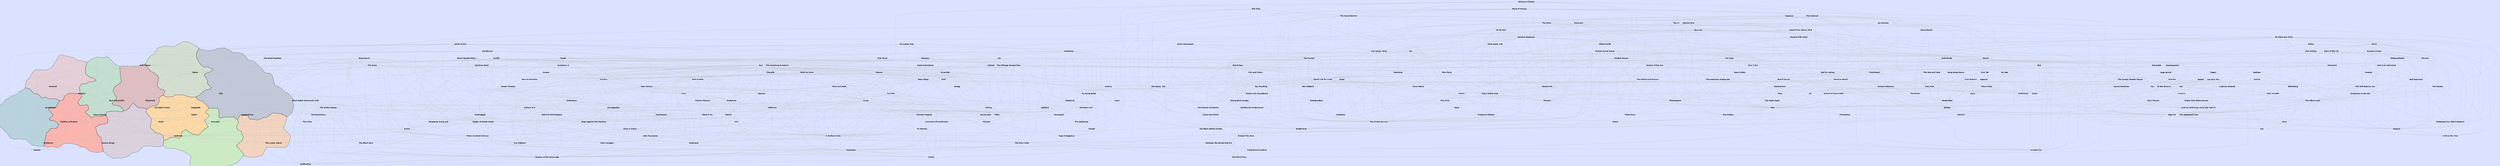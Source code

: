 graph {
	graph [_background=" c 7 -#dad1de C 7 -#dad1de P 456  801.661255 326.329010 806.078979 327.312256 812.703613 332.200012 820.488403 337.195068 832.529419 \
342.630920 834.716248 343.402100 841.515015 345.158386 842.251404 345.278717 853.321167 346.055847 856.976318 345.965271 859.548767 \
346.147400 870.022095 347.900604 873.578186 348.830139 874.373230 349.113342 888.484009 355.565002 890.828857 356.850616 893.475525 \
358.552063 894.570740 368.672424 895.244446 372.358765 895.366272 373.468292 938.290161 375.950531 941.390808 373.339539 942.923279 \
373.339539 944.399963 372.583160 942.197754 357.422546 944.461792 356.949463 945.382019 344.250580 947.924316 341.847931 950.711548 \
341.847931 951.405396 341.501740 956.275024 341.501740 956.296692 341.491211 961.879578 341.491211 962.335144 341.258759 967.878052 \
341.258759 968.136963 341.389709 973.407104 341.389709 973.417725 341.395050 979.727295 341.395050 977.343262 310.676300 980.699524 \
310.309631 984.572876 310.336060 987.182007 310.057465 984.940857 279.271790 979.977783 279.271790 977.319885 241.782486 974.968506 \
239.386887 1011.944275 238.812424 1014.649963 236.066559 1017.561646 236.066559 1017.884155 236.230759 1022.824158 236.230759 1023.790649 \
235.735870 1028.615845 235.735870 1029.340088 200.755188 1032.604126 199.896667 1041.650635 196.598785 1039.549927 235.854675 1039.930054 \
236.033264 1044.703003 236.033264 1045.117676 236.609665 1051.131714 239.562393 1056.645996 237.002197 1057.178711 236.271118 1056.136597 \
234.689423 1051.026489 232.332764 1050.678223 201.289337 1049.808228 200.335480 1082.384766 198.414948 1084.719360 195.584625 1088.505371 \
195.584625 1088.912354 195.817734 1094.766846 195.817734 1094.842773 195.687607 1094.842773 195.687607 1094.766846 195.817734 1088.912354 \
195.817734 1088.505371 195.584625 1084.719360 195.584625 1082.384766 198.414948 1049.808228 200.335480 1050.678223 201.289337 1051.026489 \
232.332764 1056.136597 234.689423 1057.178711 236.271118 1061.582764 236.271118 1062.072510 236.023911 1062.072510 236.023911 1061.582764 \
236.271118 1057.178711 236.271118 1056.645996 237.002197 1051.131714 239.562393 1045.117676 236.609665 1044.703003 236.033264 1039.930054 \
236.033264 1039.549927 235.854675 1041.650635 196.598785 1032.604126 199.896667 1029.340088 200.755188 1028.615845 235.735870 1023.790649 \
235.735870 1022.824158 236.230759 1017.884155 236.230759 1017.561646 236.066559 1014.649963 236.066559 1011.944275 238.812424 974.968506 \
239.386887 977.319885 241.782486 979.977783 279.271790 984.940857 279.271790 987.182007 310.057465 984.572876 310.336060 980.699524 \
310.309631 977.343262 310.676300 979.727295 341.395050 979.964050 341.511505 978.142639 356.873932 975.961121 357.243073 977.247498 \
369.330292 982.641907 371.788635 983.470398 372.908020 987.745300 372.908020 988.164917 373.102875 992.989746 373.102875 993.564392 \
372.819733 998.911621 372.819733 999.259888 372.999603 999.364929 407.565826 1000.926880 408.837646 1014.042114 421.697479 1014.125244 \
421.768768 1014.376892 422.014465 1015.692688 420.201508 1024.824219 409.242462 1058.878052 406.571472 1057.593140 458.538055 1066.213501 \
447.090454 1067.149414 446.172729 1076.546875 435.336884 1081.094360 431.132568 1081.214844 406.942169 1086.816040 406.942169 1086.711914 \
426.604858 1092.879517 422.328033 1098.846069 419.908203 1102.137329 419.505493 1104.433594 404.150635 1103.893188 403.879028 1103.893188 \
403.879028 1104.433594 404.150635 1102.137329 419.505493 1098.846069 419.908203 1092.879517 422.328033 1086.711914 426.604858 1086.816040 \
406.942169 1081.214844 406.942169 1081.094360 431.132568 1076.546875 435.336884 1067.149414 446.172729 1066.213501 447.090454 1057.593140 \
458.538055 1058.878052 406.571472 1024.824219 409.242462 1015.692688 420.201508 1014.376892 422.014465 1014.125244 421.768768 1014.042114 \
421.697479 1000.926880 408.837646 999.364929 407.565826 999.259888 372.999603 998.911621 372.819733 993.564392 372.819733 992.989746 \
373.102875 988.164917 373.102875 987.745300 372.908020 983.470398 372.908020 982.641907 371.788635 977.247498 369.330292 975.961121 \
357.243073 978.142639 356.873932 979.964050 341.511505 979.727295 341.395050 973.417725 341.395050 973.407104 341.389709 968.136963 \
341.389709 967.878052 341.258759 962.335144 341.258759 961.879578 341.491211 956.296692 341.491211 956.275024 341.501740 951.405396 \
341.501740 950.711548 341.847931 947.924316 341.847931 945.382019 344.250580 944.461792 356.949463 942.197754 357.422546 944.399963 \
372.583160 942.923279 373.339539 941.390808 373.339539 938.290161 375.950531 895.366272 373.468292 895.895325 387.497437 892.560059 \
394.111145 882.389221 418.840454 881.942932 419.744263 882.947754 424.897491 884.955444 441.112976 885.835815 445.634125 886.545166 \
448.300262 919.819275 453.510315 924.823853 453.771576 927.193726 453.649536 927.813110 453.552490 932.958374 453.331757 936.284302 \
453.566437 939.947876 453.442688 940.638550 453.497162 943.742920 453.420471 945.227661 453.551422 951.583313 453.450317 952.019836 \
453.397858 953.532898 453.387451 956.427002 453.697754 963.715637 453.713013 964.609802 453.621338 965.106018 453.626770 968.039551 \
453.352173 974.641541 453.485229 1020.228455 449.648651 1028.235352 458.853333 1031.213745 459.696777 1035.223022 460.619904 1053.981079 \
463.955048 1080.412598 487.460938 1080.599487 487.804901 1090.362549 508.655243 1104.810181 521.038574 1111.446289 519.492554 1122.527222 \
508.883301 1132.907837 497.236969 1138.713745 492.074768 1141.117432 490.495087 1144.282104 487.589203 1149.670288 484.238647 1156.215698 \
482.088135 1161.410522 481.946075 1162.603027 482.274384 1168.579468 481.860504 1169.461792 482.062500 1172.352539 481.752472 1176.482666 \
482.558929 1180.033813 482.025543 1182.243164 482.351959 1223.435669 474.542786 1219.621948 466.489990 1214.151611 448.133850 1212.924438 \
445.036438 1219.983032 436.230591 1229.096924 427.274780 1242.069092 409.630310 1249.081543 402.441406 1252.512817 398.097931 1260.223877 \
390.002808 1261.743896 387.866760 1257.008423 372.877991 1257.118164 362.894745 1257.305908 360.404236 1251.327759 339.175720 1250.384521 \
337.847137 1251.013306 317.554626 1257.603516 310.354767 1261.623047 306.680878 1263.370239 305.380005 1269.424316 298.483307 1294.387207 \
276.999725 1297.902710 273.082153 1298.852295 273.149414 1303.163696 272.980469 1303.727905 272.895599 1310.671997 272.557373 1318.056274 \
271.380249 1324.470581 269.656158 1325.677612 269.201660 1337.335205 263.475037 1341.898193 260.752014 1343.373657 259.713806 1357.440796 \
248.186020 1357.678589 241.584381 1357.910156 239.042709 1362.471680 207.904739 1359.427368 187.917404 1355.181152 166.340546 1320.373291 \
157.795227 1302.079834 158.241180 1301.375366 184.041885 1296.856323 239.974945 1291.786133 239.974945 1291.397461 240.157028 1287.342773 \
240.157028 1283.846191 216.957718 1280.236694 240.081879 1276.131958 240.081879 1275.949585 240.167526 1270.723267 240.167526 1265.952148 \
179.057617 1264.799683 240.230942 1259.031738 240.230942 1259.023682 240.234863 1257.247925 240.234863 1254.115723 243.173325 1248.756470 \
243.173325 1245.784302 240.316498 1243.576660 240.316498 1242.968140 240.616562 1238.208252 240.616562 1237.942993 240.486008 1232.715332 \
240.486008 1232.083862 240.167786 1227.476685 240.167786 1227.476685 240.167786 1232.083862 240.167786 1232.715332 240.486008 1237.942993 \
240.486008 1238.208252 240.616562 1242.968140 240.616562 1243.576660 240.316498 1245.784302 240.316498 1248.756470 243.173325 1254.115723 \
243.173325 1257.247925 240.234863 1259.023682 240.234863 1259.031738 240.230942 1264.799683 240.230942 1265.952148 179.057617 1270.723267 \
240.167526 1275.949585 240.167526 1276.131958 240.081879 1280.236694 240.081879 1283.846191 216.957718 1287.342773 240.157028 1291.397461 \
240.157028 1291.786133 239.974945 1296.856323 239.974945 1301.375366 184.041885 1302.079834 158.241180 1293.408569 157.838531 1284.390137 \
157.099716 1284.006714 157.243362 1270.215942 161.335007 1265.483887 162.550613 1256.942017 163.748199 1242.053101 165.257736 1239.791138 \
165.398239 1237.621338 165.448532 1223.813721 164.694672 1210.027832 162.323944 1208.073120 161.911621 1204.840088 161.703140 1195.513916 \
160.752106 1190.991089 160.122696 1144.630127 115.958969 1118.750122 108.480522 1112.203735 106.041008 1104.638794 105.787880 1096.094482 \
105.188522 1068.452637 79.413116 1028.806030 66.759613 1011.298584 63.607574 1006.023560 62.210213 996.410339 63.723019 980.143738 \
64.286812 977.685303 64.271423 975.682861 64.177299 971.076233 63.772690 963.098999 62.745335 961.706421 104.495125 957.346497 136.330566 \
957.551819 136.427231 963.569885 136.427231 963.936707 136.246216 968.791687 136.246216 969.243103 136.464813 974.274231 136.464813 \
974.320251 136.486771 976.864075 136.486771 980.040710 139.474503 985.062439 139.474503 985.730957 152.171310 990.218384 152.354874 \
990.556152 152.461838 990.556152 152.461838 990.218384 152.354874 985.730957 152.171310 985.062439 139.474503 980.040710 139.474503 \
976.864075 136.486771 974.320251 136.486771 974.274231 136.464813 969.243103 136.464813 968.791687 136.246216 963.936707 136.246216 \
963.569885 136.427231 957.551819 136.427231 957.346497 136.330566 961.706421 104.495125 963.098999 62.745335 947.298096 59.410671 \
945.111572 58.861401 887.312256 87.584457 870.172974 109.672714 865.402405 115.379372 858.087708 117.736946 843.487854 188.899994 \
842.552307 204.960007 839.763550 218.553101 839.998535 219.635803 839.785339 229.225357 839.559265 231.692932 836.449219 234.740005 \
835.957275 235.390594 833.380310 238.294144 806.640442 263.725861 805.260132 272.099457 804.211731 275.684631 802.353943 287.117706 \
832.295166 281.583588 833.077942 304.691040 837.055969 301.153870 845.187500 296.261749 849.502319 295.034271 850.671448 282.434967 \
847.653625 279.220703 850.401611 276.412750 850.499207 242.557922 850.797607 242.781006 884.579285 239.119339 886.880737 236.353165 \
890.424316 236.353165 891.229980 237.671021 891.229980 237.671021 890.424316 236.353165 886.880737 236.353165 884.579285 239.119339 \
850.797607 242.781006 850.499207 242.557922 850.401611 276.412750 847.653625 279.220703 850.671448 282.434967 849.502319 295.034271 \
845.187500 296.261749 837.055969 301.153870 833.077942 304.691040 832.295166 281.583588 802.353943 287.117706 792.423157 323.133698 \
801.661255 326.329010 c 7 -#fed9a6 C 7 -#fed9a6 P 245  1711.236816 389.070312 1714.614624 392.402344 1735.883179 407.824097 1742.525513 \
414.702454 1743.731689 416.320007 1743.829468 416.404022 1736.590698 424.104401 1715.306885 440.751923 1712.482910 443.728607 1711.540039 \
444.488007 1707.724487 448.439789 1712.619995 452.940277 1713.851196 454.423096 1735.412598 473.679260 1740.818726 480.142822 1740.690308 \
480.254913 1740.583252 480.329987 1713.662842 510.341461 1712.968506 511.339996 1707.026489 516.694397 1705.351929 518.532410 1704.058838 \
518.549805 1700.109009 523.477966 1694.526978 529.115234 1693.151611 530.184509 1689.498413 532.293091 1683.687866 537.032959 1679.237427 \
539.338684 1672.361206 540.964905 1667.989502 540.738892 1663.595581 541.741455 1656.672485 545.360107 1653.081787 548.264038 1649.253174 \
550.361511 1645.634644 553.093018 1639.544922 559.034729 1634.038086 565.606873 1629.546631 571.952820 1626.390625 571.918579 1624.396240 \
572.034424 1624.226318 572.022156 1615.431763 571.990479 1614.665161 572.040527 1611.431030 572.040588 1608.639648 572.232361 1606.976685 \
572.130127 1569.376221 572.402344 1567.406860 575.517822 1566.090210 575.904602 1532.252563 588.029785 1523.378784 590.227112 1513.753906 \
590.455750 1512.809082 590.372192 1509.364258 590.446899 1508.582886 590.376282 1502.232056 590.502380 1501.991821 590.533691 1497.769897 \
590.608887 1496.550415 590.494080 1491.895142 590.567993 1489.690186 590.356323 1488.011108 590.379517 1487.761597 590.410522 1478.493042 \
590.522766 1478.179077 590.491394 1476.172729 590.511353 1475.254150 590.621521 1466.981445 590.688538 1464.238892 591.009521 1459.515625 \
592.080566 1456.563965 593.079102 1453.604492 590.580017 1450.960449 587.018555 1448.627686 584.591370 1441.226318 578.823547 1436.062866 \
576.296265 1429.174316 574.898376 1426.077637 575.159912 1425.689209 575.083740 1421.478027 575.441345 1418.554810 574.835754 1414.886353 \
575.143188 1414.023926 574.968750 1408.831055 575.397827 1407.338989 575.098328 1405.651245 575.229431 1402.874878 574.655457 1398.406128 \
575.016357 1396.552124 574.628845 1393.177490 574.892151 1391.873901 574.620483 1386.673462 575.026794 1385.794678 574.844543 1380.884888 \
575.211975 1374.680298 577.451721 1363.893311 584.390625 1354.840698 588.551697 1342.780151 582.129883 1332.560913 575.417786 1332.137085 \
575.090576 1320.637451 564.736938 1320.315430 564.409790 1319.226685 563.161987 1320.374390 559.570007 1322.838379 547.325562 1324.412476 \
541.401978 1315.448975 513.395752 1317.666504 510.403870 1320.367676 507.270905 1320.367676 507.270905 1317.666504 510.403870 1315.448975 \
513.395752 1315.336914 513.323181 1314.123779 512.652405 1301.738159 504.535370 1299.814209 503.504333 1295.323242 501.597687 1287.246338 \
499.059662 1281.372803 497.882355 1274.168945 497.254639 1263.308228 495.096558 1260.598633 494.268799 1254.905151 491.910919 1253.098389 \
490.967407 1245.070312 485.845032 1239.211304 481.452576 1237.142700 481.296783 1233.891724 480.831482 1227.468262 479.473816 1223.435669 \
474.542786 1219.621948 466.489990 1214.151611 448.133850 1212.924438 445.036438 1219.983032 436.230591 1229.096924 427.274780 1242.069092 \
409.630310 1249.081543 402.441406 1252.512817 398.097931 1260.223877 390.002808 1261.743896 387.866760 1257.008423 372.877991 1257.118164 \
362.894745 1257.305908 360.404236 1251.327759 339.175720 1250.384521 337.847137 1251.013306 317.554626 1257.603516 310.354767 1261.623047 \
306.680878 1263.370239 305.380005 1269.424316 298.483307 1294.387207 276.999725 1297.902710 273.082153 1298.852295 273.149414 1303.163696 \
272.980469 1303.727905 272.895599 1310.671997 272.557373 1318.056274 271.380249 1324.470581 269.656158 1325.677612 269.201660 1337.335205 \
263.475037 1341.898193 260.752014 1343.373657 259.713806 1357.440796 248.186020 1357.678589 241.584381 1357.910156 239.042709 1362.471680 \
207.904739 1404.793213 227.378357 1411.670776 231.748184 1418.088013 234.501465 1425.629639 236.142441 1428.720093 236.158417 1430.642090 \
235.763306 1435.001831 235.840744 1435.090088 235.862350 1442.719360 236.100876 1443.484131 235.962311 1447.834839 236.148010 1448.783936 \
235.991806 1451.896362 236.161957 1453.838745 235.861237 1459.554199 236.258286 1461.860352 235.927917 1464.627319 236.150391 1470.455811 \
235.398239 1489.420166 228.962723 1508.916016 245.419983 1508.925293 245.429169 1508.584473 249.122650 1508.515259 256.343353 1507.991089 \
261.936584 1507.936401 267.643219 1507.199097 275.632446 1503.870728 277.843140 1500.859619 279.476379 1500.859619 279.476379 1503.870728 \
277.843140 1507.199097 275.632446 1508.653076 276.795441 1545.655151 301.437988 1546.846313 302.377167 1547.192627 302.009430 1549.652710 \
298.904968 1559.225464 288.774170 1560.395142 287.815826 1562.106201 286.757263 1566.965942 282.610260 1572.914551 279.154327 1584.125732 \
275.773010 1588.499512 273.225677 1595.795654 266.782288 1599.393188 262.612427 1600.109009 261.957947 1601.669678 262.069794 1605.682129 \
261.918762 1607.041626 262.020508 1609.279785 261.945892 1610.054932 262.006897 1615.499634 261.845154 1618.486084 262.093811 1623.045898 \
261.977020 1625.084717 261.704346 1636.294556 258.957550 1637.567871 258.510712 1646.103271 254.567108 1649.231689 252.789383 1650.520630 \
254.295334 1654.308838 258.043152 1659.162476 262.019989 1661.385498 264.918915 1687.781982 291.775360 1688.736084 293.029999 1690.247192 \
294.286163 1698.601318 303.045868 1703.591309 309.294556 1708.358154 310.452179 1710.560669 311.158722 1716.154297 313.400452 1725.885742 \
318.085114 1730.892578 320.884216 1730.767578 328.368195 1715.582520 350.880005 1702.701416 380.008331 1704.678711 381.976654 1707.484375 \
384.269989 1711.236816 389.070312 c 7 -#e4ced8 C 7 -#e4ced8 P 375  300.333038 599.000793 296.896118 599.474854 294.162933 599.069275 \
286.748718 600.270325 281.725800 602.571045 276.884644 606.230774 276.409821 606.740723 271.163330 610.739136 262.199890 619.810608 \
254.442566 629.387451 244.480118 639.976807 206.019379 651.207642 208.393814 673.557190 209.218781 685.569092 209.220734 685.632568 \
219.100983 708.950317 249.951767 744.537537 253.399490 755.429260 267.875488 777.557129 282.718597 792.626709 298.852112 802.351807 \
323.375031 799.428406 323.571075 799.413269 326.682892 799.302979 341.779449 799.400330 351.678070 800.294617 354.592773 799.763733 \
357.548828 799.351257 357.882233 799.318787 360.172485 799.191528 377.640289 798.954285 389.119965 799.281738 431.361328 822.673584 \
441.321899 845.092163 449.336487 853.043884 499.828125 828.342102 506.487457 823.775452 507.930969 805.917969 507.930969 805.917969 \
506.487457 823.775452 499.828125 828.342102 449.336487 853.043884 452.184448 857.497070 487.512848 918.320190 506.295288 927.007263 \
515.032776 925.360657 524.582153 922.070068 537.206055 918.727905 543.090027 917.408142 543.242249 887.572632 540.237549 836.673645 \
546.531982 840.061035 551.795959 837.424622 557.633301 900.532410 558.146667 912.569946 564.337158 836.558105 566.972351 836.558105 \
569.764587 833.649353 595.415649 833.346558 576.544373 805.479980 586.367126 805.479980 604.314087 808.785034 602.595276 841.182556 \
612.047241 851.724915 626.692322 873.319641 627.189087 874.126404 625.903198 806.137573 631.472961 808.909912 631.472961 808.909912 \
625.903198 806.137573 627.189087 874.126404 626.692322 873.319641 612.047241 851.724915 602.595276 841.182556 604.314087 808.785034 \
586.367126 805.479980 576.544373 805.479980 595.415649 833.346558 569.764587 833.649353 566.972351 836.558105 564.337158 836.558105 \
558.146667 912.569946 557.633301 900.532410 551.795959 837.424622 546.531982 840.061035 540.237549 836.673645 543.242249 887.572632 \
543.090027 917.408142 552.547607 916.044983 558.148010 913.646606 570.317322 910.113159 612.789001 899.736572 632.039551 883.363159 \
644.820557 881.175232 646.768799 880.919617 654.700073 880.193726 659.519592 879.944458 667.770935 879.845581 721.479431 863.062378 \
707.326416 805.982056 709.740723 784.142761 709.796631 782.734253 709.540955 774.450012 710.692993 764.029236 717.164307 759.505737 \
725.918518 755.176086 726.404602 754.985474 730.697388 750.636108 736.872864 745.512024 739.573242 742.633423 750.375000 736.084412 \
752.983032 735.143433 760.125244 734.165100 763.606934 734.489624 769.335449 733.665222 774.689087 731.635010 779.684570 728.545044 \
788.221497 721.115662 792.747070 716.150024 798.298279 711.989624 767.803467 700.493225 762.364441 699.906982 759.246155 700.419128 \
755.367065 699.988281 754.535339 700.116089 750.755615 699.688538 749.322937 699.905090 745.933533 699.499939 742.666748 700.002014 \
736.770874 699.261780 731.224121 697.034302 724.526550 692.503784 723.907898 692.222473 721.873596 690.886719 712.929016 682.963501 \
712.529785 682.528564 710.477112 682.471130 710.306458 682.448853 705.112305 682.332153 701.682373 682.626770 695.297363 682.520020 \
693.788330 682.656189 685.373230 684.325562 678.480042 686.429016 673.048401 679.974487 672.680664 679.429993 661.762817 658.808838 \
657.794067 653.341248 658.568054 642.669678 659.533997 637.816589 659.615417 636.644226 666.782410 598.987366 634.393066 602.964172 \
626.116211 603.151428 626.028198 603.144531 620.418030 603.212341 618.365540 603.423462 614.370728 603.429443 611.927307 603.186646 \
610.941345 603.177795 605.893494 603.587830 602.246460 603.516846 602.119568 603.501648 596.654297 603.338135 596.396545 603.304565 \
594.898071 603.244080 586.317261 603.669373 579.949219 604.558655 575.001282 605.691467 570.661194 628.064392 570.483032 630.840088 \
569.832092 634.070740 568.842407 648.939697 564.927307 669.122070 565.934265 669.598450 570.564758 671.366821 574.679077 676.809937 \
577.087280 679.430847 584.430237 685.907532 587.004700 687.610229 587.127991 687.666992 608.219421 681.456543 609.393127 679.949585 \
614.055664 679.949585 614.292786 679.827454 619.363220 679.827454 619.806335 680.481384 619.806335 680.481384 619.363220 679.827454 \
614.292786 679.827454 614.055664 679.949585 609.393127 679.949585 608.219421 681.456543 587.127991 687.666992 587.004700 687.610229 \
584.430237 685.907532 577.087280 679.430847 574.679077 676.809937 570.564758 671.366821 565.934265 669.598450 564.927307 669.122070 \
561.295898 669.961182 555.382507 670.851379 548.528748 671.330688 548.083740 671.326050 544.186584 711.132019 544.754822 711.413818 \
550.232605 711.413818 550.542908 711.259827 555.711487 711.259827 555.858093 711.188354 560.741455 711.188354 561.726501 712.646423 \
566.552673 714.832825 566.552673 714.832825 561.726501 712.646423 560.741455 711.188354 555.858093 711.188354 555.711487 711.259827 \
550.542908 711.259827 550.232605 711.413818 544.754822 711.413818 544.186584 711.132019 548.083740 671.326050 548.528748 671.330688 \
555.382507 670.851379 561.295898 669.961182 564.927307 669.122070 568.842407 648.939697 569.832092 634.070740 570.483032 630.840088 \
570.661194 628.064392 575.001282 605.691467 543.297241 587.469910 542.515991 586.936462 533.788269 579.940857 532.293579 578.573608 \
530.556946 570.577454 528.492737 563.228821 523.410095 548.454956 515.850525 545.979187 512.398132 545.051086 504.223328 543.326843 \
497.298248 542.270264 494.261719 542.158691 487.525024 546.056091 477.621063 551.030151 472.936310 553.006653 468.309418 554.592102 \
461.933777 556.276733 461.589661 556.340576 451.338776 557.453003 446.138123 557.608459 443.247437 557.468506 442.311829 557.570435 \
437.589844 557.713562 429.646362 557.326660 427.961060 557.510437 425.954285 557.571228 425.765778 557.591797 415.482819 557.907166 \
413.761230 558.095032 404.942871 559.756653 398.337830 561.516357 396.314270 562.210693 388.846252 565.361755 387.811523 565.878113 \
379.862854 570.492188 375.316895 573.491516 375.081848 573.665527 365.615326 570.091553 346.384430 564.075989 336.253082 575.657227 \
333.478790 578.340271 330.531555 581.785889 325.552277 586.526123 323.541077 588.011353 318.180511 593.273926 319.259399 611.818970 \
322.061951 614.363892 324.412018 614.363892 325.195984 614.749390 322.453735 642.829407 330.267151 637.372681 330.471008 637.275513 \
349.815033 644.297241 350.062531 627.100403 354.441620 623.947021 362.825317 615.331726 360.806854 645.421875 361.219299 645.633972 \
366.593933 645.633972 367.466034 646.090576 364.615326 670.094055 374.570740 669.320984 375.808868 669.419739 376.296539 669.383545 \
379.453064 669.643372 381.233765 693.100891 381.244995 693.106323 386.019440 693.106323 386.541748 693.358215 391.945099 693.358215 \
392.247681 693.213745 396.832977 693.213745 397.349823 692.477844 403.224823 689.571289 408.837219 692.268677 409.353424 693.000916 \
414.465332 693.000916 414.568604 692.951599 419.697693 692.951599 420.130615 693.158508 425.104248 693.158508 425.308136 693.257812 \
426.289490 719.448975 431.192291 718.206970 431.099060 695.196655 466.467041 703.330139 461.834167 707.236084 462.744080 741.270508 \
457.371429 738.803894 450.781464 742.209778 451.102295 742.656067 451.102295 742.656067 450.781464 742.209778 457.371429 738.803894 \
462.744080 741.270508 461.834167 707.236084 466.467041 703.330139 431.099060 695.196655 431.192291 718.206970 426.289490 719.448975 \
425.308136 693.257812 425.104248 693.158508 420.130615 693.158508 419.697693 692.951599 414.568604 692.951599 414.465332 693.000916 \
409.353424 693.000916 408.837219 692.268677 403.224823 689.571289 397.349823 692.477844 396.832977 693.213745 392.247681 693.213745 \
391.945099 693.358215 386.541748 693.358215 386.019440 693.106323 381.244995 693.106323 381.233765 693.100891 379.453064 669.643372 \
376.296539 669.383545 375.808868 669.419739 374.570740 669.320984 364.615326 670.094055 367.466034 646.090576 366.593933 645.633972 \
361.219299 645.633972 360.806854 645.421875 362.825317 615.331726 354.441620 623.947021 350.062531 627.100403 349.815033 644.297241 \
330.471008 637.275513 330.267151 637.372681 322.453735 642.829407 325.195984 614.749390 324.412018 614.363892 322.061951 614.363892 \
319.259399 611.818970 318.180511 593.273926 313.813385 596.251587 308.229797 598.489502 301.758606 599.240967 300.333038 599.000793 \
c 7 -#debec3 C 7 -#debec3 P 356  1373.376343 620.127380 1367.680664 611.656860 1360.585327 597.309753 1354.840698 588.551697 1342.780151 \
582.129883 1332.560913 575.417786 1332.137085 575.090576 1320.637451 564.736938 1320.315430 564.409790 1319.226685 563.161987 1320.374390 \
559.570007 1322.838379 547.325562 1324.412476 541.401978 1315.448975 513.395752 1315.336914 513.323181 1314.123779 512.652405 1301.738159 \
504.535370 1299.814209 503.504333 1295.323242 501.597687 1287.246338 499.059662 1281.372803 497.882355 1274.168945 497.254639 1263.308228 \
495.096558 1260.598633 494.268799 1261.119385 528.502197 1261.764282 528.827942 1259.038940 549.365723 1255.960571 547.191528 1250.781494 \
544.958984 1244.115845 543.944763 1241.959229 544.236755 1241.313232 555.964417 1236.393433 558.753479 1235.931274 559.526550 1229.992554 \
559.526550 1229.610107 559.331482 1224.854858 559.331482 1224.388184 559.562256 1219.266846 559.562256 1218.460938 544.232666 1216.830566 \
543.963684 1214.133667 544.271362 1206.917603 543.020264 1201.693359 540.650696 1197.059814 537.263611 1196.434448 556.104492 1190.316772 \
559.226135 1190.099976 559.526550 1190.992188 560.767761 1196.170166 563.119873 1196.170166 563.119873 1190.992188 560.767761 1190.099976 \
559.526550 1190.316772 559.226135 1196.434448 556.104492 1197.059814 537.263611 1201.693359 540.650696 1206.917603 543.020264 1214.133667 \
544.271362 1216.830566 543.963684 1218.460938 544.232666 1219.266846 559.562256 1224.388184 559.562256 1224.854858 559.331482 1229.610107 \
559.331482 1229.992554 559.526550 1235.931274 559.526550 1236.393433 558.753479 1241.313232 555.964417 1241.959229 544.236755 1244.115845 \
543.944763 1250.781494 544.958984 1255.960571 547.191528 1259.038940 549.365723 1261.764282 528.827942 1261.119385 528.502197 1260.598633 \
494.268799 1254.905151 491.910919 1253.098389 490.967407 1245.070312 485.845032 1239.211304 481.452576 1237.142700 481.296783 1233.891724 \
480.831482 1227.468262 479.473816 1223.435669 474.542786 1182.243164 482.351959 1180.033813 482.025543 1176.482666 482.558929 1172.352539 \
481.752472 1169.461792 482.062500 1168.579468 481.860504 1162.603027 482.274384 1161.410522 481.946075 1156.215698 482.088135 1149.670288 \
484.238647 1144.282104 487.589203 1141.117432 490.495087 1138.713745 492.074768 1132.907837 497.236969 1122.527222 508.883301 1111.446289 \
519.492554 1104.810181 521.038574 1090.362549 508.655243 1080.599487 487.804901 1080.412598 487.460938 1053.981079 463.955048 1035.223022 \
460.619904 1031.213745 459.696777 1028.235352 458.853333 1024.103394 464.681091 1019.036926 471.056915 1014.195435 478.072876 1006.741455 \
486.048615 1001.092468 491.056213 1001.199463 518.397583 1004.168091 521.179871 1006.689331 521.179871 1006.720215 521.164978 1011.949036 \
521.164978 1012.887512 521.631042 1017.516968 521.631042 1018.372498 521.219360 1023.239502 521.219360 1023.428040 521.306519 1023.125793 \
539.949951 1026.262939 540.393860 1024.938599 556.123413 1021.855103 558.902893 1024.807251 561.561401 1031.057495 561.561401 1033.738892 \
559.187439 1035.763550 559.187439 1037.351074 593.807190 1042.265381 588.707275 1042.458862 588.546997 1046.400879 584.392456 1046.400879 \
584.392456 1042.458862 588.546997 1042.265381 588.707275 1037.351074 593.807190 1035.763550 559.187439 1033.738892 559.187439 1031.057495 \
561.561401 1024.807251 561.561401 1021.855103 558.902893 1024.938599 556.123413 1026.262939 540.393860 1023.125793 539.949951 1023.428040 \
521.306519 1023.239502 521.219360 1018.372498 521.219360 1017.516968 521.631042 1012.887512 521.631042 1011.949036 521.164978 1006.720215 \
521.164978 1006.689331 521.179871 1004.168091 521.179871 1001.199463 518.397583 1001.092468 491.056213 997.296265 493.722382 996.608582 \
494.362244 988.367188 500.223297 984.675476 501.957520 978.544495 503.471161 973.933533 503.577576 973.617493 503.654572 968.988159 \
503.739532 966.009094 503.109589 962.298584 503.158051 962.243896 503.170715 958.274841 503.202209 950.209351 505.076660 946.705383 \
506.647491 938.996643 511.856201 937.239868 513.408508 934.360474 515.346191 932.174377 517.195190 930.511902 518.923523 932.506104 \
521.098022 940.992432 528.399536 954.964661 544.920776 962.873474 551.678345 966.700562 555.771240 966.656860 558.900024 965.863647 \
562.596130 963.882812 580.378235 957.523132 584.382385 952.058289 594.737366 945.144470 611.880310 937.256409 626.607788 939.336182 \
630.071594 946.313660 644.450684 947.012573 650.022522 947.049866 651.162109 947.251160 652.749084 947.282104 653.675842 950.722717 \
657.387756 956.846924 662.800964 962.238403 666.488281 979.857605 675.033020 986.685181 679.813110 994.353882 686.779724 995.610046 \
688.163025 997.301880 690.409973 1003.328613 696.036865 1003.675293 654.433838 1009.298950 654.433838 1010.086670 700.876343 1011.112549 \
700.194397 1017.276672 692.178162 1017.538208 677.620361 1017.538208 677.620361 1017.276672 692.178162 1027.079102 683.002319 1027.886353 \
682.400024 1027.886353 682.400024 1027.079102 683.002319 1017.276672 692.178162 1011.112549 700.194397 1010.086670 700.876343 1009.298950 \
654.433838 1003.675293 654.433838 1003.328613 696.036865 1008.746399 701.899902 1004.980835 718.489563 1004.994446 718.710815 1004.989563 \
724.290649 1000.932068 734.806335 999.585815 752.590027 999.984009 758.830017 994.692200 828.734192 1013.982300 831.882507 1041.703613 \
833.022278 1053.712769 834.020874 1055.854858 833.406860 1055.835571 830.933105 1055.397339 822.320007 1055.397339 822.320007 1055.835571 \
830.933105 1055.854858 833.406860 1068.595581 831.419250 1081.863525 830.500916 1086.013550 830.574646 1090.005859 759.023315 1089.431519 \
758.740112 1090.233032 740.147400 1087.307373 739.776794 1083.701904 740.101135 1082.756348 739.976624 1081.461304 724.275452 1087.288208 \
724.275452 1090.167969 721.364746 1087.400879 718.707581 1086.782715 702.249512 1082.559204 702.099792 1080.927734 701.704956 1082.982422 \
685.937744 1087.993530 683.647522 1088.957031 682.257874 1088.381104 681.466248 1082.926880 678.904175 1082.926880 678.904175 1088.381104 \
681.466248 1088.957031 682.257874 1087.993530 683.647522 1082.982422 685.937744 1080.927734 701.704956 1082.559204 702.099792 1086.782715 \
702.249512 1087.400879 718.707581 1090.167969 721.364746 1087.288208 724.275452 1081.461304 724.275452 1082.756348 739.976624 1083.701904 \
740.101135 1087.307373 739.776794 1090.233032 740.147400 1089.431519 758.740112 1090.005859 759.023315 1086.013550 830.574646 1086.416016 \
830.599365 1100.604248 829.842712 1125.473999 830.701904 1142.556641 827.252258 1167.865479 838.641846 1185.978149 843.968140 1201.224609 \
849.073975 1200.631592 791.802246 1203.770142 765.281128 1202.596313 764.688599 1197.717651 764.688599 1197.551636 712.117188 1191.557007 \
709.350647 1175.846313 701.032410 1163.433838 721.510010 1163.433838 721.510010 1175.846313 701.032410 1191.557007 709.350647 1197.551636 \
712.117188 1197.717651 764.688599 1202.596313 764.688599 1203.770142 765.281128 1200.631592 791.802246 1201.224609 849.073975 1208.399902 \
852.045776 1209.256958 850.199036 1218.173950 832.590820 1218.053833 827.496826 1218.053833 827.496826 1218.173950 832.590820 1220.986694 \
828.069214 1230.040161 814.946899 1236.203491 807.099426 1240.919434 801.944702 1242.615112 799.703674 1248.165283 793.645447 1251.297485 \
790.942200 1252.379639 789.704651 1255.855591 786.698364 1263.285645 782.179016 1268.336792 780.540833 1275.312622 780.219299 1280.063843 \
778.677734 1285.955444 775.104980 1289.843506 771.666321 1295.541260 764.880005 1299.225952 762.126343 1301.858398 759.722534 1306.535278 \
754.607422 1314.473633 744.443909 1318.291748 738.893860 1320.300415 735.607605 1316.705688 716.099854 1270.717773 719.255798 1265.967773 \
719.256836 1262.545532 677.225342 1262.545532 677.225342 1265.967773 719.256836 1270.717773 719.255798 1316.705688 716.099854 1317.581421 \
714.515808 1306.697021 673.960022 1305.795044 666.676453 1316.992065 655.504578 1320.611938 652.609985 1323.853516 648.485596 1328.501953 \
644.076172 1336.552612 638.872375 1342.186035 637.092407 1347.938477 637.106995 1353.529785 635.534668 1359.942749 631.917664 1362.468018 \
629.814941 1362.620728 629.727478 1369.401489 624.247620 1373.376343 620.127380 c 7 -#c2dfd1 C 7 -#c2dfd1 P 416  1014.195435 478.072876 \
1019.036926 471.056915 1024.103394 464.681091 1028.235352 458.853333 1020.228455 449.648651 974.641541 453.485229 968.039551 453.352173 \
965.106018 453.626770 964.609802 453.621338 963.715637 453.713013 956.427002 453.697754 953.532898 453.387451 952.019836 453.397858 \
951.583313 453.450317 945.227661 453.551422 943.742920 453.420471 940.638550 453.497162 939.947876 453.442688 936.284302 453.566437 \
932.958374 453.331757 927.813110 453.552490 927.193726 453.649536 924.823853 453.771576 919.819275 453.510315 886.545166 448.300262 \
885.835815 445.634125 884.955444 441.112976 882.947754 424.897491 881.942932 419.744263 850.935303 412.941864 848.181824 412.648468 \
840.400452 412.692169 839.412537 412.809570 835.904358 412.841583 834.326355 412.683502 830.663147 412.729919 826.296753 412.307190 \
826.019836 412.311646 822.602661 412.753357 819.157837 412.821106 815.929077 412.533508 814.849609 412.317566 812.709351 412.134857 \
809.546021 412.219543 808.212341 412.407715 801.358826 412.618622 799.215088 412.448486 796.219116 412.550201 792.053894 412.237854 \
785.917236 411.107147 780.480652 409.513062 777.427612 408.285278 774.595520 443.341614 770.543823 443.341614 770.543823 443.341614 \
774.595520 443.341614 777.427612 408.285278 763.801514 401.258362 761.365845 399.499207 760.850525 399.068115 752.586914 406.912903 \
752.003357 407.376068 748.563477 410.683289 721.111572 432.203796 720.482422 432.580597 711.049988 439.836700 706.017883 444.484772 \
705.963623 445.619995 706.100220 446.875549 706.324524 447.111023 709.615295 450.013123 717.614380 455.828217 735.045044 471.661041 \
736.023743 474.709991 736.450562 480.745026 731.695496 489.459991 728.214355 507.339996 727.805298 508.089752 709.943176 505.501953 \
706.848877 505.978516 704.696472 505.702606 702.439148 506.080444 697.257141 505.451019 695.002869 505.865204 695.302917 518.384338 \
688.957336 521.664734 688.835022 521.847778 689.316956 522.648254 695.379272 525.887817 692.673340 570.957092 701.809509 560.686523 \
708.296997 554.640015 708.477173 554.379089 708.477173 554.379089 708.296997 554.640015 701.809509 560.686523 692.673340 570.957092 \
695.379272 525.887817 689.316956 522.648254 688.835022 521.847778 688.957336 521.664734 695.302917 518.384338 695.002869 505.865204 \
691.397888 505.482117 689.509155 505.852875 682.393372 505.179779 666.079102 498.966705 653.607178 516.460510 645.046448 526.043030 \
643.437012 528.167664 643.976807 528.878723 662.823059 558.346008 677.827026 577.982117 680.562927 581.161011 676.336548 591.502014 \
666.782410 598.987366 659.615417 636.644226 659.533997 637.816589 658.568054 642.669678 657.794067 653.341248 661.762817 658.808838 \
672.680664 679.429993 673.048401 679.974487 678.480042 686.429016 685.373230 684.325562 693.788330 682.656189 695.297363 682.520020 \
701.682373 682.626770 705.112305 682.332153 710.306458 682.448853 710.477112 682.471130 712.529785 682.528564 712.929016 682.963501 \
721.873596 690.886719 723.907898 692.222473 724.526550 692.503784 731.224121 697.034302 736.770874 699.261780 742.666748 700.002014 \
745.933533 699.499939 744.986633 685.563782 746.306824 683.707275 745.224121 682.276794 745.414795 651.797546 746.341064 650.664429 \
747.499207 650.622192 749.028015 618.187622 749.241516 617.878174 748.097534 616.095947 748.097534 616.095947 749.241516 617.878174 \
749.028015 618.187622 747.499207 650.622192 752.336243 650.930237 754.695740 617.878174 754.754517 617.849731 755.008728 617.849731 \
755.008728 617.849731 754.754517 617.849731 754.695740 617.878174 752.336243 650.930237 747.499207 650.622192 746.341064 650.664429 \
745.414795 651.797546 745.224121 682.276794 746.306824 683.707275 744.986633 685.563782 745.933533 699.499939 749.322937 699.905090 \
750.755615 699.688538 754.535339 700.116089 755.367065 699.988281 759.246155 700.419128 762.364441 699.906982 767.803467 700.493225 \
798.298279 711.989624 792.747070 716.150024 788.221497 721.115662 779.684570 728.545044 774.689087 731.635010 769.335449 733.665222 \
763.606934 734.489624 760.125244 734.165100 752.983032 735.143433 750.375000 736.084412 739.573242 742.633423 736.872864 745.512024 \
730.697388 750.636108 726.404602 754.985474 725.918518 755.176086 717.164307 759.505737 710.692993 764.029236 709.540955 774.450012 \
709.796631 782.734253 709.740723 784.142761 707.326416 805.982056 721.479431 863.062378 733.545227 866.962219 753.173828 887.433350 \
808.017212 907.615356 813.076660 906.183594 821.391785 904.550964 831.844299 902.951599 833.973083 902.718933 838.376709 902.428223 \
843.449463 902.312561 848.121033 902.407898 850.373413 902.551331 862.899658 903.895508 875.196289 906.284485 889.345032 909.640991 \
902.157959 902.194397 952.546387 852.035034 958.679565 842.418030 965.121826 840.815979 994.692200 828.734192 999.984009 758.830017 \
999.585815 752.590027 1000.932068 734.806335 1004.989563 724.290649 1004.994446 718.710815 1004.980835 718.489563 1008.746399 701.899902 \
1003.328613 696.036865 997.301880 690.409973 995.610046 688.163025 994.353882 686.779724 986.685181 679.813110 979.857605 675.033020 \
962.238403 666.488281 961.901001 687.059387 957.305725 690.295349 956.438965 690.295349 956.068115 690.469604 951.289978 690.469604 \
951.191589 690.424438 946.223755 690.424438 945.429993 690.808350 940.991760 690.808350 939.002686 705.686462 937.060425 706.015320 \
935.311523 705.832947 934.601379 690.328491 929.758118 690.328491 929.051025 690.671936 924.702637 690.671936 924.239685 690.440918 \
921.220581 690.440918 918.484009 693.211243 913.038818 693.211243 913.688171 705.705322 910.847412 706.171753 907.575928 705.789124 \
905.656738 706.098511 902.838013 705.764709 899.309937 706.338867 896.200562 705.968445 896.014771 705.997131 891.637695 705.458069 \
891.455139 690.221741 891.404663 690.198364 891.724487 674.682068 892.401123 674.487122 895.966187 674.467102 897.320923 659.556152 \
897.706726 659.020203 897.651062 658.946594 897.651062 658.946594 897.706726 659.020203 897.320923 659.556152 895.966187 674.467102 \
892.401123 674.487122 891.724487 674.682068 891.404663 690.198364 891.455139 690.221741 891.637695 705.458069 896.014771 705.997131 \
896.200562 705.968445 899.309937 706.338867 902.838013 705.764709 905.656738 706.098511 907.575928 705.789124 910.847412 706.171753 \
913.688171 705.705322 913.038818 693.211243 918.484009 693.211243 921.220581 690.440918 924.239685 690.440918 924.702637 690.671936 \
929.051025 690.671936 929.758118 690.328491 934.601379 690.328491 935.311523 705.832947 937.060425 706.015320 939.002686 705.686462 \
940.991760 690.808350 945.429993 690.808350 946.223755 690.424438 951.191589 690.424438 951.289978 690.469604 956.068115 690.469604 \
956.438965 690.295349 957.305725 690.295349 961.901001 687.059387 962.238403 666.488281 956.846924 662.800964 950.722717 657.387756 \
947.282104 653.675842 947.251160 652.749084 947.049866 651.162109 947.012573 650.022522 946.313660 644.450684 939.336182 630.071594 \
937.256409 626.607788 945.144470 611.880310 952.058289 594.737366 920.741577 591.918152 922.887146 624.666687 914.443542 624.339844 \
913.054077 624.420959 907.305481 624.218140 910.149231 589.424561 904.060730 589.424561 903.685486 589.228638 898.854370 589.228638 \
897.998047 587.958801 897.998047 587.958801 898.854370 589.228638 903.685486 589.228638 904.060730 589.424561 910.149231 589.424561 \
907.305481 624.218140 913.054077 624.420959 914.443542 624.339844 922.887146 624.666687 920.741577 591.918152 952.058289 594.737366 \
957.523132 584.382385 955.597412 583.624023 920.753479 586.760742 921.758240 570.594482 921.378784 570.500916 921.394409 555.030701 \
915.265442 555.030701 912.589478 552.047485 909.093323 552.047485 909.854187 518.352234 907.710815 517.962708 904.655396 520.934753 \
901.543457 524.742798 901.543457 524.742798 904.655396 520.934753 907.710815 517.962708 906.635803 516.536560 876.682861 515.760315 \
873.479919 518.476807 871.897400 518.476807 871.853271 518.456177 866.126709 518.456177 865.828369 518.599304 860.410828 518.599304 \
860.351624 518.572205 856.221375 518.572205 855.464111 517.583557 855.464111 517.583557 856.221375 518.572205 860.351624 518.572205 \
860.410828 518.599304 865.828369 518.599304 866.126709 518.456177 871.853271 518.456177 871.897400 518.476807 873.479919 518.476807 \
876.682861 515.760315 906.635803 516.536560 907.710815 517.962708 909.854187 518.352234 909.093323 552.047485 912.589478 552.047485 \
915.265442 555.030701 921.394409 555.030701 921.378784 570.500916 921.758240 570.594482 920.753479 586.760742 955.597412 583.624023 \
957.523132 584.382385 963.882812 580.378235 965.863647 562.596130 966.656860 558.900024 966.700562 555.771240 962.873474 551.678345 \
954.964661 544.920776 940.992432 528.399536 932.506104 521.098022 930.511902 518.923523 932.174377 517.195190 934.360474 515.346191 \
937.239868 513.408508 938.996643 511.856201 946.705383 506.647491 950.209351 505.076660 958.274841 503.202209 962.243896 503.170715 \
962.298584 503.158051 966.009094 503.109589 968.988159 503.739532 973.617493 503.654572 973.933533 503.577576 978.544495 503.471161 \
984.675476 501.957520 988.367188 500.223297 996.608582 494.362244 997.296265 493.722382 1001.092468 491.056213 1006.741455 486.048615 \
1014.195435 478.072876 c 7 -#f1d3bf C 7 -#f1d3bf P 248  2002.345581 355.935822 1999.494629 356.557831 1998.414673 328.977386 1969.912476 \
325.991577 1979.215210 351.538269 1980.321289 353.767578 1985.155518 361.352997 1977.217773 384.006744 1977.558716 384.459991 1991.042480 \
410.537384 1995.382324 417.148285 1995.519897 417.191620 2003.115845 418.817627 2008.796997 419.455139 2012.619995 419.497589 2014.441406 \
419.703217 2017.773438 419.741364 2021.199341 419.431580 2024.970703 419.475983 2028.856689 419.125854 2029.865234 419.137939 2030.950317 \
419.261871 2037.683594 419.345367 2038.671753 419.458954 2043.579834 419.521057 2045.565552 419.344147 2049.166992 419.390472 2063.464844 \
418.126984 2067.668457 410.782196 2077.420166 388.930817 2087.990723 386.347229 2090.168701 386.066101 2098.518066 385.939606 2099.949463 \
386.083466 2105.647949 386.073853 2106.533447 386.174347 2109.094482 386.204254 2112.678711 385.882294 2113.987793 385.914978 2119.888916 \
385.464081 2128.486328 383.927887 2129.760742 383.572937 2137.791992 380.501434 2140.199219 379.337799 2143.764648 380.861267 2168.017822 \
388.852020 2182.768311 396.632874 2183.305908 397.016693 2187.741211 400.653259 2188.141846 400.690430 2190.695801 400.758118 2192.941162 \
400.669342 2198.829346 400.043549 2207.033203 400.705261 2213.141113 400.385681 2215.090332 400.404785 2215.500244 400.381714 2261.700439 \
433.830963 2267.204590 438.942719 2271.550293 439.932312 2278.618896 441.949432 2280.898682 441.011566 2287.210938 439.163544 2293.846191 \
437.609741 2305.283203 435.605865 2298.516113 382.993988 2294.121582 382.993988 2289.127441 303.840637 2285.174805 303.945587 2283.331787 \
303.925568 2284.291016 224.893890 2284.135498 224.812302 2281.121826 224.812302 2278.423096 227.563004 2241.370850 227.588577 2246.080078 \
242.143204 2246.080078 242.143204 2241.370850 227.588577 2278.423096 227.563004 2281.121826 224.812302 2284.135498 224.812302 2284.291016 \
224.893890 2283.331787 303.925568 2285.174805 303.945587 2289.127441 303.840637 2294.121582 382.993988 2298.516113 382.993988 2305.283203 \
435.605865 2305.943848 435.529633 2306.215088 435.514221 2317.911621 435.533020 2319.565918 435.434021 2325.778564 434.678650 2335.634277 \
432.869751 2338.791260 432.097931 2339.314209 431.937958 2356.032715 425.753540 2357.173584 425.263885 2369.832031 418.245148 2374.242920 \
415.532440 2387.341309 406.675842 2387.215332 405.084747 2386.240479 380.679688 2378.692627 363.012024 2358.876709 310.286865 2394.790771 \
276.927704 2416.306396 249.464676 2418.389893 247.016541 2416.246826 222.451828 2408.374268 202.368317 2395.247070 163.780334 2386.892578 \
156.365128 2375.119629 150.712601 2338.057373 152.210464 2337.720459 152.209610 2337.684082 152.207947 2317.841064 150.444717 2311.446289 \
149.051285 2302.850098 150.818237 2293.189697 151.966995 2287.342773 152.409424 2285.310791 152.475586 2282.522217 152.446518 2253.223633 \
150.876877 2219.630371 154.886414 2206.776611 131.677429 2185.538330 89.463455 2184.249023 88.603088 2163.835449 79.006332 2130.948486 \
72.506920 2128.718018 71.974319 2118.417969 69.085075 2118.328857 69.091217 2110.696289 69.329208 2101.488525 68.924263 2097.078369 \
68.565033 2095.849121 68.733879 2094.395020 68.878830 2089.744385 69.168159 2086.913574 144.863602 2072.449463 148.199997 2086.987549 \
151.553452 2091.463135 148.288483 2092.357178 148.288483 2092.848145 148.531143 2098.070801 148.531143 2098.167725 148.485001 2102.807373 \
148.485001 2103.216309 149.035187 2103.216309 149.035187 2102.807373 148.485001 2098.167725 148.485001 2098.070801 148.531143 2092.848145 \
148.531143 2092.357178 148.288483 2091.463135 148.288483 2086.987549 151.553452 2072.449463 148.199997 2086.913574 144.863602 2089.744385 \
69.168159 2082.614502 69.344147 2067.230469 72.486771 2030.318115 83.330879 2024.372192 100.232185 2023.151855 101.410004 1967.183350 \
164.797333 1973.758667 172.462677 1974.493042 173.233002 1976.127197 174.617477 1985.470703 183.500488 1989.189697 187.571243 2018.088989 \
214.839050 2019.677979 225.940857 2021.928589 235.327484 2025.163818 245.018494 2015.189819 256.903900 2013.920654 260.049988 2012.979614 \
263.149139 2010.116089 277.027222 2006.785034 287.761810 1996.052734 291.768890 1981.043945 295.778442 1979.729126 297.865021 1967.662231 \
322.404327 1969.788940 325.741364 1969.912476 325.991577 1998.414673 328.977386 1999.494629 356.557831 2002.345581 355.935822 2011.532349 \
354.978516 2008.888916 326.264832 2015.026001 329.353485 2020.011230 327.081421 2021.332642 355.056976 2026.166138 355.011658 2028.977051 \
355.309540 2030.351440 355.282806 2030.825073 355.327637 2036.846069 355.147064 2045.011719 353.869873 2055.111572 351.028809 2061.359375 \
331.633301 2087.254150 336.393524 2091.132812 336.086426 2092.398682 336.279633 2095.798828 335.913849 2098.987793 336.319336 2102.245605 \
335.873718 2104.713867 336.114471 2106.417236 335.834290 2107.309082 319.880005 2112.665527 322.422302 2117.641602 320.209290 2118.722900 \
336.496002 2123.436523 337.804779 2127.601562 339.940582 2129.312500 318.895721 2129.623779 318.895721 2129.623779 318.895721 2129.312500 \
318.895721 2127.601562 339.940582 2123.436523 337.804779 2118.722900 336.496002 2117.641602 320.209290 2112.665527 322.422302 2107.309082 \
319.880005 2106.417236 335.834290 2104.713867 336.114471 2102.245605 335.873718 2098.987793 336.319336 2095.798828 335.913849 2092.398682 \
336.279633 2091.132812 336.086426 2087.254150 336.393524 2061.359375 331.633301 2055.111572 351.028809 2045.011719 353.869873 2036.846069 \
355.147064 2030.825073 355.327637 2030.351440 355.282806 2028.977051 355.309540 2026.166138 355.011658 2021.332642 355.056976 2020.011230 \
327.081421 2015.026001 329.353485 2008.888916 326.264832 2011.532349 354.978516 2002.345581 355.935822 c 7 -#ccebc5 C 7 -#ccebc5 \
P 452  1434.860352 142.744781 1431.134155 142.475540 1431.075073 142.468582 1383.846680 147.396713 1355.181152 166.340546 1359.427368 \
187.917404 1362.471680 207.904739 1404.793213 227.378357 1411.670776 231.748184 1418.088013 234.501465 1425.629639 236.142441 1428.720093 \
236.158417 1430.642090 235.763306 1435.001831 235.840744 1435.090088 235.862350 1442.719360 236.100876 1443.484131 235.962311 1447.834839 \
236.148010 1448.783936 235.991806 1451.896362 236.161957 1453.838745 235.861237 1459.554199 236.258286 1461.860352 235.927917 1464.627319 \
236.150391 1470.455811 235.398239 1489.420166 228.962723 1508.916016 245.419983 1508.925293 245.429169 1508.584473 249.122650 1508.515259 \
256.343353 1507.991089 261.936584 1507.936401 267.643219 1507.199097 275.632446 1508.653076 276.795441 1545.655151 301.437988 1546.846313 \
302.377167 1547.192627 302.009430 1549.652710 298.904968 1559.225464 288.774170 1556.104126 264.619263 1553.425903 262.200836 1556.797607 \
258.902313 1553.732788 231.168167 1560.982666 228.193649 1563.950073 221.434525 1568.964600 205.266403 1567.963745 204.020004 1551.886353 \
172.500000 1554.011719 172.500000 1582.898926 175.711761 1581.313110 202.504807 1589.637329 201.767532 1589.043213 175.491547 1595.232178 \
175.491547 1597.705811 201.541565 1599.326660 201.641861 1600.489990 201.573822 1602.011719 175.506088 1633.124634 174.103455 1633.714966 \
181.363251 1630.375244 191.041550 1661.534302 200.789551 1662.459229 202.064041 1667.673096 202.064041 1667.752930 202.109634 1674.336426 \
198.480347 1673.495728 185.243622 1675.016113 184.911148 1680.680908 185.063660 1681.255615 184.914429 1680.616211 170.749924 1680.616211 \
170.749924 1681.255615 184.914429 1685.302490 184.860672 1687.709839 185.426758 1686.717041 200.750916 1710.636841 193.656815 1713.863892 \
195.186447 1714.666504 199.289993 1716.198608 199.289993 1739.824585 202.510223 1741.171997 222.231796 1745.821899 218.629822 1745.821899 \
218.629822 1741.171997 222.231796 1739.824585 202.510223 1716.198608 199.289993 1714.666504 199.289993 1713.863892 195.186447 1710.636841 \
193.656815 1686.717041 200.750916 1687.709839 185.426758 1685.302490 184.860672 1681.255615 184.914429 1680.680908 185.063660 1675.016113 \
184.911148 1673.495728 185.243622 1674.336426 198.480347 1667.752930 202.109634 1668.336426 203.147476 1668.336426 203.147476 1667.752930 \
202.109634 1667.673096 202.064041 1662.459229 202.064041 1661.534302 200.789551 1630.375244 191.041550 1633.714966 181.363251 1633.124634 \
174.103455 1602.011719 175.506088 1600.489990 201.573822 1599.326660 201.641861 1597.705811 201.541565 1595.232178 175.491547 1589.043213 \
175.491547 1589.637329 201.767532 1581.313110 202.504807 1582.898926 175.711761 1554.011719 172.500000 1551.886353 172.500000 1567.963745 \
204.020004 1568.964600 205.266403 1563.950073 221.434525 1560.982666 228.193649 1553.732788 231.168167 1556.797607 258.902313 1553.425903 \
262.200836 1556.104126 264.619263 1559.225464 288.774170 1560.395142 287.815826 1562.106201 286.757263 1566.965942 282.610260 1572.914551 \
279.154327 1584.125732 275.773010 1588.499512 273.225677 1595.795654 266.782288 1599.393188 262.612427 1600.109009 261.957947 1601.669678 \
262.069794 1605.682129 261.918762 1607.041626 262.020508 1609.279785 261.945892 1610.054932 262.006897 1615.499634 261.845154 1618.486084 \
262.093811 1623.045898 261.977020 1625.084717 261.704346 1636.294556 258.957550 1637.567871 258.510712 1646.103271 254.567108 1649.231689 \
252.789383 1650.520630 254.295334 1654.308838 258.043152 1659.162476 262.019989 1661.385498 264.918915 1687.781982 291.775360 1688.736084 \
293.029999 1690.247192 294.286163 1698.601318 303.045868 1699.126709 262.865662 1705.037354 265.797211 1711.440796 262.368286 1711.527832 \
262.231079 1717.652954 262.231079 1717.746460 262.180908 1720.988281 262.180908 1723.487915 264.798553 1756.192261 265.755188 1760.340698 \
269.973511 1763.341919 266.564056 1767.197388 262.907837 1767.948975 262.327728 1769.645142 260.694733 1770.285522 259.915192 1779.432983 \
251.083771 1781.625366 249.628876 1781.625366 249.628876 1779.432983 251.083771 1770.285522 259.915192 1769.645142 260.694733 1767.948975 \
262.327728 1767.197388 262.907837 1763.341919 266.564056 1760.340698 269.973511 1756.192261 265.755188 1723.487915 264.798553 1720.988281 \
262.180908 1717.746460 262.180908 1717.652954 262.231079 1711.527832 262.231079 1711.440796 262.368286 1705.037354 265.797211 1699.126709 \
262.865662 1698.601318 303.045868 1703.591309 309.294556 1708.358154 310.452179 1710.560669 311.158722 1716.154297 313.400452 1725.885742 \
318.085114 1730.892578 320.884216 1730.767578 328.368195 1715.582520 350.880005 1702.701416 380.008331 1704.678711 381.976654 1707.484375 \
384.269989 1711.236816 389.070312 1714.614624 392.402344 1735.883179 407.824097 1742.525513 414.702454 1743.731689 416.320007 1743.829468 \
416.404022 1736.590698 424.104401 1715.306885 440.751923 1712.482910 443.728607 1711.540039 444.488007 1707.724487 448.439789 1712.619995 \
452.940277 1713.851196 454.423096 1735.412598 473.679260 1740.818726 480.142822 1744.041260 479.942902 1745.567383 479.685760 1754.116089 \
480.151520 1754.321899 480.141052 1754.464355 480.118744 1758.943359 479.914124 1759.707520 479.963928 1766.393188 479.691711 1767.504517 \
479.770477 1771.121216 479.643890 1775.825806 480.002319 1777.120605 479.828033 1782.287354 479.704498 1784.156128 479.866150 1809.951660 \
479.390808 1817.049194 470.680328 1818.406982 463.499725 1819.072144 461.149994 1822.241943 431.717621 1823.634644 424.351990 1821.148682 \
414.901062 1818.557129 407.098694 1820.958862 405.009674 1831.539551 396.869385 1842.514648 398.556488 1869.722534 405.574890 1874.506592 \
405.469757 1875.260620 405.240173 1879.756836 405.145874 1881.089355 405.493927 1886.295898 405.389221 1886.326172 405.397003 1891.604980 \
405.296753 1891.965454 405.189087 1896.136963 405.113708 1898.243652 405.679718 1902.465942 405.606262 1904.117920 405.100220 1908.004883 \
405.036957 1908.724854 405.230255 1914.946411 405.132690 1916.107056 405.441803 1919.098877 405.400391 1919.208496 405.368347 1925.597046 \
405.281494 1925.730835 405.241364 1931.956421 405.162415 1932.847046 405.401672 1936.208252 405.364441 1937.008545 405.576874 1942.040161 \
405.524567 1949.850586 403.227722 1952.456543 401.768524 1960.874146 394.499329 1965.197266 389.609985 1971.806030 384.850616 1977.217773 \
384.006744 1985.155518 361.352997 1980.321289 353.767578 1979.215210 351.538269 1969.912476 325.991577 1969.788940 325.741364 1967.662231 \
322.404327 1979.729126 297.865021 1981.043945 295.778442 1996.052734 291.768890 2006.785034 287.761810 2010.116089 277.027222 2012.979614 \
263.149139 2013.920654 260.049988 1978.751709 258.587433 1975.933594 261.635254 1972.376831 261.635254 1971.991577 261.847565 1967.016357 \
261.847565 1966.472534 261.542053 1960.092773 265.200226 1954.268188 262.062653 1953.650024 276.993042 1949.159180 277.285248 1949.729980 \
290.301636 1947.100464 293.080719 1944.801514 293.080719 1944.339111 292.401245 1938.719849 289.570007 1938.719849 289.570007 1944.339111 \
292.401245 1944.801514 293.080719 1947.100464 293.080719 1949.729980 290.301636 1949.159180 277.285248 1953.650024 276.993042 1954.268188 \
262.062653 1960.092773 265.200226 1966.472534 261.542053 1967.016357 261.847565 1971.991577 261.847565 1972.376831 261.635254 1975.933594 \
261.635254 1978.751709 258.587433 2013.920654 260.049988 2015.189819 256.903900 2025.163818 245.018494 2021.928589 235.327484 2019.677979 \
225.940857 2018.088989 214.839050 1989.189697 187.571243 1985.470703 183.500488 1976.127197 174.617477 1974.493042 173.233002 1973.758667 \
172.462677 1967.183350 164.797333 2023.151855 101.410004 2024.372192 100.232185 2030.318115 83.330879 1963.615479 15.729887 1951.480469 \
16.705921 1949.229492 16.802034 1929.079224 8.484134 1887.370483 -2.454983 1883.805908 67.294556 1912.690063 69.397713 1910.427368 \
71.497047 1892.428955 92.722542 1912.423462 99.854630 1913.514648 101.492157 1918.924194 101.492157 1919.001343 101.450974 1924.200317 \
101.450974 1924.232910 101.400192 1924.232910 101.400192 1924.200317 101.450974 1919.001343 101.450974 1918.924194 101.492157 1913.514648 \
101.492157 1912.423462 99.854630 1892.428955 92.722542 1910.427368 71.497047 1912.690063 69.397713 1883.805908 67.294556 1887.370483 \
-2.454983 1875.836914 -5.991917 1878.561890 67.451530 1880.990601 69.666466 1880.990601 70.819374 1878.702881 73.003700 1872.872437 \
73.003700 1873.676636 101.183197 1876.232788 101.133057 1880.135132 101.480789 1879.615845 129.532501 1873.740112 129.532501 1870.735840 \
132.609482 1868.101440 132.609482 1867.831543 132.471527 1867.831543 132.471527 1868.101440 132.609482 1870.735840 132.609482 1873.740112 \
129.532501 1879.615845 129.532501 1880.135132 101.480789 1876.232788 101.133057 1873.676636 101.183197 1872.872437 73.003700 1878.702881 \
73.003700 1880.990601 70.819374 1880.990601 69.666466 1878.561890 67.451530 1875.836914 -5.991917 1871.843628 -7.389192 1867.550903 \
-9.077828 1866.873169 -9.374082 1853.487793 -12.925812 1843.760864 -22.304989 1792.275391 -33.281326 1780.383301 -36.319260 1772.708618 \
-39.253567 1757.373657 -55.795639 1752.761230 -59.700176 1738.606567 -62.988731 1718.124512 -63.266254 1711.515625 -62.472660 1697.843872 \
-61.418747 1697.475464 -61.406319 1690.480469 -61.472061 1688.205322 -61.591621 1686.875488 -61.347561 1684.815674 8.554115 1687.551025 \
11.327313 1690.718018 11.327313 1690.855103 11.398791 1696.418701 11.398791 1697.088013 11.745605 1701.778442 11.745605 1702.674072 \
11.284482 1706.146118 11.284482 1708.182129 13.768443 1708.182129 13.768443 1706.146118 11.284482 1702.674072 11.284482 1701.778442 \
11.745605 1697.088013 11.745605 1696.418701 11.398791 1690.855103 11.398791 1690.718018 11.327313 1687.551025 11.327313 1684.815674 \
8.554115 1686.875488 -61.347561 1675.519165 -59.767063 1666.239502 -59.303810 1666.187134 -59.303528 1652.407593 -59.844906 1649.744019 \
-60.067978 1648.199951 -60.015156 1629.533569 -56.498013 1601.596924 -40.270451 1584.136230 3.722636 1579.751831 13.549021 1580.352173 \
19.547556 1581.083252 31.700748 1586.959229 61.923779 1590.906128 79.016762 1586.813721 81.993752 1582.890137 84.628075 1519.167236 \
123.915573 1513.957886 124.474579 1513.225098 124.525620 1498.751953 124.455223 1467.513428 140.772476 1460.533691 141.858017 1446.074951 \
142.792313 1440.540527 142.896698 1434.860352 142.744781 c 7 -#c1c8d8 C 7 -#c1c8d8 P 888  2335.634277 432.869751 2338.791260 432.097931 \
2339.314209 431.937958 2356.032715 425.753540 2357.173584 425.263885 2369.832031 418.245148 2374.242920 415.532440 2387.341309 406.675842 \
2431.764160 441.131775 2446.234375 488.119995 2446.693848 489.267639 2446.262207 505.332031 2440.033691 531.769897 2440.035156 531.795227 \
2439.479980 541.613708 2439.337402 549.785950 2438.572021 559.566223 2416.850830 585.284790 2399.411133 601.764282 2393.692627 605.850586 \
2373.337646 616.031616 2369.973877 617.082520 2368.884766 618.548462 2335.272217 651.383728 2292.335449 671.946411 2285.911133 675.617493 \
2280.822510 700.289307 2279.894043 703.510864 2268.243896 751.005615 2248.947998 770.442261 2206.513428 776.680420 2204.940430 776.964783 \
2175.161621 815.363159 2148.994141 837.009094 2146.081787 841.902832 2108.484863 873.939209 2081.405762 878.470154 2077.608398 879.262695 \
2072.063965 880.650940 2064.647217 882.818298 2047.284058 911.884033 2045.110474 914.953674 2017.046387 935.119568 1985.613770 943.511108 \
1982.562378 944.456116 1975.564331 943.816772 1975.638306 934.338867 1975.638306 934.338867 1975.564331 943.816772 1965.125977 943.684875 \
1965.163940 928.703979 1962.451782 871.831970 1915.237915 877.720398 1916.947754 875.515076 1920.691650 871.269165 1925.697021 866.334961 \
1925.911377 828.026306 1920.488647 830.552185 1914.900635 827.961304 1914.387573 827.275085 1909.778564 827.275085 1909.579834 827.367798 \
1904.504272 827.367798 1904.129517 827.192871 1904.962158 805.064209 1905.630371 804.443848 1909.569702 801.920837 1916.117188 796.335571 \
1916.469727 795.963318 1920.395264 790.824402 1907.175415 787.057922 1894.518311 781.089478 1894.992920 768.109009 1894.992920 768.109009 \
1894.518311 781.089478 1888.647461 780.137268 1885.523682 780.577148 1883.789307 780.353333 1882.714600 768.637878 1877.347046 765.919861 \
1876.750244 764.917175 1876.395630 764.718994 1881.464111 710.788696 1876.399292 705.762024 1877.947266 695.021667 1862.530396 682.179993 \
1859.856079 679.129211 1852.857422 672.479797 1844.867188 666.461609 1844.867188 666.461609 1852.857422 672.479797 1859.856079 679.129211 \
1862.530396 682.179993 1877.947266 695.021667 1876.399292 705.762024 1881.464111 710.788696 1876.395630 764.718994 1872.551636 764.718994 \
1871.017090 762.872131 1837.865845 756.252014 1838.156250 754.164001 1842.685913 735.298157 1846.461548 723.910461 1825.601562 716.643066 \
1825.601562 716.643066 1846.461548 723.910461 1842.685913 735.298157 1838.156250 754.164001 1837.865845 756.252014 1871.017090 762.872131 \
1872.551636 764.718994 1876.395630 764.718994 1876.750244 764.917175 1877.347046 765.919861 1882.714600 768.637878 1883.789307 780.353333 \
1885.523682 780.577148 1888.647461 780.137268 1894.518311 781.089478 1907.175415 787.057922 1920.395264 790.824402 1916.469727 795.963318 \
1916.117188 796.335571 1909.569702 801.920837 1905.630371 804.443848 1886.239014 797.688782 1884.992310 795.986145 1881.086304 795.986145 \
1880.387573 797.030212 1880.387573 797.030212 1881.086304 795.986145 1884.992310 795.986145 1886.239014 797.688782 1905.630371 804.443848 \
1904.962158 805.064209 1904.129517 827.192871 1904.504272 827.367798 1909.579834 827.367798 1909.778564 827.275085 1914.387573 827.275085 \
1914.900635 827.961304 1920.488647 830.552185 1925.911377 828.026306 1925.697021 866.334961 1920.691650 871.269165 1916.947754 875.515076 \
1915.237915 877.720398 1962.451782 871.831970 1965.163940 928.703979 1965.125977 943.684875 1942.137451 945.202332 1936.172363 945.196167 \
1912.093140 965.493774 1872.016479 981.871765 1864.727539 985.221741 1855.790649 982.999817 1854.357178 982.769165 1849.360107 908.051453 \
1855.601196 904.632996 1855.749390 904.387451 1855.181396 903.426270 1849.656250 900.612244 1847.509766 872.000488 1858.326660 862.461243 \
1859.809082 860.620728 1858.503174 857.940002 1848.709717 857.940002 1819.028442 854.775574 1815.406738 857.885803 1813.487793 857.885803 \
1813.477905 857.880920 1808.117554 857.880920 1807.398560 856.826660 1802.028076 854.296204 1796.566406 801.733521 1802.772705 801.250122 \
1802.678345 784.082275 1805.585693 747.420715 1803.662476 744.937744 1800.110718 744.937744 1797.533813 713.794800 1798.122803 713.689575 \
1795.705322 683.398987 1796.513428 682.187256 1795.544189 680.730164 1790.901733 678.652771 1790.901733 678.652771 1795.544189 680.730164 \
1796.513428 682.187256 1795.705322 683.398987 1798.122803 713.689575 1797.533813 713.794800 1800.110718 744.937744 1803.662476 744.937744 \
1805.585693 747.420715 1802.678345 784.082275 1802.772705 801.250122 1796.566406 801.733521 1802.028076 854.296204 1807.398560 856.826660 \
1808.117554 857.880920 1807.893066 858.216736 1807.893066 858.216736 1808.117554 857.880920 1813.477905 857.880920 1813.487793 857.885803 \
1815.406738 857.885803 1819.028442 854.775574 1848.709717 857.940002 1858.503174 857.940002 1859.809082 860.620728 1858.326660 862.461243 \
1847.509766 872.000488 1849.656250 900.612244 1855.181396 903.426270 1855.749390 904.387451 1855.601196 904.632996 1849.360107 908.051453 \
1854.357178 982.769165 1844.252075 981.578796 1834.768066 980.874268 1829.550171 980.714294 1816.000366 980.888428 1778.109253 967.669983 \
1775.235718 965.257690 1747.261841 961.855347 1735.088257 960.883362 1726.995239 960.918396 1722.470459 961.128418 1713.154419 961.953796 \
1711.498535 962.169922 1702.398071 963.742004 1692.791016 965.803467 1693.992554 940.661133 1693.992554 940.661133 1692.791016 965.803467 \
1691.844116 966.085083 1654.380615 978.828491 1640.127075 951.287292 1638.507202 947.826782 1632.305054 933.037659 1637.310547 896.977234 \
1642.579224 889.779846 1643.676392 888.047791 1664.552734 849.426697 1667.010864 848.862244 1668.063965 847.870605 1669.609741 846.620972 \
1674.900757 841.601501 1679.546753 836.294128 1679.859009 836.007202 1689.214722 829.139404 1694.544556 826.345337 1700.166870 824.547424 \
1703.742798 824.123108 1708.895264 824.543701 1711.306519 824.224487 1715.189087 824.495361 1716.618530 824.292236 1719.721313 824.472656 \
1727.444946 823.268860 1761.449707 810.774841 1765.167847 809.692078 1771.064575 802.076843 1769.709106 800.844910 1765.315674 745.768677 \
1771.317139 748.724915 1771.317139 748.724915 1765.315674 745.768677 1769.709106 800.844910 1765.945068 797.795959 1754.767700 787.530334 \
1754.281128 787.148254 1754.247192 786.688538 1754.247192 786.688538 1754.281128 787.148254 1739.783447 779.026733 1738.579102 778.503479 \
1716.241699 771.396118 1710.027222 768.683960 1708.433838 767.802490 1700.360229 762.313538 1696.342407 759.092163 1701.744263 752.577271 \
1711.038086 739.109985 1720.553345 720.869934 1729.704590 707.668091 1728.982910 706.104736 1722.954590 689.101379 1727.345459 684.463562 \
1729.015503 683.012329 1730.198608 682.179993 1757.466309 651.759888 1757.973511 651.049988 1758.572388 650.522217 1756.710571 648.074646 \
1754.928711 646.220337 1746.479126 639.402405 1739.897949 635.886414 1737.401855 635.245728 1730.470947 635.271790 1730.104980 635.372437 \
1724.843018 635.397400 1724.205322 635.230835 1719.552124 635.256958 1714.695190 634.021606 1709.307129 631.222168 1705.199219 627.980042 \
1702.191406 626.375549 1700.201416 624.921631 1694.394531 619.371216 1693.089966 619.351685 1690.698853 619.062988 1690.656006 619.010742 \
1689.047974 617.445374 1679.867554 610.420410 1662.205811 591.129333 1659.063843 588.476685 1657.237671 586.565918 1654.248169 585.821899 \
1650.857178 584.621582 1644.070801 581.484314 1636.297363 577.061218 1631.167358 573.036499 1629.546631 571.952820 1634.038086 565.606873 \
1639.544922 559.034729 1645.634644 553.093018 1649.253174 550.361511 1653.081787 548.264038 1656.672485 545.360107 1663.595581 541.741455 \
1667.989502 540.738892 1672.361206 540.964905 1679.237427 539.338684 1683.687866 537.032959 1689.498413 532.293091 1693.151611 530.184509 \
1694.526978 529.115234 1700.109009 523.477966 1704.058838 518.549805 1705.351929 518.532410 1707.026489 516.694397 1712.968506 511.339996 \
1728.398315 511.339996 1728.398315 511.339996 1712.968506 511.339996 1713.662842 510.341461 1740.583252 480.329987 1740.690308 480.254913 \
1740.818726 480.142822 1744.041260 479.942902 1745.567383 479.685760 1754.116089 480.151520 1754.321899 480.141052 1754.464355 480.118744 \
1758.943359 479.914124 1759.707520 479.963928 1766.393188 479.691711 1767.504517 479.770477 1771.121216 479.643890 1775.825806 480.002319 \
1777.120605 479.828033 1782.287354 479.704498 1784.156128 479.866150 1809.951660 479.390808 1817.049194 470.680328 1818.406982 463.499725 \
1819.072144 461.149994 1822.241943 431.717621 1823.634644 424.351990 1821.148682 414.901062 1818.557129 407.098694 1820.958862 405.009674 \
1831.539551 396.869385 1842.514648 398.556488 1869.722534 405.574890 1874.506592 405.469757 1875.260620 405.240173 1879.756836 405.145874 \
1881.089355 405.493927 1886.295898 405.389221 1886.326172 405.397003 1891.604980 405.296753 1891.965454 405.189087 1896.136963 405.113708 \
1898.243652 405.679718 1902.465942 405.606262 1904.117920 405.100220 1908.004883 405.036957 1908.724854 405.230255 1914.946411 405.132690 \
1916.107056 405.441803 1919.098877 405.400391 1919.208496 405.368347 1925.597046 405.281494 1925.730835 405.241364 1931.956421 405.162415 \
1932.847046 405.401672 1936.208252 405.364441 1937.008545 405.576874 1942.040161 405.524567 1949.850586 403.227722 1952.456543 401.768524 \
1960.874146 394.499329 1965.197266 389.609985 1971.806030 384.850616 1977.217773 384.006744 1977.558716 384.459991 1991.042480 410.537384 \
1995.382324 417.148285 1995.519897 417.191620 2003.115845 418.817627 2008.796997 419.455139 2012.619995 419.497589 2014.441406 419.703217 \
2017.773438 419.741364 2021.199341 419.431580 2024.970703 419.475983 2028.856689 419.125854 2029.865234 419.137939 2030.950317 419.261871 \
2037.683594 419.345367 2038.671753 419.458954 2043.579834 419.521057 2043.304077 454.291321 2043.664185 454.474213 2041.872925 487.602997 \
2037.302124 486.811920 2031.245361 486.439819 2027.474854 486.628479 2028.684082 517.102600 2027.267456 519.008911 2023.356445 519.008911 \
2023.215332 518.941101 2017.701660 518.941101 2016.945190 518.570557 2012.535522 518.570557 2012.335693 518.475403 2009.644653 518.475403 \
2006.572144 521.586243 2001.143311 521.586243 1997.998657 518.698242 1996.501587 518.698242 1996.142822 518.525208 1996.142822 518.525208 \
1996.501587 518.698242 1997.998657 518.698242 2001.143311 521.586243 2006.572144 521.586243 2009.644653 518.475403 2012.335693 518.475403 \
2012.535522 518.570557 2016.945190 518.570557 2017.701660 518.941101 2023.215332 518.941101 2023.356445 519.008911 2027.267456 519.008911 \
2028.684082 517.102600 2027.474854 486.628479 2031.245361 486.439819 2037.302124 486.811920 2041.872925 487.602997 2043.664185 454.474213 \
2043.304077 454.291321 2043.579834 419.521057 2045.565552 419.344147 2049.166992 419.390472 2063.464844 418.126984 2067.668457 410.782196 \
2077.420166 388.930817 2087.990723 386.347229 2090.168701 386.066101 2098.518066 385.939606 2099.949463 386.083466 2105.647949 386.073853 \
2106.533447 386.174347 2109.094482 386.204254 2112.678711 385.882294 2113.987793 385.914978 2119.888916 385.464081 2128.486328 383.927887 \
2129.760742 383.572937 2137.791992 380.501434 2140.199219 379.337799 2143.764648 380.861267 2168.017822 388.852020 2182.768311 396.632874 \
2183.305908 397.016693 2187.741211 400.653259 2188.141846 400.690430 2185.373047 450.115967 2179.474365 450.115967 2179.421875 450.142029 \
2177.025146 450.142029 2174.223145 452.923218 2143.586670 454.001495 2160.440674 480.363647 2131.035889 482.956787 2128.433838 485.808716 \
2125.910889 485.808716 2125.325195 485.511414 2125.375732 452.039062 2121.169434 451.951385 2119.619873 451.762787 2116.486084 451.684998 \
2111.939209 452.011017 2111.214600 451.990265 2108.793701 452.153503 2101.832520 451.925446 2101.677979 451.904938 2101.521729 451.899292 \
2097.822510 452.117920 2097.822510 452.117920 2101.521729 451.899292 2101.677979 451.904938 2101.832520 451.925446 2108.793701 452.153503 \
2111.214600 451.990265 2111.939209 452.011017 2116.486084 451.684998 2119.619873 451.762787 2121.169434 451.951385 2125.375732 452.039062 \
2125.325195 485.511414 2125.910889 485.808716 2121.780029 525.358826 2121.612549 525.372681 2121.348389 525.416443 2119.400879 525.569336 \
2119.400879 525.569336 2121.348389 525.416443 2121.612549 525.372681 2121.780029 525.358826 2125.910889 485.808716 2128.433838 485.808716 \
2131.035889 482.956787 2160.440674 480.363647 2143.586670 454.001495 2174.223145 452.923218 2177.025146 450.142029 2179.421875 450.142029 \
2179.474365 450.115967 2185.373047 450.115967 2188.141846 400.690430 2190.695801 400.758118 2192.941162 400.669342 2198.829346 400.043549 \
2207.033203 400.705261 2213.141113 400.385681 2215.090332 400.404785 2215.500244 400.381714 2261.700439 433.830963 2267.204590 438.942719 \
2257.477783 446.101196 2248.290283 453.945129 2246.809570 455.471222 2236.441895 464.237000 2234.153564 465.675995 2226.556641 468.989532 \
2227.446777 489.779358 2227.640381 490.057953 2232.595947 490.057953 2233.679932 490.626007 2238.532227 490.626007 2239.352051 525.706299 \
2242.858643 525.871948 2243.663086 525.834900 2247.601807 560.366943 2247.468994 560.436157 2246.423340 562.070984 2241.546875 564.297668 \
2236.359863 561.885071 2235.375488 560.401001 2230.658691 560.401001 2230.419678 560.285278 2225.301514 560.285278 2224.786133 560.540039 \
2219.524902 557.213562 2219.255127 532.205688 2192.658936 559.000671 2193.557617 532.729858 2189.322021 529.733765 2189.322021 528.493469 \
2187.217041 526.181580 2187.217041 526.181580 2189.322021 528.493469 2189.322021 529.733765 2193.557617 532.729858 2192.658936 559.000671 \
2191.366455 560.679993 2189.277832 562.411194 2183.415771 568.482239 2191.981445 587.929626 2156.087402 595.375854 2154.657959 597.027039 \
2150.855469 597.027039 2150.855469 597.027039 2154.657959 597.027039 2156.597412 599.609985 2193.455322 607.256165 2195.553711 632.958496 \
2184.410156 637.543274 2183.669678 637.791992 2182.334961 682.100708 2176.580322 684.894226 2175.998779 685.708801 2176.547607 686.460449 \
2182.390137 689.246155 2182.677490 754.647644 2179.587646 751.914368 2168.126465 742.689636 2166.904541 741.812012 2163.774902 739.818787 \
2144.547607 741.945190 2111.564453 732.132690 2112.380371 747.713196 2110.807373 748.085144 2106.560791 748.076538 2106.155273 747.979309 \
2105.706055 730.816650 2110.520508 730.816650 2112.039795 728.645874 2110.872314 711.462952 2120.117188 703.891602 2095.955078 701.938354 \
2093.439697 699.337158 2090.761230 699.337158 2089.989258 698.958191 2085.707764 698.958191 2084.359375 699.629333 2082.711182 699.629333 \
2079.675781 702.318176 2074.231445 702.318176 2071.152588 699.502136 2068.742188 699.502136 2068.270264 699.278748 2063.372070 699.278748 \
2062.948486 660.819031 2056.814941 661.470703 2056.007080 661.487732 2049.254150 668.280029 2036.500488 668.280029 2021.220337 664.946289 \
2020.418945 646.219849 2023.220459 645.867371 2027.374268 646.057129 2027.374268 646.057129 2023.220459 645.867371 2020.418945 646.219849 \
2016.231934 646.030090 2015.736084 645.922363 2012.869507 645.794006 2010.773682 623.899536 2008.447876 623.899536 2005.560303 620.921509 \
1980.609375 620.421631 1980.674438 620.338440 1980.674438 620.338440 1980.609375 620.421631 2005.560303 620.921509 2008.447876 623.899536 \
2010.773682 623.899536 2012.869507 645.794006 2015.736084 645.922363 2016.231934 646.030090 2020.418945 646.219849 2021.220337 664.946289 \
2036.500488 668.280029 2049.254150 668.280029 2033.340332 693.715942 2026.655029 701.778015 2029.480957 705.371582 2043.219482 727.616455 \
2014.768921 731.509888 2012.798706 733.731812 2008.854004 733.731812 2009.872437 701.187256 2010.882935 701.094421 2009.583862 668.583740 \
2004.218750 668.583740 2003.854370 668.403809 1999.135864 668.403809 1998.330566 667.993408 1993.376953 667.993408 1992.104980 668.665771 \
1992.104980 668.665771 1993.376953 667.993408 1998.330566 667.993408 1999.135864 668.403809 2003.854370 668.403809 2004.218750 668.583740 \
2009.583862 668.583740 2010.882935 701.094421 2009.872437 701.187256 2008.854004 733.731812 2008.673950 733.822876 2003.848755 733.822876 \
2003.703125 733.898193 1997.688354 733.898193 1997.193970 733.102844 1997.193970 733.102844 1997.688354 733.898193 1997.107178 734.844177 \
1991.827026 737.480591 1985.608154 734.171387 1985.268311 734.354675 1987.237793 750.483276 1987.237793 750.483276 1985.268311 734.354675 \
1985.608154 734.171387 1991.827026 737.480591 1997.107178 734.844177 1997.688354 733.898193 2003.703125 733.898193 2003.848755 733.822876 \
2008.673950 733.822876 2008.854004 733.731812 2012.798706 733.731812 2014.768921 731.509888 2043.219482 727.616455 2029.480957 705.371582 \
2026.655029 701.778015 2033.340332 693.715942 2049.254150 668.280029 2056.007080 661.487732 2056.814941 661.470703 2062.948486 660.819031 \
2063.372070 699.278748 2068.270264 699.278748 2068.742188 699.502136 2071.152588 699.502136 2074.231445 702.318176 2079.675781 702.318176 \
2082.711182 699.629333 2084.359375 699.629333 2085.707764 698.958191 2089.989258 698.958191 2090.761230 699.337158 2093.439697 699.337158 \
2095.955078 701.938354 2120.117188 703.891602 2110.872314 711.462952 2112.039795 728.645874 2110.520508 730.816650 2105.706055 730.816650 \
2106.155273 747.979309 2106.560791 748.076538 2105.815430 764.978577 2103.478027 764.978577 2100.703613 767.713989 2094.885498 767.713989 \
2092.309082 765.337097 2089.919922 765.337097 2089.380127 782.247559 2084.264404 781.627747 2081.995850 781.911316 2078.968994 781.470947 \
2075.533447 781.830322 2067.921631 780.545654 2065.501465 779.512085 2063.297852 794.925171 2057.825684 797.540894 2057.075195 798.649353 \
2057.404541 799.126221 2057.404541 799.126221 2057.075195 798.649353 2057.825684 797.540894 2063.297852 794.925171 2065.501465 779.512085 \
2067.921631 780.545654 2075.533447 781.830322 2078.968994 781.470947 2081.995850 781.911316 2084.264404 781.627747 2089.380127 782.247559 \
2089.919922 765.337097 2092.309082 765.337097 2094.885498 767.713989 2100.703613 767.713989 2103.478027 764.978577 2105.815430 764.978577 \
2106.560791 748.076538 2110.807373 748.085144 2112.380371 747.713196 2111.564453 732.132690 2144.547607 741.945190 2163.774902 739.818787 \
2166.904541 741.812012 2168.126465 742.689636 2179.587646 751.914368 2182.677490 754.647644 2182.390137 689.246155 2176.547607 686.460449 \
2175.998779 685.708801 2176.580322 684.894226 2182.334961 682.100708 2183.669678 637.791992 2184.410156 637.543274 2195.553711 632.958496 \
2193.455322 607.256165 2156.597412 599.609985 2154.657959 597.027039 2156.087402 595.375854 2191.981445 587.929626 2183.415771 568.482239 \
2189.277832 562.411194 2191.366455 560.679993 2192.658936 559.000671 2219.255127 532.205688 2219.524902 557.213562 2224.786133 560.540039 \
2225.301514 560.285278 2230.419678 560.285278 2230.658691 560.401001 2235.375488 560.401001 2236.359863 561.885071 2241.546875 564.297668 \
2246.423340 562.070984 2247.468994 560.436157 2247.601807 560.366943 2252.022217 560.366943 2253.329590 561.039673 2257.208740 561.039673 \
2257.890625 560.690247 2262.204590 560.690247 2263.771484 562.739990 2262.738770 575.963806 2261.799316 576.120544 2261.301270 588.346375 \
2256.415039 590.483276 2255.330566 592.028137 2255.633789 592.451355 2255.633789 592.451355 2255.330566 592.028137 2256.415039 590.483276 \
2261.301270 588.346375 2261.799316 576.120544 2262.738770 575.963806 2263.771484 562.739990 2262.204590 560.690247 2257.890625 560.690247 \
2257.208740 561.039673 2253.329590 561.039673 2252.022217 560.366943 2247.601807 560.366943 2243.663086 525.834900 2242.858643 525.871948 \
2239.352051 525.706299 2238.532227 490.626007 2233.679932 490.626007 2232.595947 490.057953 2227.640381 490.057953 2227.446777 489.779358 \
2226.556641 468.989532 2234.153564 465.675995 2236.441895 464.237000 2246.809570 455.471222 2248.290283 453.945129 2257.477783 446.101196 \
2267.204590 438.942719 2271.550293 439.932312 2278.618896 441.949432 2280.898682 441.011566 2287.210938 439.163544 2293.846191 437.609741 \
2305.283203 435.605865 2305.943848 435.529633 2306.215088 435.514221 2317.911621 435.533020 2319.565918 435.434021 2325.778564 434.678650 \
2327.462402 488.036255 2321.736572 488.036255 2321.485107 488.167786 2321.586426 511.723633 2316.299072 512.699158 2287.367432 522.734314 \
2292.171387 533.933044 2292.171387 533.933044 2287.367432 522.734314 2316.299072 512.699158 2321.586426 511.723633 2321.485107 488.167786 \
2321.736572 488.036255 2327.462402 488.036255 2325.778564 434.678650 2335.634277 432.869751 c 7 -#b8d3dd C 7 -#b8d3dd P 476  94.800911 \
393.007812 92.233467 415.548859 88.498711 412.175323 83.061798 408.814484 69.247810 404.158905 68.950508 419.209686 65.361382 422.246674 \
63.192200 422.246674 62.490555 422.631500 57.253853 422.631500 57.134460 422.567688 53.558403 422.567688 50.937153 425.391937 45.175575 \
425.391937 42.933895 459.285889 38.321568 422.868561 33.505363 422.868561 28.804932 473.699402 26.883387 425.215393 -48.950493 430.145386 \
-51.013828 436.112305 -52.002968 443.986420 -12.548315 494.947723 -6.148308 501.634399 0.942734 503.526642 49.473476 555.463196 \
68.323212 562.026367 86.180641 578.917542 134.636124 594.265198 136.316849 594.872742 142.321320 597.317017 158.332291 617.450073 \
194.893204 637.073669 206.019379 651.207642 244.480118 639.976807 254.442566 629.387451 262.199890 619.810608 271.163330 610.739136 \
276.409821 606.740723 276.884644 606.230774 281.725800 602.571045 286.748718 600.270325 294.162933 599.069275 296.896118 599.474854 \
300.333038 599.000793 301.758606 599.240967 308.229797 598.489502 313.813385 596.251587 318.180511 593.273926 323.541077 588.011353 \
325.552277 586.526123 330.531555 581.785889 333.478790 578.340271 336.253082 575.657227 346.384430 564.075989 365.615326 570.091553 \
375.081848 573.665527 375.316895 573.491516 379.862854 570.492188 387.811523 565.878113 388.846252 565.361755 396.314270 562.210693 \
398.337830 561.516357 404.942871 559.756653 413.761230 558.095032 415.482819 557.907166 425.765778 557.591797 425.954285 557.571228 \
427.961060 557.510437 429.646362 557.326660 437.589844 557.713562 442.311829 557.570435 443.247437 557.468506 446.138123 557.608459 \
451.338776 557.453003 461.589661 556.340576 461.933777 556.276733 468.309418 554.592102 472.936310 553.006653 477.621063 551.030151 \
487.525024 546.056091 494.261719 542.158691 479.901062 521.845886 474.432861 512.433960 466.273102 494.120361 462.830200 488.316406 \
456.879578 486.853302 449.395050 485.889740 445.267426 485.841919 443.284088 486.049377 442.171204 486.045776 439.520325 485.749451 \
431.686523 485.789368 428.770996 485.490356 423.213867 484.320557 417.847931 482.610687 413.133423 480.596771 407.836823 477.750397 \
404.348511 475.487610 401.353241 465.050232 406.978241 458.861176 411.041229 455.219330 411.564575 454.850006 438.659149 424.465546 \
439.102325 423.829987 440.435577 422.630249 439.294800 421.224091 432.726501 414.835144 410.116119 398.943817 408.239410 397.136780 \
403.625183 391.217377 404.173645 390.790009 408.013458 386.103058 413.475006 380.963013 419.328979 377.071625 423.327179 375.519348 \
429.972382 374.702057 432.193207 375.038330 435.409180 374.591370 438.631500 375.035950 441.021240 374.669769 444.171631 375.054230 \
451.034027 373.895966 455.430023 371.918976 460.356049 368.254425 464.734833 363.609344 467.809296 361.139404 475.219452 353.486420 \
476.211700 352.634338 485.158234 343.411713 484.105713 335.839996 483.241211 332.710266 466.313873 312.470886 465.838318 312.329102 \
461.045959 311.198212 459.132782 310.864990 448.959839 309.715149 438.092255 309.830688 436.709229 309.757050 435.564758 309.766693 \
429.291016 309.420959 426.128937 309.046204 416.881927 307.359100 416.367737 307.232910 392.952698 278.451721 383.899841 274.644226 \
380.032684 256.874756 377.316711 235.726196 375.746094 228.846252 374.802521 221.342422 361.857971 161.862701 358.847992 161.391876 \
340.030975 162.147110 336.982605 162.157654 331.300659 161.969330 321.495819 160.924728 318.179535 162.078934 316.312531 162.653030 \
302.699951 165.761566 290.576324 167.558838 264.488525 170.374008 263.128174 171.209641 210.410599 222.661591 200.841766 220.686295 \
192.681137 219.431305 163.240158 222.152847 149.295074 222.223419 135.699631 221.100937 125.270287 219.328293 121.625420 218.550369 \
84.083397 230.378479 72.828468 243.545074 52.812160 273.860321 18.433556 305.623871 12.277571 311.666840 10.563108 315.050201 4.448524 \
320.762085 -0.003428 322.744354 -8.788229 334.654877 -38.282124 391.233734 -44.443012 415.227661 -48.950493 430.145386 26.883387 \
425.215393 28.804932 473.699402 33.505363 422.868561 38.321568 422.868561 42.933895 459.285889 45.175575 425.391937 50.937153 425.391937 \
53.558403 422.567688 57.134460 422.567688 57.253853 422.631500 62.490555 422.631500 63.192200 422.246674 65.361382 422.246674 68.950508 \
419.209686 69.247810 404.158905 83.061798 408.814484 88.498711 412.175323 88.279152 389.739075 88.066376 389.621582 89.653587 356.477905 \
80.196228 352.136292 41.293961 329.519989 89.945541 329.519989 110.337669 332.762268 114.184258 329.714508 115.809555 329.714508 \
116.526604 329.361633 120.668045 329.361633 121.495522 329.766815 123.869797 329.766815 126.855301 332.527008 132.308640 332.527008 \
135.442444 329.651184 137.491241 329.651184 138.087479 329.363708 142.718658 329.363708 143.585449 329.794434 141.824646 366.467865 \
150.072754 371.534943 148.686676 331.526886 183.109238 339.873535 183.223770 341.324921 218.155350 332.248962 219.468552 330.765106 \
222.502563 330.765106 226.629654 357.342926 226.723846 361.153290 234.571259 361.455231 236.692856 361.298157 238.274612 361.354370 \
239.273880 361.278931 243.934799 361.434753 245.671448 361.299438 245.491241 333.165100 251.319183 333.165100 254.283203 330.455078 \
256.457397 330.455078 256.726257 330.580841 261.256317 330.580841 262.573425 329.922913 266.942169 329.922913 267.847687 330.388489 \
273.872192 330.388489 273.880280 330.392334 270.357880 361.156464 273.559479 361.584656 277.967255 361.674408 280.440857 361.446594 \
278.486328 332.244598 309.658478 340.518799 311.799377 336.219696 315.749786 336.899231 343.960999 326.721405 344.970337 325.221893 \
350.077698 325.221893 350.705109 324.192780 356.252625 321.455261 362.001892 324.390991 362.693085 325.555084 364.953156 325.555084 \
364.953156 325.555084 362.693085 325.555084 362.001892 324.390991 356.252625 321.455261 350.705109 324.192780 350.077698 325.221893 \
344.970337 325.221893 343.960999 326.721405 315.749786 336.899231 311.799377 336.219696 309.658478 340.518799 278.486328 332.244598 \
280.440857 361.446594 277.967255 361.674408 273.559479 361.584656 270.357880 361.156464 273.880280 330.392334 273.872192 330.388489 \
267.847687 330.388489 266.942169 329.922913 262.573425 329.922913 261.256317 330.580841 256.726257 330.580841 256.457397 330.455078 \
254.283203 330.455078 251.319183 333.165100 245.491241 333.165100 245.671448 361.299438 243.934799 361.434753 239.273880 361.278931 \
238.274612 361.354370 236.692856 361.298157 234.571259 361.455231 226.723846 361.153290 226.629654 357.342926 222.502563 330.765106 \
219.468552 330.765106 218.155350 332.248962 183.223770 341.324921 183.109238 339.873535 148.686676 331.526886 150.072754 371.534943 \
141.824646 366.467865 143.585449 329.794434 142.718658 329.363708 138.087479 329.363708 137.491241 329.651184 135.442444 329.651184 \
132.308640 332.527008 126.855301 332.527008 123.869797 329.766815 121.495522 329.766815 120.668045 329.361633 116.526604 329.361633 \
115.809555 329.714508 114.184258 329.714508 110.337669 332.762268 89.945541 329.519989 41.293961 329.519989 80.196228 352.136292 \
89.653587 356.477905 88.066376 389.621582 88.279152 389.739075 88.498711 412.175323 92.233467 415.548859 94.800911 393.007812 100.745865 \
393.007812 99.996620 422.290009 104.440773 422.564972 103.145370 451.129639 107.719482 454.676544 108.995773 454.676544 109.356468 \
454.507050 113.433655 454.507050 113.876823 454.719116 116.938789 454.719116 119.611923 457.233582 125.453033 457.233582 128.517517 \
454.406525 130.575699 454.406525 130.911270 454.562561 136.046387 454.562561 136.163269 454.617096 136.595230 484.058899 138.147308 \
485.674194 143.042999 485.613922 144.880188 485.790894 142.202545 514.224976 148.534515 514.224976 145.880066 485.773895 157.723648 \
484.226257 158.142715 484.125519 173.040787 478.844635 173.430603 457.996765 176.543716 455.519989 179.141647 452.299255 179.141647 \
452.299255 176.543716 455.519989 180.550491 455.519989 205.131287 458.720123 209.081894 455.533447 210.021362 455.533447 213.710907 \
492.632446 216.578506 455.366821 221.167801 455.366821 225.432159 502.632629 227.633835 502.715790 228.039337 502.758057 229.248108 \
502.966095 230.600677 503.107849 235.672363 503.304962 238.608917 503.226044 238.297134 455.596832 238.485641 455.506805 243.753662 \
455.506805 243.781876 455.520264 244.625076 502.973938 246.199402 502.933289 253.971405 503.252594 258.377625 502.847626 265.347504 \
502.675842 267.360657 502.493835 276.072510 501.130951 281.438873 490.228851 321.727142 488.310486 324.157837 485.892639 326.977203 \
485.892639 327.676941 485.533417 332.903961 485.533417 333.221375 485.377441 337.814575 485.377441 338.179810 485.918152 344.256042 \
489.090942 344.256042 489.090942 338.179810 485.918152 337.814575 485.377441 333.221375 485.377441 332.903961 485.533417 327.676941 \
485.533417 326.977203 485.892639 324.157837 485.892639 321.727142 488.310486 281.438873 490.228851 276.072510 501.130951 267.360657 \
502.493835 265.347504 502.675842 258.377625 502.847626 253.971405 503.252594 246.199402 502.933289 244.625076 502.973938 243.781876 \
455.520264 243.753662 455.506805 238.485641 455.506805 238.297134 455.596832 238.608917 503.226044 235.672363 503.304962 230.600677 \
503.107849 229.248108 502.966095 228.039337 502.758057 227.633835 502.715790 225.432159 502.632629 221.167801 455.366821 216.578506 \
455.366821 213.710907 492.632446 210.021362 455.533447 209.081894 455.533447 205.131287 458.720123 180.550491 455.519989 176.543716 \
455.519989 173.430603 457.996765 173.040787 478.844635 158.142715 484.125519 157.723648 484.226257 145.880066 485.773895 148.534515 \
514.224976 151.256775 516.747009 153.236542 516.747009 153.761536 517.021606 155.054855 517.021606 155.054855 517.021606 153.761536 \
517.021606 153.236542 516.747009 151.256775 516.747009 148.534515 514.224976 142.202545 514.224976 144.880188 485.790894 143.042999 \
485.613922 138.147308 485.674194 136.595230 484.058899 136.163269 454.617096 136.046387 454.562561 130.911270 454.562561 130.575699 \
454.406525 128.517517 454.406525 125.453033 457.233582 119.611923 457.233582 116.938789 454.719116 113.876823 454.719116 113.433655 \
454.507050 109.356468 454.507050 108.995773 454.676544 107.719482 454.676544 103.352295 457.794769 102.852020 470.097137 99.849854 \
470.272980 99.849854 470.272980 102.852020 470.097137 103.352295 457.794769 107.719482 454.676544 103.145370 451.129639 104.440773 \
422.564972 99.996620 422.290009 100.745865 393.007812 94.800911 393.007812 c 7 -#fbb4ae C 7 -#fbb4ae P 361  895.244446 372.358765 \
894.570740 368.672424 893.475525 358.552063 890.828857 356.850616 888.484009 355.565002 874.373230 349.113342 873.578186 348.830139 \
870.022095 347.900604 859.548767 346.147400 856.976318 345.965271 853.321167 346.055847 842.251404 345.278717 841.515015 345.158386 \
834.716248 343.402100 832.529419 342.630920 820.488403 337.195068 812.703613 332.200012 806.078979 327.312256 801.661255 326.329010 \
792.423157 323.133698 802.353943 287.117706 804.211731 275.684631 805.260132 272.099457 806.640442 263.725861 833.380310 238.294144 \
835.957275 235.390594 836.449219 234.740005 804.991150 234.740005 795.315308 231.298859 789.584229 235.026901 789.745483 235.269928 \
789.403687 252.413925 783.043823 250.201248 778.536682 249.933487 777.441467 250.172623 776.744141 264.190002 775.617615 265.702789 \
770.841797 265.702789 770.716919 265.904083 769.287292 318.036163 766.174377 315.648132 719.880920 326.100861 718.057251 328.476074 \
714.511719 328.476074 714.030640 328.217102 707.582031 328.217102 707.279785 328.373322 703.010498 328.373322 703.001221 328.386261 \
696.329346 331.870880 690.770386 329.275330 690.099915 328.341614 685.237976 328.341614 685.225525 328.335602 679.701416 328.335602 \
679.518860 328.242615 679.518860 328.242615 679.701416 328.335602 685.225525 328.335602 685.237976 328.341614 690.099915 328.341614 \
690.770386 329.275330 696.329346 331.870880 703.001221 328.386261 703.010498 328.373322 707.279785 328.373322 707.582031 328.217102 \
714.030640 328.217102 714.511719 328.476074 718.057251 328.476074 719.880920 326.100861 766.174377 315.648132 769.287292 318.036163 \
770.716919 265.904083 770.841797 265.702789 775.617615 265.702789 776.744141 264.190002 777.441467 250.172623 772.903931 249.697372 \
773.126953 234.725662 772.957886 234.637970 767.467468 234.637970 767.373413 234.686096 762.070435 234.686096 761.804077 234.550613 \
756.918030 234.550613 756.230164 235.619003 750.713318 238.335052 746.019043 236.221497 744.867737 234.432343 740.425903 234.432343 \
740.425903 234.432343 744.867737 234.432343 746.019043 236.221497 750.713318 238.335052 756.230164 235.619003 756.918030 234.550613 \
756.287292 233.635895 756.287292 233.635895 756.918030 234.550613 761.804077 234.550613 762.070435 234.686096 767.373413 234.686096 \
767.467468 234.637970 772.957886 234.637970 773.126953 234.725662 772.903931 249.697372 777.441467 250.172623 778.536682 249.933487 \
783.043823 250.201248 789.403687 252.413925 789.745483 235.269928 789.584229 235.026901 795.315308 231.298859 804.991150 234.740005 \
836.449219 234.740005 839.559265 231.692932 839.785339 229.225357 839.998535 219.635803 839.763550 218.553101 842.552307 204.960007 \
843.487854 188.899994 858.087708 117.736946 804.587219 108.120239 804.525085 108.133522 795.386292 109.695549 785.689758 110.932785 \
781.968994 112.109047 778.249390 112.937035 745.221130 118.775734 703.452576 153.340668 702.171936 153.532227 662.162231 158.023163 \
638.454468 173.562103 630.734863 174.083206 622.941650 176.847412 620.832947 177.509903 603.982422 182.129211 594.364075 183.974976 \
592.836853 184.205490 586.951721 184.855255 584.502930 185.026321 555.299500 185.883347 546.361084 187.368866 521.922180 179.673325 \
501.991760 210.215973 499.250702 213.906662 499.445404 260.183655 504.944458 256.716736 514.881836 260.130005 532.778748 260.130005 \
531.449585 261.872803 523.719055 269.799927 523.719055 269.799927 531.449585 261.872803 532.778748 260.130005 514.881836 260.130005 \
504.944458 256.716736 499.445404 260.183655 499.384552 260.283020 494.223969 260.283020 493.450012 259.900452 493.450012 259.900452 \
494.223969 260.283020 499.384552 260.283020 499.445404 260.183655 499.250702 213.906662 501.991760 210.215973 521.922180 179.673325 \
496.192810 158.329285 472.112335 150.313080 458.526215 153.498047 445.602600 155.965500 444.917175 156.036102 430.134033 156.916473 \
429.740204 156.922653 419.994659 156.648529 417.066406 156.438095 415.922546 228.862320 421.689209 228.862320 421.955139 228.732010 \
426.957642 228.732010 427.763733 229.897064 427.763733 229.897064 426.957642 228.732010 421.955139 228.732010 421.689209 228.862320 \
415.922546 228.862320 417.066406 156.438095 408.647644 155.463974 393.581268 153.063278 361.857971 161.862701 374.802521 221.342422 \
375.746094 228.846252 377.316711 235.726196 380.032684 256.874756 383.899841 274.644226 392.952698 278.451721 416.367737 307.232910 \
416.881927 307.359100 426.128937 309.046204 429.291016 309.420959 435.564758 309.766693 436.709229 309.757050 438.092255 309.830688 \
448.959839 309.715149 459.132782 310.864990 461.045959 311.198212 465.838318 312.329102 466.313873 312.470886 483.241211 332.710266 \
484.105713 335.839996 485.158234 343.411713 476.211700 352.634338 475.219452 353.486420 467.809296 361.139404 464.734833 363.609344 \
460.356049 368.254425 455.430023 371.918976 451.034027 373.895966 444.171631 375.054230 441.021240 374.669769 438.631500 375.035950 \
435.409180 374.591370 432.193207 375.038330 429.972382 374.702057 423.327179 375.519348 419.328979 377.071625 413.475006 380.963013 \
408.013458 386.103058 404.173645 390.790009 403.625183 391.217377 408.239410 397.136780 410.116119 398.943817 432.726501 414.835144 \
439.294800 421.224091 440.435577 422.630249 439.102325 423.829987 438.659149 424.465546 411.564575 454.850006 411.041229 455.219330 \
406.978241 458.861176 401.353241 465.050232 404.348511 475.487610 407.836823 477.750397 413.133423 480.596771 417.847931 482.610687 \
423.213867 484.320557 428.770996 485.490356 431.686523 485.789368 439.520325 485.749451 442.171204 486.045776 443.284088 486.049377 \
445.267426 485.841919 449.395050 485.889740 456.879578 486.853302 462.830200 488.316406 466.273102 494.120361 474.432861 512.433960 \
479.901062 521.845886 494.261719 542.158691 497.298248 542.270264 504.223328 543.326843 512.398132 545.051086 515.850525 545.979187 \
523.410095 548.454956 528.492737 563.228821 530.556946 570.577454 532.293579 578.573608 533.788269 579.940857 542.515991 586.936462 \
543.297241 587.469910 575.001282 605.691467 579.949219 604.558655 586.317261 603.669373 594.898071 603.244080 596.396545 603.304565 \
596.654297 603.338135 602.119568 603.501648 602.246460 603.516846 605.893494 603.587830 610.941345 603.177795 611.927307 603.186646 \
614.370728 603.429443 618.365540 603.423462 620.418030 603.212341 626.028198 603.144531 626.116211 603.151428 634.393066 602.964172 \
666.782410 598.987366 676.336548 591.502014 680.562927 581.161011 677.827026 577.982117 662.823059 558.346008 643.976807 528.878723 \
643.437012 528.167664 645.046448 526.043030 653.607178 516.460510 666.079102 498.966705 682.393372 505.179779 689.509155 505.852875 \
691.397888 505.482117 695.002869 505.865204 697.257141 505.451019 702.439148 506.080444 704.696472 505.702606 706.848877 505.978516 \
709.943176 505.501953 727.805298 508.089752 728.214355 507.339996 731.695496 489.459991 736.450562 480.745026 736.023743 474.709991 \
735.045044 471.661041 717.614380 455.828217 709.615295 450.013123 706.324524 447.111023 706.100220 446.875549 705.963623 445.619995 \
675.966736 445.619995 675.966736 445.619995 705.963623 445.619995 706.017883 444.484772 711.049988 439.836700 720.482422 432.580597 \
721.111572 432.203796 748.563477 410.683289 752.003357 407.376068 752.586914 406.912903 760.850525 399.068115 761.365845 399.499207 \
763.801514 401.258362 777.427612 408.285278 780.480652 409.513062 785.917236 411.107147 792.053894 412.237854 796.219116 412.550201 \
799.215088 412.448486 801.358826 412.618622 808.212341 412.407715 809.546021 412.219543 812.709351 412.134857 814.849609 412.317566 \
815.929077 412.533508 819.157837 412.821106 822.602661 412.753357 826.019836 412.311646 826.296753 412.307190 830.663147 412.729919 \
834.326355 412.683502 835.904358 412.841583 839.412537 412.809570 840.400452 412.692169 848.181824 412.648468 850.935303 412.941864 \
881.942932 419.744263 882.389221 418.840454 892.560059 394.111145 895.895325 387.497437 895.366272 373.468292 895.244446 372.358765 \
c 7 -#d3ded1 C 7 -#d3ded1 P 621  1275.312622 780.219299 1280.063843 778.677734 1285.955444 775.104980 1289.843506 771.666321 1295.541260 \
764.880005 1299.225952 762.126343 1301.858398 759.722534 1306.535278 754.607422 1314.473633 744.443909 1318.291748 738.893860 1320.300415 \
735.607605 1316.705688 716.099854 1317.581421 714.515808 1306.697021 673.960022 1305.795044 666.676453 1316.992065 655.504578 1320.611938 \
652.609985 1323.853516 648.485596 1328.501953 644.076172 1336.552612 638.872375 1342.186035 637.092407 1347.938477 637.106995 1353.529785 \
635.534668 1359.942749 631.917664 1362.468018 629.814941 1362.620728 629.727478 1369.401489 624.247620 1370.262939 652.236633 1369.378906 \
652.666565 1371.534912 669.996643 1362.080322 676.571777 1359.675781 678.849976 1357.040283 682.109375 1354.100342 684.963013 1354.084229 \
684.982239 1383.317261 686.647583 1384.198853 714.787170 1382.945801 714.907349 1382.945801 714.907349 1384.198853 714.787170 1383.317261 \
686.647583 1354.084229 684.982239 1354.100342 684.963013 1357.040283 682.109375 1383.251831 680.616150 1386.493530 683.702087 1389.293335 \
683.702087 1389.420654 683.763550 1393.991577 683.763550 1394.446899 683.981262 1399.560547 683.981262 1399.978760 683.776123 1404.900146 \
683.776123 1406.113281 683.157288 1410.062500 683.157288 1410.389893 683.326477 1411.266846 684.696228 1416.300415 687.109497 1421.942993 \
684.277222 1422.434814 683.543274 1427.713379 683.543274 1428.093750 683.724731 1424.378906 714.584961 1428.115112 715.080933 1426.038086 \
742.329773 1431.579346 745.127563 1432.133423 745.974426 1437.464722 745.974426 1435.870239 767.534668 1430.243774 771.491150 1427.205811 \
774.300659 1422.195312 780.159973 1439.960571 780.159973 1453.326904 783.583313 1457.954834 780.610779 1458.213257 780.173096 1458.660889 \
779.959595 1463.790771 779.959595 1463.993408 780.056824 1469.427124 780.056824 1469.797363 779.880371 1474.779175 779.880371 1475.113403 \
780.034119 1479.609253 780.034119 1480.078735 780.254456 1485.351196 780.254456 1485.732910 780.438904 1488.037109 780.438904 1491.093872 \
783.219604 1496.162231 783.219604 1499.333008 780.190430 1501.434570 780.190430 1502.434082 779.693970 1499.355225 752.866638 1504.126831 \
747.157898 1507.512939 747.271057 1509.265991 747.509521 1512.778809 747.629150 1513.910889 747.553589 1518.494751 747.713257 1520.888794 \
747.554993 1519.701538 715.039673 1524.773804 715.039673 1524.798340 715.073364 1524.798340 715.073364 1524.773804 715.039673 1519.701538 \
715.039673 1520.888794 747.554993 1518.494751 747.713257 1513.910889 747.553589 1512.778809 747.629150 1509.265991 747.509521 1507.512939 \
747.271057 1504.126831 747.157898 1499.355225 752.866638 1502.434082 779.693970 1501.434570 780.190430 1499.333008 780.190430 1496.162231 \
783.219604 1491.093872 783.219604 1488.037109 780.438904 1491.082031 777.381958 1491.082031 777.381958 1488.037109 780.438904 1485.732910 \
780.438904 1485.351196 780.254456 1480.078735 780.254456 1479.609253 780.034119 1475.113403 780.034119 1474.779175 779.880371 1469.797363 \
779.880371 1469.427124 780.056824 1463.993408 780.056824 1463.790771 779.959595 1458.660889 779.959595 1458.213257 780.173096 1457.954834 \
780.610779 1453.326904 783.583313 1439.960571 780.159973 1422.195312 780.159973 1427.205811 774.300659 1430.243774 771.491150 1435.870239 \
767.534668 1437.464722 745.974426 1432.133423 745.974426 1431.579346 745.127563 1426.038086 742.329773 1428.115112 715.080933 1424.378906 \
714.584961 1428.093750 683.724731 1427.713379 683.543274 1422.434814 683.543274 1421.942993 684.277222 1416.300415 687.109497 1411.266846 \
684.696228 1410.389893 683.326477 1410.062500 683.157288 1406.113281 683.157288 1404.900146 683.776123 1399.978760 683.776123 1399.560547 \
683.981262 1394.446899 683.981262 1393.991577 683.763550 1389.420654 683.763550 1389.293335 683.702087 1386.493530 683.702087 1383.251831 \
680.616150 1357.040283 682.109375 1359.675781 678.849976 1362.080322 676.571777 1371.534912 669.996643 1369.378906 652.666565 1370.262939 \
652.236633 1369.401489 624.247620 1373.376343 620.127380 1367.680664 611.656860 1360.585327 597.309753 1354.840698 588.551697 1363.893311 \
584.390625 1374.680298 577.451721 1380.884888 575.211975 1385.794678 574.844543 1386.673462 575.026794 1391.873901 574.620483 1393.177490 \
574.892151 1396.552124 574.628845 1398.406128 575.016357 1402.874878 574.655457 1405.651245 575.229431 1407.338989 575.098328 1408.831055 \
575.397827 1414.023926 574.968750 1414.886353 575.143188 1418.554810 574.835754 1421.478027 575.441345 1425.689209 575.083740 1426.077637 \
575.159912 1429.174316 574.898376 1436.062866 576.296265 1441.226318 578.823547 1448.627686 584.591370 1450.960449 587.018555 1453.604492 \
590.580017 1456.563965 593.079102 1459.515625 592.080566 1464.238892 591.009521 1466.981445 590.688538 1475.254150 590.621521 1476.172729 \
590.511353 1478.179077 590.491394 1478.493042 590.522766 1481.145630 621.343079 1485.953125 621.343079 1486.694824 621.704651 1491.935059 \
621.704651 1492.042847 621.755432 1496.820312 621.755432 1497.526855 622.717346 1502.917969 625.179749 1509.435791 621.809875 1509.566406 \
621.627747 1514.476562 621.627747 1514.645020 621.548828 1519.292603 621.548828 1520.014038 621.905945 1525.847656 621.905945 1526.358765 \
621.653076 1528.640747 621.653076 1531.192993 624.207214 1568.385864 627.062134 1568.821045 630.742249 1606.173706 621.273621 1607.505737 \
619.793030 1610.675659 619.793030 1611.703125 619.282410 1616.802490 619.282410 1616.074097 651.345520 1615.801636 651.378052 1617.857422 \
683.210693 1617.790527 683.243958 1616.889893 700.402527 1622.923096 698.702515 1628.280396 698.702454 1628.301025 698.696594 1628.620361 \
683.175354 1633.263428 683.175354 1633.659668 683.727783 1633.659668 683.727783 1633.263428 683.175354 1628.620361 683.175354 1628.301025 \
698.696594 1628.280396 698.702454 1622.923096 698.702515 1616.889893 700.402527 1617.790527 683.243958 1617.857422 683.210693 1615.801636 \
651.378052 1616.074097 651.345520 1616.802490 619.282410 1611.703125 619.282410 1610.675659 619.793030 1607.505737 619.793030 1606.173706 \
621.273621 1568.821045 630.742249 1568.385864 627.062134 1531.192993 624.207214 1528.640747 621.653076 1526.358765 621.653076 1525.847656 \
621.905945 1520.014038 621.905945 1519.292603 621.548828 1514.645020 621.548828 1514.476562 621.627747 1509.566406 621.627747 1509.435791 \
621.809875 1502.917969 625.179749 1497.526855 622.717346 1496.820312 621.755432 1492.042847 621.755432 1491.935059 621.704651 1486.694824 \
621.704651 1485.953125 621.343079 1481.145630 621.343079 1478.493042 590.522766 1487.761597 590.410522 1488.011108 590.379517 1489.690186 \
590.356323 1491.895142 590.567993 1496.550415 590.494080 1497.769897 590.608887 1501.991821 590.533691 1502.232056 590.502380 1508.582886 \
590.376282 1509.364258 590.446899 1512.809082 590.372192 1513.753906 590.455750 1523.378784 590.227112 1532.252563 588.029785 1566.090210 \
575.904602 1567.406860 575.517822 1569.376221 572.402344 1606.976685 572.130127 1608.639648 572.232361 1611.431030 572.040588 1614.665161 \
572.040527 1615.431763 571.990479 1624.226318 572.022156 1624.396240 572.034424 1626.390625 571.918579 1629.546631 571.952820 1631.167358 \
573.036499 1636.297363 577.061218 1644.070801 581.484314 1650.857178 584.621582 1654.248169 585.821899 1657.237671 586.565918 1659.063843 \
588.476685 1662.205811 591.129333 1679.867554 610.420410 1689.047974 617.445374 1690.656006 619.010742 1690.698853 619.062988 1693.089966 \
619.351685 1694.394531 619.371216 1700.201416 624.921631 1702.191406 626.375549 1705.199219 627.980042 1709.307129 631.222168 1714.695190 \
634.021606 1719.552124 635.256958 1724.205322 635.230835 1724.843018 635.397400 1730.104980 635.372437 1730.470947 635.271790 1737.401855 \
635.245728 1739.897949 635.886414 1746.479126 639.402405 1754.928711 646.220337 1756.710571 648.074646 1758.572388 650.522217 1757.973511 \
651.049988 1757.466309 651.759888 1730.198608 682.179993 1729.015503 683.012329 1727.345459 684.463562 1722.954590 689.101379 1728.982910 \
706.104736 1729.704590 707.668091 1720.553345 720.869934 1711.038086 739.109985 1701.744263 752.577271 1696.342407 759.092163 1700.360229 \
762.313538 1708.433838 767.802490 1710.027222 768.683960 1716.241699 771.396118 1738.579102 778.503479 1739.783447 779.026733 1754.281128 \
787.148254 1754.767700 787.530334 1765.945068 797.795959 1769.709106 800.844910 1771.064575 802.076843 1765.167847 809.692078 1761.449707 \
810.774841 1727.444946 823.268860 1719.721313 824.472656 1716.618530 824.292236 1715.189087 824.495361 1711.306519 824.224487 1708.895264 \
824.543701 1703.742798 824.123108 1700.166870 824.547424 1694.544556 826.345337 1689.214722 829.139404 1679.859009 836.007202 1679.546753 \
836.294128 1674.900757 841.601501 1669.609741 846.620972 1668.063965 847.870605 1667.010864 848.862244 1664.552734 849.426697 1643.676392 \
888.047791 1642.579224 889.779846 1637.310547 896.977234 1632.305054 933.037659 1638.507202 947.826782 1640.127075 951.287292 1654.380615 \
978.828491 1651.736938 984.824524 1604.625244 1015.125061 1569.811890 1030.334106 1558.558838 1035.764648 1557.709595 1036.212036 \
1554.453735 1035.891235 1544.452881 1035.259888 1538.251465 1035.088623 1538.130005 1035.089478 1524.517944 1036.160278 1522.207642 \
1034.708862 1522.593262 978.533875 1526.280273 949.812683 1525.759644 949.544800 1524.539429 913.182373 1530.899658 912.857483 1531.192017 \
912.815796 1537.439819 913.049194 1539.573120 912.934326 1541.630859 913.007935 1544.377563 912.855774 1549.290283 913.024963 1550.162720 \
912.975464 1553.901611 913.098389 1559.349365 912.781189 1559.224609 907.659546 1561.824829 876.085449 1566.932373 876.085449 1566.987183 \
876.058594 1572.844482 876.058594 1571.891602 860.113831 1566.825073 858.349731 1562.243164 855.464355 1555.001953 848.748230 1579.181396 \
847.740295 1582.190918 844.733337 1583.989380 844.733337 1584.571167 845.014832 1590.678711 845.014832 1590.774414 844.970703 1594.390137 \
844.970703 1594.737305 845.424988 1601.014404 848.497009 1601.014404 848.497009 1594.737305 845.424988 1594.390137 844.970703 1590.774414 \
844.970703 1590.678711 845.014832 1584.571167 845.014832 1583.989380 844.733337 1582.190918 844.733337 1579.181396 847.740295 1555.001953 \
848.748230 1562.243164 855.464355 1566.825073 858.349731 1571.891602 860.113831 1572.844482 876.058594 1566.987183 876.058594 1566.932373 \
876.085449 1561.824829 876.085449 1559.224609 907.659546 1559.349365 912.781189 1553.901611 913.098389 1550.162720 912.975464 1549.290283 \
913.024963 1544.377563 912.855774 1541.630859 913.007935 1539.573120 912.934326 1537.439819 913.049194 1531.192017 912.815796 1531.140503 \
908.750061 1534.109375 875.957886 1534.070679 875.939392 1531.365234 843.683655 1536.924805 843.198669 1536.924805 843.198669 1531.365234 \
843.683655 1534.070679 875.939392 1534.109375 875.957886 1531.140503 908.750061 1531.192017 912.815796 1530.899658 912.857483 1524.539429 \
913.182373 1525.759644 949.544800 1526.280273 949.812683 1522.593262 978.533875 1522.207642 1034.708862 1517.184570 1032.032349 \
1510.810791 1028.416504 1461.587280 1002.957581 1449.542114 994.485840 1426.294189 996.054749 1410.305664 997.765564 1408.806519 \
998.043091 1397.363037 1000.615295 1391.891479 1002.276428 1385.212769 1002.575500 1385.496338 952.975403 1385.496338 952.975403 \
1385.212769 1002.575500 1384.756836 1002.628845 1378.834839 1001.734741 1377.848755 1001.439697 1373.738403 1000.371460 1363.771118 \
998.171448 1349.331787 996.122986 1347.430786 995.928955 1308.782349 980.774475 1280.576782 933.620850 1269.019165 928.248474 1237.778687 \
904.024353 1222.522217 878.627502 1218.031128 863.201416 1208.399902 852.045776 1209.256958 850.199036 1218.173950 832.590820 1220.986694 \
828.069214 1230.040161 814.946899 1236.203491 807.099426 1240.919434 801.944702 1274.933228 798.447937 1272.692261 834.231934 1229.647339 \
857.979980 1268.246216 857.979980 1302.772705 861.095276 1306.448120 857.809570 1308.090576 857.809570 1308.728516 858.124084 1314.075195 \
858.124084 1314.077881 858.122742 1319.351440 858.122742 1322.734497 887.876282 1326.397095 858.189148 1325.417847 857.672302 1326.644043 \
835.931458 1325.096069 834.327698 1345.616211 828.919373 1347.168335 826.941772 1351.290894 826.941772 1351.574829 827.084412 1356.587280 \
827.084412 1357.139160 826.803589 1362.265747 826.803589 1363.176636 827.273560 1367.465820 827.273560 1368.817505 826.564819 1373.611694 \
826.564819 1374.280762 826.902832 1379.588013 826.902832 1379.653076 826.934082 1381.948364 826.934082 1384.772461 829.618896 1390.779419 \
829.618896 1393.715820 826.591309 1395.689819 826.591309 1396.295410 826.901428 1402.038208 826.901428 1402.122070 826.858582 1407.578857 \
826.858582 1407.891602 827.016052 1412.782227 827.016052 1413.662476 826.567566 1418.808594 826.567566 1419.374146 826.844910 1424.214355 \
826.844910 1424.257080 826.910889 1425.526489 862.957764 1429.719360 864.972839 1447.537720 875.529785 1450.070435 875.801514 1450.070435 \
875.801514 1447.537720 875.529785 1429.719360 864.972839 1425.526489 862.957764 1424.257080 826.910889 1424.214355 826.844910 1419.374146 \
826.844910 1418.808594 826.567566 1413.662476 826.567566 1412.782227 827.016052 1407.891602 827.016052 1407.578857 826.858582 1402.122070 \
826.858582 1402.038208 826.901428 1396.295410 826.901428 1395.689819 826.591309 1393.715820 826.591309 1391.105835 824.220764 1391.105835 \
824.220764 1393.715820 826.591309 1390.779419 829.618896 1384.772461 829.618896 1381.948364 826.934082 1379.653076 826.934082 1379.588013 \
826.902832 1374.280762 826.902832 1373.611694 826.564819 1368.817505 826.564819 1367.465820 827.273560 1363.176636 827.273560 1362.265747 \
826.803589 1357.139160 826.803589 1356.587280 827.084412 1351.574829 827.084412 1351.290894 826.941772 1347.168335 826.941772 1345.616211 \
828.919373 1325.096069 834.327698 1326.644043 835.931458 1325.417847 857.672302 1326.397095 858.189148 1322.734497 887.876282 1319.351440 \
858.122742 1314.077881 858.122742 1314.075195 858.124084 1308.728516 858.124084 1308.090576 857.809570 1306.448120 857.809570 1302.772705 \
861.095276 1268.246216 857.979980 1229.647339 857.979980 1272.692261 834.231934 1274.933228 798.447937 1240.919434 801.944702 1242.615112 \
799.703674 1248.165283 793.645447 1251.297485 790.942200 1252.379639 789.704651 1255.855591 786.698364 1263.285645 782.179016 1268.336792 \
780.540833 1275.312622 780.219299 c 7 -#000000 L 164  1195.513916 160.752106 1204.840088 161.703140 1208.073120 161.911621 1210.027832 \
162.323944 1223.813721 164.694672 1237.621338 165.448532 1239.791138 165.398239 1242.053101 165.257736 1256.942017 163.748199 1265.483887 \
162.550613 1270.215942 161.335007 1284.006714 157.243362 1284.390137 157.099716 1293.408569 157.838531 1302.079834 158.241180 1320.373291 \
157.795227 1355.181152 166.340546 1359.427368 187.917404 1362.471680 207.904739 1357.910156 239.042709 1357.678589 241.584381 1357.440796 \
248.186020 1343.373657 259.713806 1341.898193 260.752014 1337.335205 263.475037 1325.677612 269.201660 1324.470581 269.656158 1318.056274 \
271.380249 1310.671997 272.557373 1303.727905 272.895599 1303.163696 272.980469 1298.852295 273.149414 1297.902710 273.082153 1294.387207 \
276.999725 1269.424316 298.483307 1263.370239 305.380005 1261.623047 306.680878 1257.603516 310.354767 1251.013306 317.554626 1250.384521 \
337.847137 1251.327759 339.175720 1257.305908 360.404236 1257.118164 362.894745 1257.008423 372.877991 1261.743896 387.866760 1260.223877 \
390.002808 1252.512817 398.097931 1249.081543 402.441406 1242.069092 409.630310 1229.096924 427.274780 1219.983032 436.230591 1212.924438 \
445.036438 1214.151611 448.133850 1219.621948 466.489990 1223.435669 474.542786 1182.243164 482.351959 1180.033813 482.025543 1176.482666 \
482.558929 1172.352539 481.752472 1169.461792 482.062500 1168.579468 481.860504 1162.603027 482.274384 1161.410522 481.946075 1156.215698 \
482.088135 1149.670288 484.238647 1144.282104 487.589203 1141.117432 490.495087 1138.713745 492.074768 1132.907837 497.236969 1122.527222 \
508.883301 1111.446289 519.492554 1104.810181 521.038574 1090.362549 508.655243 1080.599487 487.804901 1080.412598 487.460938 1053.981079 \
463.955048 1035.223022 460.619904 1031.213745 459.696777 1028.235352 458.853333 1020.228455 449.648651 974.641541 453.485229 968.039551 \
453.352173 965.106018 453.626770 964.609802 453.621338 963.715637 453.713013 956.427002 453.697754 953.532898 453.387451 952.019836 \
453.397858 951.583313 453.450317 945.227661 453.551422 943.742920 453.420471 940.638550 453.497162 939.947876 453.442688 936.284302 \
453.566437 932.958374 453.331757 927.813110 453.552490 927.193726 453.649536 924.823853 453.771576 919.819275 453.510315 886.545166 \
448.300262 885.835815 445.634125 884.955444 441.112976 882.947754 424.897491 881.942932 419.744263 882.389221 418.840454 892.560059 \
394.111145 895.895325 387.497437 895.366272 373.468292 895.244446 372.358765 894.570740 368.672424 893.475525 358.552063 890.828857 \
356.850616 888.484009 355.565002 874.373230 349.113342 873.578186 348.830139 870.022095 347.900604 859.548767 346.147400 856.976318 \
345.965271 853.321167 346.055847 842.251404 345.278717 841.515015 345.158386 834.716248 343.402100 832.529419 342.630920 820.488403 \
337.195068 812.703613 332.200012 806.078979 327.312256 801.661255 326.329010 792.423157 323.133698 802.353943 287.117706 804.211731 \
275.684631 805.260132 272.099457 806.640442 263.725861 833.380310 238.294144 835.957275 235.390594 836.449219 234.740005 839.559265 \
231.692932 839.785339 229.225357 839.998535 219.635803 839.763550 218.553101 842.552307 204.960007 843.487854 188.899994 858.087708 \
117.736946 865.402405 115.379372 870.172974 109.672714 887.312256 87.584457 945.111572 58.861401 947.298096 59.410671 963.098999 \
62.745335 971.076233 63.772690 975.682861 64.177299 977.685303 64.271423 980.143738 64.286812 996.410339 63.723019 1006.023560 62.210213 \
1011.298584 63.607574 1028.806030 66.759613 1068.452637 79.413116 1096.094482 105.188522 1104.638794 105.787880 1112.203735 106.041008 \
1118.750122 108.480522 1144.630127 115.958969 1190.991089 160.122696 1195.513916 160.752106 c 7 -#000000 L 235  1260.223877 390.002808 \
1252.512817 398.097931 1249.081543 402.441406 1242.069092 409.630310 1229.096924 427.274780 1219.983032 436.230591 1212.924438 445.036438 \
1214.151611 448.133850 1219.621948 466.489990 1223.435669 474.542786 1227.468262 479.473816 1233.891724 480.831482 1237.142700 481.296783 \
1239.211304 481.452576 1245.070312 485.845032 1253.098389 490.967407 1254.905151 491.910919 1260.598633 494.268799 1263.308228 495.096558 \
1274.168945 497.254639 1281.372803 497.882355 1287.246338 499.059662 1295.323242 501.597687 1299.814209 503.504333 1301.738159 504.535370 \
1314.123779 512.652405 1315.336914 513.323181 1315.448975 513.395752 1324.412476 541.401978 1322.838379 547.325562 1320.374390 559.570007 \
1319.226685 563.161987 1320.315430 564.409790 1320.637451 564.736938 1332.137085 575.090576 1332.560913 575.417786 1342.780151 582.129883 \
1354.840698 588.551697 1363.893311 584.390625 1374.680298 577.451721 1380.884888 575.211975 1385.794678 574.844543 1386.673462 575.026794 \
1391.873901 574.620483 1393.177490 574.892151 1396.552124 574.628845 1398.406128 575.016357 1402.874878 574.655457 1405.651245 575.229431 \
1407.338989 575.098328 1408.831055 575.397827 1414.023926 574.968750 1414.886353 575.143188 1418.554810 574.835754 1421.478027 575.441345 \
1425.689209 575.083740 1426.077637 575.159912 1429.174316 574.898376 1436.062866 576.296265 1441.226318 578.823547 1448.627686 584.591370 \
1450.960449 587.018555 1453.604492 590.580017 1456.563965 593.079102 1459.515625 592.080566 1464.238892 591.009521 1466.981445 590.688538 \
1475.254150 590.621521 1476.172729 590.511353 1478.179077 590.491394 1478.493042 590.522766 1487.761597 590.410522 1488.011108 590.379517 \
1489.690186 590.356323 1491.895142 590.567993 1496.550415 590.494080 1497.769897 590.608887 1501.991821 590.533691 1502.232056 590.502380 \
1508.582886 590.376282 1509.364258 590.446899 1512.809082 590.372192 1513.753906 590.455750 1523.378784 590.227112 1532.252563 588.029785 \
1566.090210 575.904602 1567.406860 575.517822 1569.376221 572.402344 1606.976685 572.130127 1608.639648 572.232361 1611.431030 572.040588 \
1614.665161 572.040527 1615.431763 571.990479 1624.226318 572.022156 1624.396240 572.034424 1626.390625 571.918579 1629.546631 571.952820 \
1634.038086 565.606873 1639.544922 559.034729 1645.634644 553.093018 1649.253174 550.361511 1653.081787 548.264038 1656.672485 545.360107 \
1663.595581 541.741455 1667.989502 540.738892 1672.361206 540.964905 1679.237427 539.338684 1683.687866 537.032959 1689.498413 532.293091 \
1693.151611 530.184509 1694.526978 529.115234 1700.109009 523.477966 1704.058838 518.549805 1705.351929 518.532410 1707.026489 516.694397 \
1712.968506 511.339996 1713.662842 510.341461 1740.583252 480.329987 1740.690308 480.254913 1740.818726 480.142822 1735.412598 473.679260 \
1713.851196 454.423096 1712.619995 452.940277 1707.724487 448.439789 1711.540039 444.488007 1712.482910 443.728607 1715.306885 440.751923 \
1736.590698 424.104401 1743.829468 416.404022 1743.731689 416.320007 1742.525513 414.702454 1735.883179 407.824097 1714.614624 392.402344 \
1711.236816 389.070312 1707.484375 384.269989 1704.678711 381.976654 1702.701416 380.008331 1715.582520 350.880005 1730.767578 328.368195 \
1730.892578 320.884216 1725.885742 318.085114 1716.154297 313.400452 1710.560669 311.158722 1708.358154 310.452179 1703.591309 309.294556 \
1698.601318 303.045868 1690.247192 294.286163 1688.736084 293.029999 1687.781982 291.775360 1661.385498 264.918915 1659.162476 262.019989 \
1654.308838 258.043152 1650.520630 254.295334 1649.231689 252.789383 1646.103271 254.567108 1637.567871 258.510712 1636.294556 258.957550 \
1625.084717 261.704346 1623.045898 261.977020 1618.486084 262.093811 1615.499634 261.845154 1610.054932 262.006897 1609.279785 261.945892 \
1607.041626 262.020508 1605.682129 261.918762 1601.669678 262.069794 1600.109009 261.957947 1599.393188 262.612427 1595.795654 266.782288 \
1588.499512 273.225677 1584.125732 275.773010 1572.914551 279.154327 1566.965942 282.610260 1562.106201 286.757263 1560.395142 287.815826 \
1559.225464 288.774170 1549.652710 298.904968 1547.192627 302.009430 1546.846313 302.377167 1545.655151 301.437988 1508.653076 276.795441 \
1507.199097 275.632446 1507.936401 267.643219 1507.991089 261.936584 1508.515259 256.343353 1508.584473 249.122650 1508.925293 245.429169 \
1508.916016 245.419983 1489.420166 228.962723 1470.455811 235.398239 1464.627319 236.150391 1461.860352 235.927917 1459.554199 236.258286 \
1453.838745 235.861237 1451.896362 236.161957 1448.783936 235.991806 1447.834839 236.148010 1443.484131 235.962311 1442.719360 236.100876 \
1435.090088 235.862350 1435.001831 235.840744 1430.642090 235.763306 1428.720093 236.158417 1425.629639 236.142441 1418.088013 234.501465 \
1411.670776 231.748184 1404.793213 227.378357 1362.471680 207.904739 1357.910156 239.042709 1357.678589 241.584381 1357.440796 248.186020 \
1343.373657 259.713806 1341.898193 260.752014 1337.335205 263.475037 1325.677612 269.201660 1324.470581 269.656158 1318.056274 271.380249 \
1310.671997 272.557373 1303.727905 272.895599 1303.163696 272.980469 1298.852295 273.149414 1297.902710 273.082153 1294.387207 276.999725 \
1269.424316 298.483307 1263.370239 305.380005 1261.623047 306.680878 1257.603516 310.354767 1251.013306 317.554626 1250.384521 337.847137 \
1251.327759 339.175720 1257.305908 360.404236 1257.118164 362.894745 1257.008423 372.877991 1261.743896 387.866760 1260.223877 390.002808 \
c 7 -#000000 L 172  725.918518 755.176086 726.404602 754.985474 730.697388 750.636108 736.872864 745.512024 739.573242 742.633423 \
750.375000 736.084412 752.983032 735.143433 760.125244 734.165100 763.606934 734.489624 769.335449 733.665222 774.689087 731.635010 \
779.684570 728.545044 788.221497 721.115662 792.747070 716.150024 798.298279 711.989624 767.803467 700.493225 762.364441 699.906982 \
759.246155 700.419128 755.367065 699.988281 754.535339 700.116089 750.755615 699.688538 749.322937 699.905090 745.933533 699.499939 \
742.666748 700.002014 736.770874 699.261780 731.224121 697.034302 724.526550 692.503784 723.907898 692.222473 721.873596 690.886719 \
712.929016 682.963501 712.529785 682.528564 710.477112 682.471130 710.306458 682.448853 705.112305 682.332153 701.682373 682.626770 \
695.297363 682.520020 693.788330 682.656189 685.373230 684.325562 678.480042 686.429016 673.048401 679.974487 672.680664 679.429993 \
661.762817 658.808838 657.794067 653.341248 658.568054 642.669678 659.533997 637.816589 659.615417 636.644226 666.782410 598.987366 \
634.393066 602.964172 626.116211 603.151428 626.028198 603.144531 620.418030 603.212341 618.365540 603.423462 614.370728 603.429443 \
611.927307 603.186646 610.941345 603.177795 605.893494 603.587830 602.246460 603.516846 602.119568 603.501648 596.654297 603.338135 \
596.396545 603.304565 594.898071 603.244080 586.317261 603.669373 579.949219 604.558655 575.001282 605.691467 543.297241 587.469910 \
542.515991 586.936462 533.788269 579.940857 532.293579 578.573608 530.556946 570.577454 528.492737 563.228821 523.410095 548.454956 \
515.850525 545.979187 512.398132 545.051086 504.223328 543.326843 497.298248 542.270264 494.261719 542.158691 487.525024 546.056091 \
477.621063 551.030151 472.936310 553.006653 468.309418 554.592102 461.933777 556.276733 461.589661 556.340576 451.338776 557.453003 \
446.138123 557.608459 443.247437 557.468506 442.311829 557.570435 437.589844 557.713562 429.646362 557.326660 427.961060 557.510437 \
425.954285 557.571228 425.765778 557.591797 415.482819 557.907166 413.761230 558.095032 404.942871 559.756653 398.337830 561.516357 \
396.314270 562.210693 388.846252 565.361755 387.811523 565.878113 379.862854 570.492188 375.316895 573.491516 375.081848 573.665527 \
365.615326 570.091553 346.384430 564.075989 336.253082 575.657227 333.478790 578.340271 330.531555 581.785889 325.552277 586.526123 \
323.541077 588.011353 318.180511 593.273926 313.813385 596.251587 308.229797 598.489502 301.758606 599.240967 300.333038 599.000793 \
296.896118 599.474854 294.162933 599.069275 286.748718 600.270325 281.725800 602.571045 276.884644 606.230774 276.409821 606.740723 \
271.163330 610.739136 262.199890 619.810608 254.442566 629.387451 244.480118 639.976807 206.019379 651.207642 208.393814 673.557190 \
209.218781 685.569092 209.220734 685.632568 219.100983 708.950317 249.951767 744.537537 253.399490 755.429260 267.875488 777.557129 \
282.718597 792.626709 298.852112 802.351807 323.375031 799.428406 323.571075 799.413269 326.682892 799.302979 341.779449 799.400330 \
351.678070 800.294617 354.592773 799.763733 357.548828 799.351257 357.882233 799.318787 360.172485 799.191528 377.640289 798.954285 \
389.119965 799.281738 431.361328 822.673584 441.321899 845.092163 449.336487 853.043884 452.184448 857.497070 487.512848 918.320190 \
506.295288 927.007263 515.032776 925.360657 524.582153 922.070068 537.206055 918.727905 543.090027 917.408142 552.547607 916.044983 \
558.148010 913.646606 570.317322 910.113159 612.789001 899.736572 632.039551 883.363159 644.820557 881.175232 646.768799 880.919617 \
654.700073 880.193726 659.519592 879.944458 667.770935 879.845581 721.479431 863.062378 707.326416 805.982056 709.740723 784.142761 \
709.796631 782.734253 709.540955 774.450012 710.692993 764.029236 717.164307 759.505737 725.918518 755.176086 c 7 -#000000 L 171  \
1090.362549 508.655243 1080.599487 487.804901 1080.412598 487.460938 1053.981079 463.955048 1035.223022 460.619904 1031.213745 459.696777 \
1028.235352 458.853333 1024.103394 464.681091 1019.036926 471.056915 1014.195435 478.072876 1006.741455 486.048615 1001.092468 491.056213 \
997.296265 493.722382 996.608582 494.362244 988.367188 500.223297 984.675476 501.957520 978.544495 503.471161 973.933533 503.577576 \
973.617493 503.654572 968.988159 503.739532 966.009094 503.109589 962.298584 503.158051 962.243896 503.170715 958.274841 503.202209 \
950.209351 505.076660 946.705383 506.647491 938.996643 511.856201 937.239868 513.408508 934.360474 515.346191 932.174377 517.195190 \
930.511902 518.923523 932.506104 521.098022 940.992432 528.399536 954.964661 544.920776 962.873474 551.678345 966.700562 555.771240 \
966.656860 558.900024 965.863647 562.596130 963.882812 580.378235 957.523132 584.382385 952.058289 594.737366 945.144470 611.880310 \
937.256409 626.607788 939.336182 630.071594 946.313660 644.450684 947.012573 650.022522 947.049866 651.162109 947.251160 652.749084 \
947.282104 653.675842 950.722717 657.387756 956.846924 662.800964 962.238403 666.488281 979.857605 675.033020 986.685181 679.813110 \
994.353882 686.779724 995.610046 688.163025 997.301880 690.409973 1003.328613 696.036865 1008.746399 701.899902 1004.980835 718.489563 \
1004.994446 718.710815 1004.989563 724.290649 1000.932068 734.806335 999.585815 752.590027 999.984009 758.830017 994.692200 828.734192 \
1013.982300 831.882507 1041.703613 833.022278 1053.712769 834.020874 1055.854858 833.406860 1068.595581 831.419250 1081.863525 830.500916 \
1086.013550 830.574646 1086.416016 830.599365 1100.604248 829.842712 1125.473999 830.701904 1142.556641 827.252258 1167.865479 838.641846 \
1185.978149 843.968140 1201.224609 849.073975 1208.399902 852.045776 1209.256958 850.199036 1218.173950 832.590820 1220.986694 828.069214 \
1230.040161 814.946899 1236.203491 807.099426 1240.919434 801.944702 1242.615112 799.703674 1248.165283 793.645447 1251.297485 790.942200 \
1252.379639 789.704651 1255.855591 786.698364 1263.285645 782.179016 1268.336792 780.540833 1275.312622 780.219299 1280.063843 778.677734 \
1285.955444 775.104980 1289.843506 771.666321 1295.541260 764.880005 1299.225952 762.126343 1301.858398 759.722534 1306.535278 754.607422 \
1314.473633 744.443909 1318.291748 738.893860 1320.300415 735.607605 1316.705688 716.099854 1317.581421 714.515808 1306.697021 673.960022 \
1305.795044 666.676453 1316.992065 655.504578 1320.611938 652.609985 1323.853516 648.485596 1328.501953 644.076172 1336.552612 638.872375 \
1342.186035 637.092407 1347.938477 637.106995 1353.529785 635.534668 1359.942749 631.917664 1362.468018 629.814941 1362.620728 629.727478 \
1369.401489 624.247620 1373.376343 620.127380 1367.680664 611.656860 1360.585327 597.309753 1354.840698 588.551697 1342.780151 582.129883 \
1332.560913 575.417786 1332.137085 575.090576 1320.637451 564.736938 1320.315430 564.409790 1319.226685 563.161987 1320.374390 559.570007 \
1322.838379 547.325562 1324.412476 541.401978 1315.448975 513.395752 1315.336914 513.323181 1314.123779 512.652405 1301.738159 504.535370 \
1299.814209 503.504333 1295.323242 501.597687 1287.246338 499.059662 1281.372803 497.882355 1274.168945 497.254639 1263.308228 495.096558 \
1260.598633 494.268799 1254.905151 491.910919 1253.098389 490.967407 1245.070312 485.845032 1239.211304 481.452576 1237.142700 481.296783 \
1233.891724 480.831482 1227.468262 479.473816 1223.435669 474.542786 1182.243164 482.351959 1180.033813 482.025543 1176.482666 482.558929 \
1172.352539 481.752472 1169.461792 482.062500 1168.579468 481.860504 1162.603027 482.274384 1161.410522 481.946075 1156.215698 482.088135 \
1149.670288 484.238647 1144.282104 487.589203 1141.117432 490.495087 1138.713745 492.074768 1132.907837 497.236969 1122.527222 508.883301 \
1111.446289 519.492554 1104.810181 521.038574 1090.362549 508.655243 c 7 -#000000 L 220  727.805298 508.089752 709.943176 505.501953 \
706.848877 505.978516 704.696472 505.702606 702.439148 506.080444 697.257141 505.451019 695.002869 505.865204 691.397888 505.482117 \
689.509155 505.852875 682.393372 505.179779 666.079102 498.966705 653.607178 516.460510 645.046448 526.043030 643.437012 528.167664 \
643.976807 528.878723 662.823059 558.346008 677.827026 577.982117 680.562927 581.161011 676.336548 591.502014 666.782410 598.987366 \
659.615417 636.644226 659.533997 637.816589 658.568054 642.669678 657.794067 653.341248 661.762817 658.808838 672.680664 679.429993 \
673.048401 679.974487 678.480042 686.429016 685.373230 684.325562 693.788330 682.656189 695.297363 682.520020 701.682373 682.626770 \
705.112305 682.332153 710.306458 682.448853 710.477112 682.471130 712.529785 682.528564 712.929016 682.963501 721.873596 690.886719 \
723.907898 692.222473 724.526550 692.503784 731.224121 697.034302 736.770874 699.261780 742.666748 700.002014 745.933533 699.499939 \
749.322937 699.905090 750.755615 699.688538 754.535339 700.116089 755.367065 699.988281 759.246155 700.419128 762.364441 699.906982 \
767.803467 700.493225 798.298279 711.989624 792.747070 716.150024 788.221497 721.115662 779.684570 728.545044 774.689087 731.635010 \
769.335449 733.665222 763.606934 734.489624 760.125244 734.165100 752.983032 735.143433 750.375000 736.084412 739.573242 742.633423 \
736.872864 745.512024 730.697388 750.636108 726.404602 754.985474 725.918518 755.176086 717.164307 759.505737 710.692993 764.029236 \
709.540955 774.450012 709.796631 782.734253 709.740723 784.142761 707.326416 805.982056 721.479431 863.062378 733.545227 866.962219 \
753.173828 887.433350 808.017212 907.615356 813.076660 906.183594 821.391785 904.550964 831.844299 902.951599 833.973083 902.718933 \
838.376709 902.428223 843.449463 902.312561 848.121033 902.407898 850.373413 902.551331 862.899658 903.895508 875.196289 906.284485 \
889.345032 909.640991 902.157959 902.194397 952.546387 852.035034 958.679565 842.418030 965.121826 840.815979 994.692200 828.734192 \
999.984009 758.830017 999.585815 752.590027 1000.932068 734.806335 1004.989563 724.290649 1004.994446 718.710815 1004.980835 718.489563 \
1008.746399 701.899902 1003.328613 696.036865 997.301880 690.409973 995.610046 688.163025 994.353882 686.779724 986.685181 679.813110 \
979.857605 675.033020 962.238403 666.488281 956.846924 662.800964 950.722717 657.387756 947.282104 653.675842 947.251160 652.749084 \
947.049866 651.162109 947.012573 650.022522 946.313660 644.450684 939.336182 630.071594 937.256409 626.607788 945.144470 611.880310 \
952.058289 594.737366 957.523132 584.382385 963.882812 580.378235 965.863647 562.596130 966.656860 558.900024 966.700562 555.771240 \
962.873474 551.678345 954.964661 544.920776 940.992432 528.399536 932.506104 521.098022 930.511902 518.923523 932.174377 517.195190 \
934.360474 515.346191 937.239868 513.408508 938.996643 511.856201 946.705383 506.647491 950.209351 505.076660 958.274841 503.202209 \
962.243896 503.170715 962.298584 503.158051 966.009094 503.109589 968.988159 503.739532 973.617493 503.654572 973.933533 503.577576 \
978.544495 503.471161 984.675476 501.957520 988.367188 500.223297 996.608582 494.362244 997.296265 493.722382 1001.092468 491.056213 \
1006.741455 486.048615 1014.195435 478.072876 1019.036926 471.056915 1024.103394 464.681091 1028.235352 458.853333 1020.228455 449.648651 \
974.641541 453.485229 968.039551 453.352173 965.106018 453.626770 964.609802 453.621338 963.715637 453.713013 956.427002 453.697754 \
953.532898 453.387451 952.019836 453.397858 951.583313 453.450317 945.227661 453.551422 943.742920 453.420471 940.638550 453.497162 \
939.947876 453.442688 936.284302 453.566437 932.958374 453.331757 927.813110 453.552490 927.193726 453.649536 924.823853 453.771576 \
919.819275 453.510315 886.545166 448.300262 885.835815 445.634125 884.955444 441.112976 882.947754 424.897491 881.942932 419.744263 \
850.935303 412.941864 848.181824 412.648468 840.400452 412.692169 839.412537 412.809570 835.904358 412.841583 834.326355 412.683502 \
830.663147 412.729919 826.296753 412.307190 826.019836 412.311646 822.602661 412.753357 819.157837 412.821106 815.929077 412.533508 \
814.849609 412.317566 812.709351 412.134857 809.546021 412.219543 808.212341 412.407715 801.358826 412.618622 799.215088 412.448486 \
796.219116 412.550201 792.053894 412.237854 785.917236 411.107147 780.480652 409.513062 777.427612 408.285278 763.801514 401.258362 \
761.365845 399.499207 760.850525 399.068115 752.586914 406.912903 752.003357 407.376068 748.563477 410.683289 721.111572 432.203796 \
720.482422 432.580597 711.049988 439.836700 706.017883 444.484772 705.963623 445.619995 706.100220 446.875549 706.324524 447.111023 \
709.615295 450.013123 717.614380 455.828217 735.045044 471.661041 736.023743 474.709991 736.450562 480.745026 731.695496 489.459991 \
728.214355 507.339996 727.805298 508.089752 c 7 -#000000 L 139  2206.776611 131.677429 2185.538330 89.463455 2184.249023 88.603088 \
2163.835449 79.006332 2130.948486 72.506920 2128.718018 71.974319 2118.417969 69.085075 2118.328857 69.091217 2110.696289 69.329208 \
2101.488525 68.924263 2097.078369 68.565033 2095.849121 68.733879 2094.395020 68.878830 2089.744385 69.168159 2082.614502 69.344147 \
2067.230469 72.486771 2030.318115 83.330879 2024.372192 100.232185 2023.151855 101.410004 1967.183350 164.797333 1973.758667 172.462677 \
1974.493042 173.233002 1976.127197 174.617477 1985.470703 183.500488 1989.189697 187.571243 2018.088989 214.839050 2019.677979 225.940857 \
2021.928589 235.327484 2025.163818 245.018494 2015.189819 256.903900 2013.920654 260.049988 2012.979614 263.149139 2010.116089 277.027222 \
2006.785034 287.761810 1996.052734 291.768890 1981.043945 295.778442 1979.729126 297.865021 1967.662231 322.404327 1969.788940 325.741364 \
1969.912476 325.991577 1979.215210 351.538269 1980.321289 353.767578 1985.155518 361.352997 1977.217773 384.006744 1977.558716 384.459991 \
1991.042480 410.537384 1995.382324 417.148285 1995.519897 417.191620 2003.115845 418.817627 2008.796997 419.455139 2012.619995 419.497589 \
2014.441406 419.703217 2017.773438 419.741364 2021.199341 419.431580 2024.970703 419.475983 2028.856689 419.125854 2029.865234 419.137939 \
2030.950317 419.261871 2037.683594 419.345367 2038.671753 419.458954 2043.579834 419.521057 2045.565552 419.344147 2049.166992 419.390472 \
2063.464844 418.126984 2067.668457 410.782196 2077.420166 388.930817 2087.990723 386.347229 2090.168701 386.066101 2098.518066 385.939606 \
2099.949463 386.083466 2105.647949 386.073853 2106.533447 386.174347 2109.094482 386.204254 2112.678711 385.882294 2113.987793 385.914978 \
2119.888916 385.464081 2128.486328 383.927887 2129.760742 383.572937 2137.791992 380.501434 2140.199219 379.337799 2143.764648 380.861267 \
2168.017822 388.852020 2182.768311 396.632874 2183.305908 397.016693 2187.741211 400.653259 2188.141846 400.690430 2190.695801 400.758118 \
2192.941162 400.669342 2198.829346 400.043549 2207.033203 400.705261 2213.141113 400.385681 2215.090332 400.404785 2215.500244 400.381714 \
2261.700439 433.830963 2267.204590 438.942719 2271.550293 439.932312 2278.618896 441.949432 2280.898682 441.011566 2287.210938 439.163544 \
2293.846191 437.609741 2305.283203 435.605865 2305.943848 435.529633 2306.215088 435.514221 2317.911621 435.533020 2319.565918 435.434021 \
2325.778564 434.678650 2335.634277 432.869751 2338.791260 432.097931 2339.314209 431.937958 2356.032715 425.753540 2357.173584 425.263885 \
2369.832031 418.245148 2374.242920 415.532440 2387.341309 406.675842 2387.215332 405.084747 2386.240479 380.679688 2378.692627 363.012024 \
2358.876709 310.286865 2394.790771 276.927704 2416.306396 249.464676 2418.389893 247.016541 2416.246826 222.451828 2408.374268 202.368317 \
2395.247070 163.780334 2386.892578 156.365128 2375.119629 150.712601 2338.057373 152.210464 2337.720459 152.209610 2337.684082 152.207947 \
2317.841064 150.444717 2311.446289 149.051285 2302.850098 150.818237 2293.189697 151.966995 2287.342773 152.409424 2285.310791 152.475586 \
2282.522217 152.446518 2253.223633 150.876877 2219.630371 154.886414 2206.776611 131.677429 c 7 -#000000 L 228  1820.958862 405.009674 \
1831.539551 396.869385 1842.514648 398.556488 1869.722534 405.574890 1874.506592 405.469757 1875.260620 405.240173 1879.756836 405.145874 \
1881.089355 405.493927 1886.295898 405.389221 1886.326172 405.397003 1891.604980 405.296753 1891.965454 405.189087 1896.136963 405.113708 \
1898.243652 405.679718 1902.465942 405.606262 1904.117920 405.100220 1908.004883 405.036957 1908.724854 405.230255 1914.946411 405.132690 \
1916.107056 405.441803 1919.098877 405.400391 1919.208496 405.368347 1925.597046 405.281494 1925.730835 405.241364 1931.956421 405.162415 \
1932.847046 405.401672 1936.208252 405.364441 1937.008545 405.576874 1942.040161 405.524567 1949.850586 403.227722 1952.456543 401.768524 \
1960.874146 394.499329 1965.197266 389.609985 1971.806030 384.850616 1977.217773 384.006744 1985.155518 361.352997 1980.321289 353.767578 \
1979.215210 351.538269 1969.912476 325.991577 1969.788940 325.741364 1967.662231 322.404327 1979.729126 297.865021 1981.043945 295.778442 \
1996.052734 291.768890 2006.785034 287.761810 2010.116089 277.027222 2012.979614 263.149139 2013.920654 260.049988 2015.189819 256.903900 \
2025.163818 245.018494 2021.928589 235.327484 2019.677979 225.940857 2018.088989 214.839050 1989.189697 187.571243 1985.470703 183.500488 \
1976.127197 174.617477 1974.493042 173.233002 1973.758667 172.462677 1967.183350 164.797333 2023.151855 101.410004 2024.372192 100.232185 \
2030.318115 83.330879 1963.615479 15.729887 1951.480469 16.705921 1949.229492 16.802034 1929.079224 8.484134 1887.370483 -2.454983 \
1875.836914 -5.991917 1871.843628 -7.389192 1867.550903 -9.077828 1866.873169 -9.374082 1853.487793 -12.925812 1843.760864 -22.304989 \
1792.275391 -33.281326 1780.383301 -36.319260 1772.708618 -39.253567 1757.373657 -55.795639 1752.761230 -59.700176 1738.606567 -62.988731 \
1718.124512 -63.266254 1711.515625 -62.472660 1697.843872 -61.418747 1697.475464 -61.406319 1690.480469 -61.472061 1688.205322 -61.591621 \
1686.875488 -61.347561 1675.519165 -59.767063 1666.239502 -59.303810 1666.187134 -59.303528 1652.407593 -59.844906 1649.744019 -60.067978 \
1648.199951 -60.015156 1629.533569 -56.498013 1601.596924 -40.270451 1584.136230 3.722636 1579.751831 13.549021 1580.352173 19.547556 \
1581.083252 31.700748 1586.959229 61.923779 1590.906128 79.016762 1586.813721 81.993752 1582.890137 84.628075 1519.167236 123.915573 \
1513.957886 124.474579 1513.225098 124.525620 1498.751953 124.455223 1467.513428 140.772476 1460.533691 141.858017 1446.074951 142.792313 \
1440.540527 142.896698 1434.860352 142.744781 1431.134155 142.475540 1431.075073 142.468582 1383.846680 147.396713 1355.181152 166.340546 \
1359.427368 187.917404 1362.471680 207.904739 1404.793213 227.378357 1411.670776 231.748184 1418.088013 234.501465 1425.629639 236.142441 \
1428.720093 236.158417 1430.642090 235.763306 1435.001831 235.840744 1435.090088 235.862350 1442.719360 236.100876 1443.484131 235.962311 \
1447.834839 236.148010 1448.783936 235.991806 1451.896362 236.161957 1453.838745 235.861237 1459.554199 236.258286 1461.860352 235.927917 \
1464.627319 236.150391 1470.455811 235.398239 1489.420166 228.962723 1508.916016 245.419983 1508.925293 245.429169 1508.584473 249.122650 \
1508.515259 256.343353 1507.991089 261.936584 1507.936401 267.643219 1507.199097 275.632446 1508.653076 276.795441 1545.655151 301.437988 \
1546.846313 302.377167 1547.192627 302.009430 1549.652710 298.904968 1559.225464 288.774170 1560.395142 287.815826 1562.106201 286.757263 \
1566.965942 282.610260 1572.914551 279.154327 1584.125732 275.773010 1588.499512 273.225677 1595.795654 266.782288 1599.393188 262.612427 \
1600.109009 261.957947 1601.669678 262.069794 1605.682129 261.918762 1607.041626 262.020508 1609.279785 261.945892 1610.054932 262.006897 \
1615.499634 261.845154 1618.486084 262.093811 1623.045898 261.977020 1625.084717 261.704346 1636.294556 258.957550 1637.567871 258.510712 \
1646.103271 254.567108 1649.231689 252.789383 1650.520630 254.295334 1654.308838 258.043152 1659.162476 262.019989 1661.385498 264.918915 \
1687.781982 291.775360 1688.736084 293.029999 1690.247192 294.286163 1698.601318 303.045868 1703.591309 309.294556 1708.358154 310.452179 \
1710.560669 311.158722 1716.154297 313.400452 1725.885742 318.085114 1730.892578 320.884216 1730.767578 328.368195 1715.582520 350.880005 \
1702.701416 380.008331 1704.678711 381.976654 1707.484375 384.269989 1711.236816 389.070312 1714.614624 392.402344 1735.883179 407.824097 \
1742.525513 414.702454 1743.731689 416.320007 1743.829468 416.404022 1736.590698 424.104401 1715.306885 440.751923 1712.482910 443.728607 \
1711.540039 444.488007 1707.724487 448.439789 1712.619995 452.940277 1713.851196 454.423096 1735.412598 473.679260 1740.818726 480.142822 \
1744.041260 479.942902 1745.567383 479.685760 1754.116089 480.151520 1754.321899 480.141052 1754.464355 480.118744 1758.943359 479.914124 \
1759.707520 479.963928 1766.393188 479.691711 1767.504517 479.770477 1771.121216 479.643890 1775.825806 480.002319 1777.120605 479.828033 \
1782.287354 479.704498 1784.156128 479.866150 1809.951660 479.390808 1817.049194 470.680328 1818.406982 463.499725 1819.072144 461.149994 \
1822.241943 431.717621 1823.634644 424.351990 1821.148682 414.901062 1818.557129 407.098694 1820.958862 405.009674 c 7 -#000000 \
L 292  1702.191406 626.375549 1700.201416 624.921631 1694.394531 619.371216 1693.089966 619.351685 1690.698853 619.062988 1690.656006 \
619.010742 1689.047974 617.445374 1679.867554 610.420410 1662.205811 591.129333 1659.063843 588.476685 1657.237671 586.565918 1654.248169 \
585.821899 1650.857178 584.621582 1644.070801 581.484314 1636.297363 577.061218 1631.167358 573.036499 1629.546631 571.952820 1634.038086 \
565.606873 1639.544922 559.034729 1645.634644 553.093018 1649.253174 550.361511 1653.081787 548.264038 1656.672485 545.360107 1663.595581 \
541.741455 1667.989502 540.738892 1672.361206 540.964905 1679.237427 539.338684 1683.687866 537.032959 1689.498413 532.293091 1693.151611 \
530.184509 1694.526978 529.115234 1700.109009 523.477966 1704.058838 518.549805 1705.351929 518.532410 1707.026489 516.694397 1712.968506 \
511.339996 1713.662842 510.341461 1740.583252 480.329987 1740.690308 480.254913 1740.818726 480.142822 1744.041260 479.942902 1745.567383 \
479.685760 1754.116089 480.151520 1754.321899 480.141052 1754.464355 480.118744 1758.943359 479.914124 1759.707520 479.963928 1766.393188 \
479.691711 1767.504517 479.770477 1771.121216 479.643890 1775.825806 480.002319 1777.120605 479.828033 1782.287354 479.704498 1784.156128 \
479.866150 1809.951660 479.390808 1817.049194 470.680328 1818.406982 463.499725 1819.072144 461.149994 1822.241943 431.717621 1823.634644 \
424.351990 1821.148682 414.901062 1818.557129 407.098694 1820.958862 405.009674 1831.539551 396.869385 1842.514648 398.556488 1869.722534 \
405.574890 1874.506592 405.469757 1875.260620 405.240173 1879.756836 405.145874 1881.089355 405.493927 1886.295898 405.389221 1886.326172 \
405.397003 1891.604980 405.296753 1891.965454 405.189087 1896.136963 405.113708 1898.243652 405.679718 1902.465942 405.606262 1904.117920 \
405.100220 1908.004883 405.036957 1908.724854 405.230255 1914.946411 405.132690 1916.107056 405.441803 1919.098877 405.400391 1919.208496 \
405.368347 1925.597046 405.281494 1925.730835 405.241364 1931.956421 405.162415 1932.847046 405.401672 1936.208252 405.364441 1937.008545 \
405.576874 1942.040161 405.524567 1949.850586 403.227722 1952.456543 401.768524 1960.874146 394.499329 1965.197266 389.609985 1971.806030 \
384.850616 1977.217773 384.006744 1977.558716 384.459991 1991.042480 410.537384 1995.382324 417.148285 1995.519897 417.191620 2003.115845 \
418.817627 2008.796997 419.455139 2012.619995 419.497589 2014.441406 419.703217 2017.773438 419.741364 2021.199341 419.431580 2024.970703 \
419.475983 2028.856689 419.125854 2029.865234 419.137939 2030.950317 419.261871 2037.683594 419.345367 2038.671753 419.458954 2043.579834 \
419.521057 2045.565552 419.344147 2049.166992 419.390472 2063.464844 418.126984 2067.668457 410.782196 2077.420166 388.930817 2087.990723 \
386.347229 2090.168701 386.066101 2098.518066 385.939606 2099.949463 386.083466 2105.647949 386.073853 2106.533447 386.174347 2109.094482 \
386.204254 2112.678711 385.882294 2113.987793 385.914978 2119.888916 385.464081 2128.486328 383.927887 2129.760742 383.572937 2137.791992 \
380.501434 2140.199219 379.337799 2143.764648 380.861267 2168.017822 388.852020 2182.768311 396.632874 2183.305908 397.016693 2187.741211 \
400.653259 2188.141846 400.690430 2190.695801 400.758118 2192.941162 400.669342 2198.829346 400.043549 2207.033203 400.705261 2213.141113 \
400.385681 2215.090332 400.404785 2215.500244 400.381714 2261.700439 433.830963 2267.204590 438.942719 2271.550293 439.932312 2278.618896 \
441.949432 2280.898682 441.011566 2287.210938 439.163544 2293.846191 437.609741 2305.283203 435.605865 2305.943848 435.529633 2306.215088 \
435.514221 2317.911621 435.533020 2319.565918 435.434021 2325.778564 434.678650 2335.634277 432.869751 2338.791260 432.097931 2339.314209 \
431.937958 2356.032715 425.753540 2357.173584 425.263885 2369.832031 418.245148 2374.242920 415.532440 2387.341309 406.675842 2431.764160 \
441.131775 2446.234375 488.119995 2446.693848 489.267639 2446.262207 505.332031 2440.033691 531.769897 2440.035156 531.795227 2439.479980 \
541.613708 2439.337402 549.785950 2438.572021 559.566223 2416.850830 585.284790 2399.411133 601.764282 2393.692627 605.850586 2373.337646 \
616.031616 2369.973877 617.082520 2368.884766 618.548462 2335.272217 651.383728 2292.335449 671.946411 2285.911133 675.617493 2280.822510 \
700.289307 2279.894043 703.510864 2268.243896 751.005615 2248.947998 770.442261 2206.513428 776.680420 2204.940430 776.964783 2175.161621 \
815.363159 2148.994141 837.009094 2146.081787 841.902832 2108.484863 873.939209 2081.405762 878.470154 2077.608398 879.262695 2072.063965 \
880.650940 2064.647217 882.818298 2047.284058 911.884033 2045.110474 914.953674 2017.046387 935.119568 1985.613770 943.511108 1982.562378 \
944.456116 1975.564331 943.816772 1965.125977 943.684875 1942.137451 945.202332 1936.172363 945.196167 1912.093140 965.493774 1872.016479 \
981.871765 1864.727539 985.221741 1855.790649 982.999817 1854.357178 982.769165 1844.252075 981.578796 1834.768066 980.874268 1829.550171 \
980.714294 1816.000366 980.888428 1778.109253 967.669983 1775.235718 965.257690 1747.261841 961.855347 1735.088257 960.883362 1726.995239 \
960.918396 1722.470459 961.128418 1713.154419 961.953796 1711.498535 962.169922 1702.398071 963.742004 1692.791016 965.803467 1691.844116 \
966.085083 1654.380615 978.828491 1640.127075 951.287292 1638.507202 947.826782 1632.305054 933.037659 1637.310547 896.977234 1642.579224 \
889.779846 1643.676392 888.047791 1664.552734 849.426697 1667.010864 848.862244 1668.063965 847.870605 1669.609741 846.620972 1674.900757 \
841.601501 1679.546753 836.294128 1679.859009 836.007202 1689.214722 829.139404 1694.544556 826.345337 1700.166870 824.547424 1703.742798 \
824.123108 1708.895264 824.543701 1711.306519 824.224487 1715.189087 824.495361 1716.618530 824.292236 1719.721313 824.472656 1727.444946 \
823.268860 1761.449707 810.774841 1765.167847 809.692078 1771.064575 802.076843 1769.709106 800.844910 1765.945068 797.795959 1754.767700 \
787.530334 1754.281128 787.148254 1739.783447 779.026733 1738.579102 778.503479 1716.241699 771.396118 1710.027222 768.683960 1708.433838 \
767.802490 1700.360229 762.313538 1696.342407 759.092163 1701.744263 752.577271 1711.038086 739.109985 1720.553345 720.869934 1729.704590 \
707.668091 1728.982910 706.104736 1722.954590 689.101379 1727.345459 684.463562 1729.015503 683.012329 1730.198608 682.179993 1757.466309 \
651.759888 1757.973511 651.049988 1758.572388 650.522217 1756.710571 648.074646 1754.928711 646.220337 1746.479126 639.402405 1739.897949 \
635.886414 1737.401855 635.245728 1730.470947 635.271790 1730.104980 635.372437 1724.843018 635.397400 1724.205322 635.230835 1719.552124 \
635.256958 1714.695190 634.021606 1709.307129 631.222168 1705.199219 627.980042 1702.191406 626.375549 c 7 -#000000 L 163  401.353241 \
465.050232 404.348511 475.487610 407.836823 477.750397 413.133423 480.596771 417.847931 482.610687 423.213867 484.320557 428.770996 \
485.490356 431.686523 485.789368 439.520325 485.749451 442.171204 486.045776 443.284088 486.049377 445.267426 485.841919 449.395050 \
485.889740 456.879578 486.853302 462.830200 488.316406 466.273102 494.120361 474.432861 512.433960 479.901062 521.845886 494.261719 \
542.158691 487.525024 546.056091 477.621063 551.030151 472.936310 553.006653 468.309418 554.592102 461.933777 556.276733 461.589661 \
556.340576 451.338776 557.453003 446.138123 557.608459 443.247437 557.468506 442.311829 557.570435 437.589844 557.713562 429.646362 \
557.326660 427.961060 557.510437 425.954285 557.571228 425.765778 557.591797 415.482819 557.907166 413.761230 558.095032 404.942871 \
559.756653 398.337830 561.516357 396.314270 562.210693 388.846252 565.361755 387.811523 565.878113 379.862854 570.492188 375.316895 \
573.491516 375.081848 573.665527 365.615326 570.091553 346.384430 564.075989 336.253082 575.657227 333.478790 578.340271 330.531555 \
581.785889 325.552277 586.526123 323.541077 588.011353 318.180511 593.273926 313.813385 596.251587 308.229797 598.489502 301.758606 \
599.240967 300.333038 599.000793 296.896118 599.474854 294.162933 599.069275 286.748718 600.270325 281.725800 602.571045 276.884644 \
606.230774 276.409821 606.740723 271.163330 610.739136 262.199890 619.810608 254.442566 629.387451 244.480118 639.976807 206.019379 \
651.207642 194.893204 637.073669 158.332291 617.450073 142.321320 597.317017 136.316849 594.872742 134.636124 594.265198 86.180641 \
578.917542 68.323212 562.026367 49.473476 555.463196 0.942734 503.526642 -6.148308 501.634399 -12.548315 494.947723 -52.002968 443.986420 \
-51.013828 436.112305 -48.950493 430.145386 -44.443012 415.227661 -38.282124 391.233734 -8.788229 334.654877 -0.003428 322.744354 \
4.448524 320.762085 10.563108 315.050201 12.277571 311.666840 18.433556 305.623871 52.812160 273.860321 72.828468 243.545074 84.083397 \
230.378479 121.625420 218.550369 125.270287 219.328293 135.699631 221.100937 149.295074 222.223419 163.240158 222.152847 192.681137 \
219.431305 200.841766 220.686295 210.410599 222.661591 263.128174 171.209641 264.488525 170.374008 290.576324 167.558838 302.699951 \
165.761566 316.312531 162.653030 318.179535 162.078934 321.495819 160.924728 331.300659 161.969330 336.982605 162.157654 340.030975 \
162.147110 358.847992 161.391876 361.857971 161.862701 374.802521 221.342422 375.746094 228.846252 377.316711 235.726196 380.032684 \
256.874756 383.899841 274.644226 392.952698 278.451721 416.367737 307.232910 416.881927 307.359100 426.128937 309.046204 429.291016 \
309.420959 435.564758 309.766693 436.709229 309.757050 438.092255 309.830688 448.959839 309.715149 459.132782 310.864990 461.045959 \
311.198212 465.838318 312.329102 466.313873 312.470886 483.241211 332.710266 484.105713 335.839996 485.158234 343.411713 476.211700 \
352.634338 475.219452 353.486420 467.809296 361.139404 464.734833 363.609344 460.356049 368.254425 455.430023 371.918976 451.034027 \
373.895966 444.171631 375.054230 441.021240 374.669769 438.631500 375.035950 435.409180 374.591370 432.193207 375.038330 429.972382 \
374.702057 423.327179 375.519348 419.328979 377.071625 413.475006 380.963013 408.013458 386.103058 404.173645 390.790009 403.625183 \
391.217377 408.239410 397.136780 410.116119 398.943817 432.726501 414.835144 439.294800 421.224091 440.435577 422.630249 439.102325 \
423.829987 438.659149 424.465546 411.564575 454.850006 411.041229 455.219330 406.978241 458.861176 401.353241 465.050232 c 7 -#000000 \
L 234  594.898071 603.244080 586.317261 603.669373 579.949219 604.558655 575.001282 605.691467 543.297241 587.469910 542.515991 \
586.936462 533.788269 579.940857 532.293579 578.573608 530.556946 570.577454 528.492737 563.228821 523.410095 548.454956 515.850525 \
545.979187 512.398132 545.051086 504.223328 543.326843 497.298248 542.270264 494.261719 542.158691 479.901062 521.845886 474.432861 \
512.433960 466.273102 494.120361 462.830200 488.316406 456.879578 486.853302 449.395050 485.889740 445.267426 485.841919 443.284088 \
486.049377 442.171204 486.045776 439.520325 485.749451 431.686523 485.789368 428.770996 485.490356 423.213867 484.320557 417.847931 \
482.610687 413.133423 480.596771 407.836823 477.750397 404.348511 475.487610 401.353241 465.050232 406.978241 458.861176 411.041229 \
455.219330 411.564575 454.850006 438.659149 424.465546 439.102325 423.829987 440.435577 422.630249 439.294800 421.224091 432.726501 \
414.835144 410.116119 398.943817 408.239410 397.136780 403.625183 391.217377 404.173645 390.790009 408.013458 386.103058 413.475006 \
380.963013 419.328979 377.071625 423.327179 375.519348 429.972382 374.702057 432.193207 375.038330 435.409180 374.591370 438.631500 \
375.035950 441.021240 374.669769 444.171631 375.054230 451.034027 373.895966 455.430023 371.918976 460.356049 368.254425 464.734833 \
363.609344 467.809296 361.139404 475.219452 353.486420 476.211700 352.634338 485.158234 343.411713 484.105713 335.839996 483.241211 \
332.710266 466.313873 312.470886 465.838318 312.329102 461.045959 311.198212 459.132782 310.864990 448.959839 309.715149 438.092255 \
309.830688 436.709229 309.757050 435.564758 309.766693 429.291016 309.420959 426.128937 309.046204 416.881927 307.359100 416.367737 \
307.232910 392.952698 278.451721 383.899841 274.644226 380.032684 256.874756 377.316711 235.726196 375.746094 228.846252 374.802521 \
221.342422 361.857971 161.862701 393.581268 153.063278 408.647644 155.463974 417.066406 156.438095 419.994659 156.648529 429.740204 \
156.922653 430.134033 156.916473 444.917175 156.036102 445.602600 155.965500 458.526215 153.498047 472.112335 150.313080 496.192810 \
158.329285 521.922180 179.673325 546.361084 187.368866 555.299500 185.883347 584.502930 185.026321 586.951721 184.855255 592.836853 \
184.205490 594.364075 183.974976 603.982422 182.129211 620.832947 177.509903 622.941650 176.847412 630.734863 174.083206 638.454468 \
173.562103 662.162231 158.023163 702.171936 153.532227 703.452576 153.340668 745.221130 118.775734 778.249390 112.937035 781.968994 \
112.109047 785.689758 110.932785 795.386292 109.695549 804.525085 108.133522 804.587219 108.120239 858.087708 117.736946 843.487854 \
188.899994 842.552307 204.960007 839.763550 218.553101 839.998535 219.635803 839.785339 229.225357 839.559265 231.692932 836.449219 \
234.740005 835.957275 235.390594 833.380310 238.294144 806.640442 263.725861 805.260132 272.099457 804.211731 275.684631 802.353943 \
287.117706 792.423157 323.133698 801.661255 326.329010 806.078979 327.312256 812.703613 332.200012 820.488403 337.195068 832.529419 \
342.630920 834.716248 343.402100 841.515015 345.158386 842.251404 345.278717 853.321167 346.055847 856.976318 345.965271 859.548767 \
346.147400 870.022095 347.900604 873.578186 348.830139 874.373230 349.113342 888.484009 355.565002 890.828857 356.850616 893.475525 \
358.552063 894.570740 368.672424 895.244446 372.358765 895.366272 373.468292 895.895325 387.497437 892.560059 394.111145 882.389221 \
418.840454 881.942932 419.744263 850.935303 412.941864 848.181824 412.648468 840.400452 412.692169 839.412537 412.809570 835.904358 \
412.841583 834.326355 412.683502 830.663147 412.729919 826.296753 412.307190 826.019836 412.311646 822.602661 412.753357 819.157837 \
412.821106 815.929077 412.533508 814.849609 412.317566 812.709351 412.134857 809.546021 412.219543 808.212341 412.407715 801.358826 \
412.618622 799.215088 412.448486 796.219116 412.550201 792.053894 412.237854 785.917236 411.107147 780.480652 409.513062 777.427612 \
408.285278 763.801514 401.258362 761.365845 399.499207 760.850525 399.068115 752.586914 406.912903 752.003357 407.376068 748.563477 \
410.683289 721.111572 432.203796 720.482422 432.580597 711.049988 439.836700 706.017883 444.484772 705.963623 445.619995 706.100220 \
446.875549 706.324524 447.111023 709.615295 450.013123 717.614380 455.828217 735.045044 471.661041 736.023743 474.709991 736.450562 \
480.745026 731.695496 489.459991 728.214355 507.339996 727.805298 508.089752 709.943176 505.501953 706.848877 505.978516 704.696472 \
505.702606 702.439148 506.080444 697.257141 505.451019 695.002869 505.865204 691.397888 505.482117 689.509155 505.852875 682.393372 \
505.179779 666.079102 498.966705 653.607178 516.460510 645.046448 526.043030 643.437012 528.167664 643.976807 528.878723 662.823059 \
558.346008 677.827026 577.982117 680.562927 581.161011 676.336548 591.502014 666.782410 598.987366 634.393066 602.964172 626.116211 \
603.151428 626.028198 603.144531 620.418030 603.212341 618.365540 603.423462 614.370728 603.429443 611.927307 603.186646 610.941345 \
603.177795 605.893494 603.587830 602.246460 603.516846 602.119568 603.501648 596.654297 603.338135 596.396545 603.304565 594.898071 \
603.244080 c 7 -#000000 L 218  1701.744263 752.577271 1711.038086 739.109985 1720.553345 720.869934 1729.704590 707.668091 1728.982910 \
706.104736 1722.954590 689.101379 1727.345459 684.463562 1729.015503 683.012329 1730.198608 682.179993 1757.466309 651.759888 1757.973511 \
651.049988 1758.572388 650.522217 1756.710571 648.074646 1754.928711 646.220337 1746.479126 639.402405 1739.897949 635.886414 1737.401855 \
635.245728 1730.470947 635.271790 1730.104980 635.372437 1724.843018 635.397400 1724.205322 635.230835 1719.552124 635.256958 1714.695190 \
634.021606 1709.307129 631.222168 1705.199219 627.980042 1702.191406 626.375549 1700.201416 624.921631 1694.394531 619.371216 1693.089966 \
619.351685 1690.698853 619.062988 1690.656006 619.010742 1689.047974 617.445374 1679.867554 610.420410 1662.205811 591.129333 1659.063843 \
588.476685 1657.237671 586.565918 1654.248169 585.821899 1650.857178 584.621582 1644.070801 581.484314 1636.297363 577.061218 1631.167358 \
573.036499 1629.546631 571.952820 1626.390625 571.918579 1624.396240 572.034424 1624.226318 572.022156 1615.431763 571.990479 1614.665161 \
572.040527 1611.431030 572.040588 1608.639648 572.232361 1606.976685 572.130127 1569.376221 572.402344 1567.406860 575.517822 1566.090210 \
575.904602 1532.252563 588.029785 1523.378784 590.227112 1513.753906 590.455750 1512.809082 590.372192 1509.364258 590.446899 1508.582886 \
590.376282 1502.232056 590.502380 1501.991821 590.533691 1497.769897 590.608887 1496.550415 590.494080 1491.895142 590.567993 1489.690186 \
590.356323 1488.011108 590.379517 1487.761597 590.410522 1478.493042 590.522766 1478.179077 590.491394 1476.172729 590.511353 1475.254150 \
590.621521 1466.981445 590.688538 1464.238892 591.009521 1459.515625 592.080566 1456.563965 593.079102 1453.604492 590.580017 1450.960449 \
587.018555 1448.627686 584.591370 1441.226318 578.823547 1436.062866 576.296265 1429.174316 574.898376 1426.077637 575.159912 1425.689209 \
575.083740 1421.478027 575.441345 1418.554810 574.835754 1414.886353 575.143188 1414.023926 574.968750 1408.831055 575.397827 1407.338989 \
575.098328 1405.651245 575.229431 1402.874878 574.655457 1398.406128 575.016357 1396.552124 574.628845 1393.177490 574.892151 1391.873901 \
574.620483 1386.673462 575.026794 1385.794678 574.844543 1380.884888 575.211975 1374.680298 577.451721 1363.893311 584.390625 1354.840698 \
588.551697 1360.585327 597.309753 1367.680664 611.656860 1373.376343 620.127380 1369.401489 624.247620 1362.620728 629.727478 1362.468018 \
629.814941 1359.942749 631.917664 1353.529785 635.534668 1347.938477 637.106995 1342.186035 637.092407 1336.552612 638.872375 1328.501953 \
644.076172 1323.853516 648.485596 1320.611938 652.609985 1316.992065 655.504578 1305.795044 666.676453 1306.697021 673.960022 1317.581421 \
714.515808 1316.705688 716.099854 1320.300415 735.607605 1318.291748 738.893860 1314.473633 744.443909 1306.535278 754.607422 1301.858398 \
759.722534 1299.225952 762.126343 1295.541260 764.880005 1289.843506 771.666321 1285.955444 775.104980 1280.063843 778.677734 1275.312622 \
780.219299 1268.336792 780.540833 1263.285645 782.179016 1255.855591 786.698364 1252.379639 789.704651 1251.297485 790.942200 1248.165283 \
793.645447 1242.615112 799.703674 1240.919434 801.944702 1236.203491 807.099426 1230.040161 814.946899 1220.986694 828.069214 1218.173950 \
832.590820 1209.256958 850.199036 1208.399902 852.045776 1218.031128 863.201416 1222.522217 878.627502 1237.778687 904.024353 1269.019165 \
928.248474 1280.576782 933.620850 1308.782349 980.774475 1347.430786 995.928955 1349.331787 996.122986 1363.771118 998.171448 1373.738403 \
1000.371460 1377.848755 1001.439697 1378.834839 1001.734741 1384.756836 1002.628845 1385.212769 1002.575500 1391.891479 1002.276428 \
1397.363037 1000.615295 1408.806519 998.043091 1410.305664 997.765564 1426.294189 996.054749 1449.542114 994.485840 1461.587280 \
1002.957581 1510.810791 1028.416504 1517.184570 1032.032349 1522.207642 1034.708862 1524.517944 1036.160278 1538.130005 1035.089478 \
1538.251465 1035.088623 1544.452881 1035.259888 1554.453735 1035.891235 1557.709595 1036.212036 1558.558838 1035.764648 1569.811890 \
1030.334106 1604.625244 1015.125061 1651.736938 984.824524 1654.380615 978.828491 1640.127075 951.287292 1638.507202 947.826782 \
1632.305054 933.037659 1637.310547 896.977234 1642.579224 889.779846 1643.676392 888.047791 1664.552734 849.426697 1667.010864 848.862244 \
1668.063965 847.870605 1669.609741 846.620972 1674.900757 841.601501 1679.546753 836.294128 1679.859009 836.007202 1689.214722 829.139404 \
1694.544556 826.345337 1700.166870 824.547424 1703.742798 824.123108 1708.895264 824.543701 1711.306519 824.224487 1715.189087 824.495361 \
1716.618530 824.292236 1719.721313 824.472656 1727.444946 823.268860 1761.449707 810.774841 1765.167847 809.692078 1771.064575 802.076843 \
1769.709106 800.844910 1765.945068 797.795959 1754.767700 787.530334 1754.281128 787.148254 1739.783447 779.026733 1738.579102 778.503479 \
1716.241699 771.396118 1710.027222 768.683960 1708.433838 767.802490 1700.360229 762.313538 1696.342407 759.092163 1701.744263 752.577271",
		bb="-52.003,-63.266,2446.7,1036.2",
		bgcolor="#dae2ff",
		charset=latin1,
		forcelabels=false,
		outputorder=edgesfirst,
		overlap=prism,
		size="60,60!"
	];
	node [clustercolor=-1,
		fixedsize=true,
		fontname="Helvetica-Bold",
		height=0.0001,
		label="\N",
		margin=0,
		shape=plaintext,
		width=0.0001
	];
	edge [color=grey];
	12	 [cluster=5,
		clustercolor="#dad1de",
		fontsize=14,
		height=0.31944,
		label="The Dead Weather",
		pos="1176.2,302.96",
		width=2];
	20	 [cluster=5,
		clustercolor="#dad1de",
		fontsize=14,
		height=0.31944,
		label="Black Rebel Motorcycle Club",
		pos="1251.4,240.31",
		width=3];
	12 -- 20	 [pos="1190.4,291.17 1203.9,279.9 1224.2,263.01 1237.6,251.83"];
	115	 [cluster=5,
		clustercolor="#dad1de",
		fontsize=14,
		height=0.31944,
		label="The Hives",
		pos="1199.7,404.45",
		width=1.1944];
	12 -- 115	 [pos="1178.9,314.6 1183.4,334.18 1192.6,373.46 1197.1,392.95"];
	315	 [cluster=5,
		clustercolor="#dad1de",
		fontsize=14,
		height=0.31944,
		label="The White Stripes",
		pos="999.84,279.44",
		width=1.9306];
	12 -- 315	 [pos="1104,293.32 1092.6,291.8 1080.8,290.23 1069.4,288.71"];
	1138	 [cluster=5,
		clustercolor="#dad1de",
		fontsize=14,
		height=0.31944,
		label="The Raconteurs",
		pos="1239.4,271.92",
		width=1.7778];
	12 -- 1138	 [pos="1199.8,291.4 1204.9,288.85 1210.5,286.14 1215.7,283.59"];
	2023	 [cluster=5,
		clustercolor="#dad1de",
		fontsize=14,
		height=0.31944,
		label="Eagles of Death Metal",
		pos="1051,235.98",
		width=2.3194];
	12 -- 2023	 [pos="1154.7,291.44 1131.8,279.17 1095.7,259.86 1072.7,247.57"];
	2113	 [cluster=5,
		clustercolor="#dad1de",
		fontsize=14,
		height=0.31944,
		label="Them Crooked Vultures",
		pos="987.81,341.45",
		width=2.5278];
	12 -- 2113	 [pos="1119.7,314.51 1095.8,319.38 1068.1,325.04 1044.3,329.91"];
	2352	 [cluster=3,
		clustercolor="#fed9a6",
		fontsize=14,
		height=0.31944,
		label="The Black Keys",
		pos="1279,435.47",
		width=1.7361];
	12 -- 2352	 [pos="1185.3,314.71 1204.9,339.92 1250.7,398.91 1270.1,423.92"];
	2917	 [cluster=5,
		clustercolor="#dad1de",
		fontsize=14,
		height=0.31944,
		label="Queens of the Stone Age",
		pos="1165,372.47",
		width=2.6111];
	12 -- 2917	 [pos="1174.3,314.75 1172.2,327.61 1168.9,348.06 1166.9,360.85"];
	3051	 [cluster=5,
		clustercolor="#dad1de",
		fontsize=14,
		height=0.31944,
		label=Wolfmother,
		pos="853.41,279.34",
		width=1.3333];
	12 -- 3051	 [pos="1104.2,297.68 1042.5,293.17 955.36,286.8 901.72,282.87"];
	20 -- 315	 [pos="1177.3,251.84 1143.2,257.14 1103.1,263.38 1069.6,268.6"];
	20 -- 1138	 [pos="1246.9,252.08 1245.9,254.75 1244.9,257.58 1243.8,260.24"];
	20 -- 2023	 [pos="1143.3,237.97 1140.4,237.91 1137.6,237.85 1134.7,237.79"];
	20 -- 2352	 [pos="1253,251.93 1258,286.64 1272.5,389.27 1277.4,423.9"];
	20 -- 2917	 [pos="1243.7,252.04 1227.3,277.18 1188.9,336 1172.5,360.95"];
	20 -- 3051	 [pos="1143.2,250.92 1064.2,258.66 961.01,268.79 901.47,274.62"];
	1910	 [cluster=5,
		clustercolor="#dad1de",
		fontsize=14,
		height=0.31944,
		label="The Vines",
		pos="1101,195.72",
		width=1.1944];
	20 -- 1910	 [pos="1212.3,228.71 1190,222.1 1162.2,213.86 1139.9,207.26"];
	115 -- 315	 [pos="1181.3,392.92 1143.2,369.1 1056.3,314.74 1018.2,290.95"];
	115 -- 1138	 [pos="1203.3,392.69 1210.8,367.48 1228.5,308.49 1236,283.47"];
	115 -- 2023	 [pos="1189.5,392.87 1162.4,362.1 1088.6,278.51 1061.3,247.64"];
	115 -- 2113	 [pos="1160.9,392.9 1122.7,381.57 1065,364.38 1026.8,353.04"];
	115 -- 2352	 [pos="1229.3,416 1235.9,418.59 1242.9,421.33 1249.5,423.91"];
	115 -- 2917	 [pos="1187.2,392.91 1184.1,390.04 1180.8,386.97 1177.7,384.1"];
	115 -- 3051	 [pos="1167.8,392.91 1101.8,369.07 951.2,314.67 885.29,290.86"];
	115 -- 1910	 [pos="1194.3,392.94 1177.1,356.53 1123.9,244.18 1106.5,207.46"];
	668	 [cluster=8,
		clustercolor="#debec3",
		fontsize=14,
		height=0.31944,
		label=Weezer,
		pos="1248.6,673.96",
		width=0.94444];
	115 -- 668	 [pos="1201.8,416.04 1209.9,460.27 1238.5,618.27 1246.5,662.43"];
	933	 [cluster=7,
		clustercolor="#d3ded1",
		fontsize=14,
		height=0.31944,
		label="Bloc Party",
		pos="1406.9,590.58",
		width=1.2361];
	115 -- 933	 [pos="1212.7,416.1 1249.9,449.52 1356.7,545.52 1393.9,578.94"];
	1515	 [cluster=2,
		clustercolor="#fbb4ae",
		fontsize=14,
		height=0.31944,
		label="Electric Six",
		pos="601.27,264.04",
		width=1.3194];
	115 -- 1515	 [pos="1156.7,394.36 1047.9,368.83 762.39,301.84 648.84,275.2"];
	315 -- 1138	 [pos="1069.5,277.25 1102.9,276.2 1142.7,274.95 1175.4,273.93"];
	315 -- 2023	 [pos="1013.6,267.79 1020.9,261.56 1029.9,253.9 1037.3,247.66"];
	315 -- 2113	 [pos="997.58,291.1 995.43,302.19 992.21,318.77 990.07,329.84"];
	315 -- 2352	 [pos="1020.8,291.17 1072.7,320.15 1206.5,394.91 1258.2,423.81"];
	315 -- 2917	 [pos="1020.4,291.03 1052.2,308.91 1112.7,343 1144.4,360.87"];
	315 -- 3051	 [pos="930.06,279.39 920.48,279.38 910.83,279.38 901.75,279.37"];
	315 -- 1910	 [pos="1013.9,267.8 1033.2,251.8 1067.8,223.2 1087,207.26"];
	1571	 [cluster=5,
		clustercolor="#dad1de",
		fontsize=14,
		height=0.31944,
		label="Red Hot Chili Peppers",
		pos="977.01,372.91",
		width=2.3194];
	315 -- 1571	 [pos="996.95,291.28 992.56,309.26 984.26,343.24 979.88,361.16"];
	1138 -- 2023	 [pos="1179,260.4 1157.4,256.27 1133,251.62 1111.4,247.49"];
	1138 -- 2113	 [pos="1197.6,283.48 1151.1,296.34 1076.3,316.99 1029.7,329.86"];
	1138 -- 2352	 [pos="1242.2,283.42 1249.5,313.38 1268.9,393.57 1276.2,423.76"];
	1138 -- 2917	 [pos="1230.9,283.45 1216.6,302.74 1188,341.35 1173.7,360.76"];
	1138 -- 3051	 [pos="1175.3,273.15 1098.2,274.63 970.67,277.08 901.54,278.41"];
	1138 -- 1910	 [pos="1218.4,260.35 1192.4,246.02 1148.3,221.77 1122.2,207.4"];
	2023 -- 2113	 [pos="1044,247.67 1031.9,267.94 1007,309.4 994.85,329.71"];
	2023 -- 2352	 [pos="1064.3,247.57 1104.6,282.82 1225.4,388.55 1265.8,423.85"];
	2023 -- 2917	 [pos="1060.8,247.61 1082.3,273.4 1133.8,335.1 1155.3,360.86"];
	2023 -- 3051	 [pos="998.6,247.48 968.52,254.08 931.04,262.31 901.69,268.75"];
	3025	 [cluster=2,
		clustercolor="#fbb4ae",
		fontsize=14,
		height=0.31944,
		label=Clutch,
		pos="788.38,188.9",
		width=0.86111];
	2023 -- 3025	 [pos="986.79,224.46 933.63,214.93 860.43,201.81 819.43,194.46"];
	2379	 [cluster=5,
		clustercolor="#dad1de",
		fontsize=14,
		height=0.31944,
		label="Fu Manchu",
		pos="993.05,168.39",
		width=1.3194];
	2023 -- 2379	 [pos="1040.9,224.2 1030.3,211.8 1013.6,192.38 1003,180.03"];
	2863	 [cluster=5,
		clustercolor="#dad1de",
		fontsize=14,
		height=0.31944,
		label="Mark Lanegan",
		pos="911.16,204.96",
		width=1.6111];
	2023 -- 2863	 [pos="998.96,224.43 987.3,221.85 974.94,219.11 963.29,216.52"];
	2113 -- 2352	 [pos="1023.5,352.98 1079.4,371.02 1187,405.74 1243,423.84"];
	2113 -- 2917	 [pos="1053.5,352.96 1068.4,355.56 1084.2,358.32 1099.1,360.93"];
	2113 -- 3051	 [pos="962.85,329.91 938.86,318.83 902.79,302.16 878.7,291.02"];
	2113 -- 2863	 [pos="981.28,329.81 966.8,304.03 932.15,242.33 917.68,216.57"];
	2483	 [cluster=5,
		clustercolor="#dad1de",
		fontsize=14,
		height=0.31944,
		label="Foo Fighters",
		pos="1156,466.49",
		width=1.4583];
	2113 -- 2483	 [pos="1003.3,352.99 1035.4,376.81 1108.5,431.18 1140.6,454.98"];
	2867	 [cluster=10,
		clustercolor="#c2dfd1",
		fontsize=14,
		height=0.31944,
		label=Mastodon,
		pos="781.02,474.71",
		width=1.1944];
	2113 -- 2867	 [pos="969.82,353.04 930.71,378.24 838.32,437.78 799.12,463.05"];
	2352 -- 2917	 [pos="1258.1,423.91 1237.7,412.61 1206.7,395.5 1186.2,384.16"];
	2352 -- 3051	 [pos="1247.4,423.86 1168.5,394.92 963.78,319.82 884.97,290.92"];
	2932	 [cluster=1,
		clustercolor="#c1c8d8",
		fontsize=14,
		height=0.31944,
		label="Arcade Fire",
		pos="1761.8,511.34",
		width=1.3472];
	2352 -- 2932	 [pos="1341.7,445.31 1439.1,460.62 1625,489.84 1713.2,503.69"];
	2917 -- 3051	 [pos="1126.5,360.95 1066.7,343.09 952.34,308.9 892.33,290.97"];
	1910 -- 2917	 [pos="1105.2,207.32 1116.8,239.26 1149,328.32 1160.7,360.59"];
	1910 -- 3051	 [pos="1066.8,207.26 1019.6,223.21 934.87,251.82 887.62,267.78"];
	668 -- 2483	 [pos="1243.4,662.22 1227.1,625.7 1177.4,514.45 1161.2,478.11"];
	893	 [cluster=10,
		clustercolor="#c2dfd1",
		fontsize=14,
		height=0.31944,
		label=Incubus,
		pos="918.35,552.35",
		width=1.0139];
	668 -- 893	 [pos="1217.3,662.41 1154.3,639.23 1013.2,587.27 949.99,564"];
	1424	 [cluster=7,
		clustercolor="#d3ded1",
		fontsize=14,
		height=0.31944,
		label="Death Cab for Cutie",
		pos="1613.4,745.9",
		width=2.1111];
	668 -- 1424	 [pos="1283,680.73 1345.4,693.04 1478.2,719.23 1555.1,734.39"];
	3081	 [cluster=7,
		clustercolor="#d3ded1",
		fontsize=14,
		height=0.31944,
		label="Jimmy Eat World",
		pos="1305.2,795.91",
		width=1.8472];
	668 -- 3081	 [pos="1254.1,685.66 1264.8,708.91 1288.9,760.71 1299.7,784.07"];
	1715	 [cluster=7,
		clustercolor="#d3ded1",
		fontsize=14,
		height=0.31944,
		label="Motion City Soundtrack",
		pos="1387.9,826.96",
		width=2.5];
	668 -- 1715	 [pos="1259.6,685.97 1285.7,714.71 1351.7,787.17 1377.4,815.43"];
	933 -- 1424	 [pos="1422.4,602.25 1460.8,631.11 1559.7,705.53 1598,734.3"];
	1925	 [cluster=7,
		clustercolor="#d3ded1",
		fontsize=14,
		height=0.31944,
		label="Tokyo Police Club",
		pos="1639.5,683.16",
		width=1.9861];
	933 -- 1925	 [pos="1435.8,602.12 1480.5,619.91 1565.8,653.84 1610.5,671.63"];
	2095	 [cluster=1,
		clustercolor="#c1c8d8",
		fontsize=14,
		height=0.31944,
		label=Phoenix,
		pos="1843.1,639.56",
		width=1.0278];
	933 -- 2095	 [pos="1451.5,595.59 1537.8,605.28 1726.2,626.43 1806.1,635.4"];
	1515 -- 2023	 [pos="648.98,261.06 724.72,256.33 873.47,247.06 967.27,241.2"];
	1515 -- 3025	 [pos="630.1,252.46 665.26,238.34 724.34,214.61 759.52,200.49"];
	2759	 [cluster=2,
		clustercolor="#fbb4ae",
		fontsize=14,
		height=0.31944,
		label="The Lonely Island",
		pos="472.5,260.13",
		width=1.9444];
	1515 -- 2759	 [pos="553.69,262.59 550.11,262.48 546.45,262.37 542.77,262.26"];
	1932	 [cluster=2,
		clustercolor="#fbb4ae",
		fontsize=14,
		height=0.31944,
		label=CKY,
		pos="522.17,291.78",
		width=0.65278];
	1515 -- 1932	 [pos="568.18,275.64 560.73,278.25 552.97,280.98 545.98,283.43"];
	1571 -- 2917	 [pos="1060.6,372.71 1064,372.7 1067.5,372.69 1070.9,372.69"];
	1571 -- 2483	 [pos="999.32,384.57 1033.8,402.6 1099.7,437.03 1134,454.97"];
	1749	 [cluster=10,
		clustercolor="#c2dfd1",
		fontsize=14,
		height=0.31944,
		label="Rage Against the Machine",
		pos="794.23,443.38",
		width=2.7361];
	1571 -- 1749	 [pos="946.83,384.54 912.86,397.64 858.01,418.79 824.15,431.84"];
	1794	 [cluster=10,
		clustercolor="#c2dfd1",
		fontsize=14,
		height=0.31944,
		label="Alice in Chains",
		pos="945.95,485.29",
		width=1.6528];
	1571 -- 1794	 [pos="973.8,384.51 967.85,406.05 955.16,451.97 949.19,473.58"];
	2217	 [cluster=8,
		clustercolor="#debec3",
		fontsize=14,
		height=0.31944,
		label="John Frusciante",
		pos="1027.9,558.9",
		width=1.8056];
	1571 -- 2217	 [pos="980.2,384.54 989.34,417.94 1015.6,513.88 1024.7,547.27"];
	2379 -- 2917	 [pos="1002.8,179.94 1032.9,215.7 1124.4,324.26 1155,360.53"];
	2379 -- 3025	 [pos="945.33,173.17 906.58,177.05 853.07,182.41 819.61,185.77"];
	2863 -- 2917	 [pos="928.61,216.48 974.99,247.08 1100.9,330.18 1147.4,360.87"];
	2483 -- 2917	 [pos="1157.1,454.96 1158.9,436.92 1162.2,402.19 1163.9,384.09"];
	2483 -- 3051	 [pos="1137.1,454.78 1082.8,421.17 926.67,324.64 872.33,291.04"];
	2867 -- 2917	 [pos="824.33,463.18 898.17,443.51 1047.6,403.72 1121.6,384.03"];
	2867 -- 3025	 [pos="781.32,463.15 782.51,417.09 786.89,246.91 788.08,200.6"];
	25	 [cluster=9,
		clustercolor="#e4ced8",
		fontsize=14,
		height=0.31944,
		label="Porcupine Tree",
		pos="731.37,716.15",
		width=1.7361];
	139	 [cluster=9,
		clustercolor="#e4ced8",
		fontsize=14,
		height=0.31944,
		label=Anathema,
		pos="614,639.66",
		width=1.1944];
	25 -- 139	 [pos="713.55,704.54 691.49,690.16 654.13,665.81 632,651.38"];
	370	 [cluster=9,
		clustercolor="#e4ced8",
		fontsize=14,
		height=0.31944,
		label=Opeth,
		pos="533.47,631.07",
		width=0.81944];
	25 -- 370	 [pos="704.27,704.5 666.37,688.21 597.97,658.8 560.24,642.58"];
	537	 [cluster=8,
		clustercolor="#debec3",
		fontsize=14,
		height=0.31944,
		label="Pink Floyd",
		pos="1088.8,591.35",
		width=1.25];
	25 -- 537	 [pos="764.36,704.64 832.38,680.89 987.51,626.73 1055.7,602.93"];
	576	 [cluster=10,
		clustercolor="#c2dfd1",
		fontsize=14,
		height=0.31944,
		label=Tool,
		pos="758.34,507.34",
		width=0.66667];
	25 -- 576	 [pos="732.86,704.63 737.57,668.21 752.08,555.82 756.82,519.09"];
	844	 [cluster=9,
		clustercolor="#e4ced8",
		fontsize=14,
		height=0.31944,
		label=Riverside,
		pos="625.7,679.72",
		width=1.1389];
	25 -- 844	 [pos="697.94,704.62 685.61,700.37 671.63,695.55 659.28,691.3"];
	1327	 [cluster=10,
		clustercolor="#c2dfd1",
		fontsize=14,
		height=0.31944,
		label=Dredg,
		pos="775.06,752.43",
		width=0.81944];
	25 -- 1327	 [pos="745.68,728.03 750.65,732.17 756.23,736.79 761.17,740.9"];
	2085	 [cluster=10,
		clustercolor="#c2dfd1",
		fontsize=14,
		height=0.31944,
		label="A Perfect Circle",
		pos="892.78,589.34",
		width=1.7222];
	25 -- 2085	 [pos="746.27,704.45 777.02,680.29 847.21,625.15 877.92,601.01"];
	2472	 [cluster=9,
		clustercolor="#e4ced8",
		fontsize=14,
		height=0.31944,
		label="Pain of Salvation",
		pos="635.77,774.45",
		width=1.8472];
	25 -- 2472	 [pos="712.49,727.67 695.83,737.83 671.68,752.55 654.94,762.76"];
	2536	 [cluster=8,
		clustercolor="#debec3",
		fontsize=14,
		height=0.31944,
		label="The Mars Volta",
		pos="1082.7,682.4",
		width=1.6944];
	25 -- 2536	 [pos="794.18,710.12 858.52,703.94 957.9,694.39 1021.6,688.27"];
	2674	 [cluster=9,
		clustercolor="#e4ced8",
		fontsize=14,
		height=0.31944,
		label="Dream Theater",
		pos="631.45,805.48",
		width=1.6667];
	25 -- 2674	 [pos="718.31,727.83 699.16,744.95 663.67,776.68 644.52,793.8"];
	139 -- 370	 [pos="570.91,635.06 568.36,634.79 565.83,634.52 563.36,634.26"];
	139 -- 576	 [pos="626.56,628.15 653.86,603.12 718.35,544 745.71,518.92"];
	139 -- 844	 [pos="617.45,651.46 618.99,656.72 620.79,662.9 622.32,668.14"];
	139 -- 2085	 [pos="657.26,631.85 703.75,623.46 778.06,610.04 830.77,600.53"];
	139 -- 2472	 [pos="615.93,651.62 620.07,677.26 629.76,737.26 633.87,762.71"];
	2054	 [cluster=8,
		clustercolor="#debec3",
		fontsize=14,
		height=0.31944,
		label=Archive,
		pos="989.68,620.36",
		width=0.97222];
	139 -- 2054	 [pos="657.1,637.44 732.17,633.59 885.5,625.71 954.57,622.17"];
	1061	 [cluster=9,
		clustercolor="#e4ced8",
		fontsize=14,
		height=0.31944,
		label="My Dying Bride",
		pos="403.16,693.12",
		width=1.7083];
	139 -- 1061	 [pos="570.83,650.61 535.28,659.62 485.04,672.36 448.83,681.54"];
	1077	 [cluster=3,
		clustercolor="#fed9a6",
		fontsize=14,
		height=0.31944,
		label="God Is an Astronaut",
		pos="1348.3,404.45",
		width=2.1528];
	139 -- 1077	 [pos="649.92,628.15 774.46,588.26 1187,456.14 1312.1,416.07"];
	1435	 [cluster=9,
		clustercolor="#e4ced8",
		fontsize=14,
		height=0.31944,
		label=Katatonia,
		pos="481.51,662.09",
		width=1.1528];
	139 -- 1435	 [pos="570.98,646.94 555.72,649.52 538.57,652.43 523.41,655"];
	1812	 [cluster=9,
		clustercolor="#e4ced8",
		fontsize=14,
		height=0.31944,
		label="Paradise Lost",
		pos="375.3,645.79",
		width=1.5694];
	139 -- 1812	 [pos="570.77,640.77 531.95,641.76 474.67,643.24 432.14,644.33"];
	2265	 [cluster=9,
		clustercolor="#e4ced8",
		fontsize=14,
		height=0.31944,
		label=Moonspell,
		pos="316.3,614.72",
		width=1.2361];
	139 -- 2265	 [pos="570.71,636.03 514.76,631.34 417.79,623.22 361.1,618.47"];
	2518	 [cluster=9,
		clustercolor="#e4ced8",
		fontsize=14,
		height=0.31944,
		label="The Gathering",
		pos="346.5,724.15",
		width=1.6111];
	139 -- 2518	 [pos="577.37,651.23 526.29,667.36 434.2,696.45 383.12,712.58"];
	2924	 [cluster=9,
		clustercolor="#e4ced8",
		fontsize=14,
		height=0.31944,
		label=Tiamat,
		pos="301.61,679.58",
		width=0.88889];
	139 -- 2924	 [pos="570.89,645.17 507.46,653.27 390.38,668.23 333.84,675.46"];
	2970	 [cluster=9,
		clustercolor="#e4ced8",
		fontsize=14,
		height=0.31944,
		label=Agalloch,
		pos="457.11,742.31",
		width=1.0694];
	139 -- 2970	 [pos="596.31,651.23 566.18,670.95 505.23,710.83 474.98,730.62"];
	3029	 [cluster=9,
		clustercolor="#e4ced8",
		fontsize=14,
		height=0.31944,
		label="Type O Negative",
		pos="455.07,598.11",
		width=1.8194];
	139 -- 3029	 [pos="570.99,628.41 548.75,622.6 521.63,615.51 499.22,609.65"];
	370 -- 2867	 [pos="552.07,619.32 598.06,590.27 716.68,515.35 762.54,486.38"];
	370 -- 576	 [pos="554.62,619.43 597.59,595.79 694.62,542.4 737.4,518.86"];
	370 -- 844	 [pos="555.33,642.6 569.92,650.3 589.05,660.39 603.68,668.1"];
	370 -- 2085	 [pos="563.18,627.62 621.61,620.83 752.55,605.63 830.67,596.55"];
	370 -- 2472	 [pos="541.84,642.8 561.02,669.69 607.99,735.51 627.28,762.55"];
	370 -- 2674	 [pos="540.05,642.79 557.9,674.56 607.08,762.1 624.9,793.82"];
	370 -- 1435	 [pos="514.12,642.62 509.85,645.17 505.32,647.87 501.04,650.43"];
	370 -- 2970	 [pos="525.3,642.98 510.6,664.39 479.88,709.15 465.22,730.49"];
	1546	 [cluster=11,
		clustercolor="#b8d3dd",
		fontsize=14,
		height=0.31944,
		label=Death,
		pos="341.9,439.44",
		width=0.79167];
	370 -- 1546	 [pos="521.77,619.37 487.49,585.08 387.53,485.08 353.44,450.99"];
	1680	 [cluster=2,
		clustercolor="#fbb4ae",
		fontsize=14,
		height=0.31944,
		label=Meshuggah,
		pos="603.23,566.92",
		width=1.375];
	370 -- 1680	 [pos="546.26,619.31 558.85,607.73 577.96,590.16 590.52,578.61"];
	2290	 [cluster=2,
		clustercolor="#fbb4ae",
		fontsize=14,
		height=0.31944,
		label=Gojira,
		pos="577.13,454.22",
		width=0.81944];
	370 -- 2290	 [pos="536.33,619.47 544.22,587.5 566.23,498.39 574.2,466.1"];
	1101	 [cluster=9,
		clustercolor="#e4ced8",
		fontsize=14,
		height=0.31944,
		label="Symphony X",
		pos="546.39,836.49",
		width=1.4583];
	370 -- 1101	 [pos="534.2,642.7 536.47,678.86 543.4,789 545.67,824.98"];
	1130	 [cluster=11,
		clustercolor="#b8d3dd",
		fontsize=14,
		height=0.31944,
		label="Dark Tranquillity",
		pos="237.81,550.43",
		width=1.8333];
	370 -- 1130	 [pos="503.76,622.97 450.98,608.57 340.68,578.48 280.03,561.94"];
	1815	 [cluster=9,
		clustercolor="#e4ced8",
		fontsize=14,
		height=0.31944,
		label=Ayreon,
		pos="521.66,802.78",
		width=0.93056];
	370 -- 1815	 [pos="532.67,642.6 530.53,673.74 524.65,759.25 522.48,790.85"];
	2552	 [cluster=11,
		clustercolor="#b8d3dd",
		fontsize=14,
		height=0.31944,
		label=Amorphis,
		pos="281.93,583.56",
		width=1.1667];
	370 -- 2552	 [pos="503.62,625.43 459.12,617.03 375.15,601.17 324.3,591.57"];
	537 -- 1571	 [pos="1082.8,579.61 1063.4,541.59 1002.2,422.16 982.92,384.44"];
	537 -- 576	 [pos="1043.6,579.85 972.52,561.78 837.2,527.39 782.34,513.44"];
	1765	 [cluster=3,
		clustercolor="#fed9a6",
		fontsize=14,
		height=0.31944,
		label=Radiohead,
		pos="1488,495.88",
		width=1.2639];
	537 -- 1765	 [pos="1133.9,580.58 1210.4,562.27 1365.1,525.26 1442.2,506.83"];
	576 -- 2917	 [pos="782.56,499.31 851.56,476.43 1049.3,410.83 1130.1,384.06"];
	576 -- 2867	 [pos="766.53,495.56 768.56,492.64 770.74,489.51 772.77,486.58"];
	576 -- 844	 [pos="749.43,518.92 725.27,550.32 658.69,636.85 634.57,668.19"];
	576 -- 2085	 [pos="777.32,518.92 802.94,534.54 848.33,562.23 873.9,577.82"];
	576 -- 2536	 [pos="779.87,518.96 838.87,550.81 1002.6,639.19 1061.4,670.9"];
	576 -- 1680	 [pos="734.1,516.65 706.92,527.09 662.81,544.04 633.41,555.33"];
	576 -- 2290	 [pos="734.28,500.29 701.35,490.64 642.3,473.32 606.71,462.89"];
	954	 [cluster=10,
		clustercolor="#c2dfd1",
		fontsize=14,
		height=0.31944,
		label="Team Sleep",
		pos="891.4,659.17",
		width=1.3611];
	576 -- 954	 [pos="768.78,519.26 793.65,547.64 856.18,618.99 881,647.31"];
	1420	 [cluster=10,
		clustercolor="#c2dfd1",
		fontsize=14,
		height=0.31944,
		label=Deftones,
		pos="783.25,586.66",
		width=1.0972];
	576 -- 1420	 [pos="762.02,519.05 766.72,534.04 774.84,559.89 779.56,574.91"];
	1098	 [cluster=10,
		clustercolor="#c2dfd1",
		fontsize=14,
		height=0.31944,
		label="Nine Inch Nails",
		pos="849.89,518.71",
		width=1.6528];
	576 -- 1098	 [pos="782.39,510.33 784.94,510.65 787.6,510.98 790.33,511.32"];
	1122	 [cluster=10,
		clustercolor="#c2dfd1",
		fontsize=14,
		height=0.31944,
		label=Puscifer,
		pos="836.8,554.01",
		width=1.0278];
	576 -- 1122	 [pos="777.74,518.88 789.81,526.06 805.28,535.26 817.36,542.45"];
	576 -- 1749	 [pos="764.92,495.61 771.4,484.07 781.23,466.55 787.69,455.04"];
	822	 [cluster=2,
		clustercolor="#fbb4ae",
		fontsize=14,
		height=0.31944,
		label="Faith No More",
		pos="826.25,381.65",
		width=1.5694];
	576 -- 822	 [pos="764.61,495.74 777.55,471.8 807.08,417.14 820,393.22"];
	1553	 [cluster=2,
		clustercolor="#fbb4ae",
		fontsize=14,
		height=0.31944,
		label=Primus,
		pos="623.06,297.18",
		width=0.91667];
	576 -- 1553	 [pos="750.87,495.74 727.22,459 654.12,345.43 630.5,308.74"];
	1555	 [cluster=5,
		clustercolor="#dad1de",
		fontsize=14,
		height=0.31944,
		label=Soundgarden,
		pos="1084,403.94",
		width=1.5556];
	576 -- 1555	 [pos="782.55,499.65 839.23,481.66 980.78,436.71 1047.8,415.44"];
	1270	 [cluster=2,
		clustercolor="#fbb4ae",
		fontsize=14,
		height=0.31944,
		label=Korn,
		pos="700.82,489.46",
		width=0.70833];
	576 -- 1270	 [pos="734.28,499.86 731.69,499.06 729.06,498.24 726.45,497.43"];
	1362	 [cluster=2,
		clustercolor="#fbb4ae",
		fontsize=14,
		height=0.31944,
		label=Mudvayne,
		pos="622.81,485.74",
		width=1.2361];
	576 -- 1362	 [pos="734.11,503.48 715.61,500.53 689.6,496.38 667.38,492.84"];
	576 -- 893	 [pos="782.64,514.18 808.96,521.58 851.23,533.47 881.61,542.02"];
	988	 [cluster=5,
		clustercolor="#dad1de",
		fontsize=14,
		height=0.31944,
		label=Audioslave,
		pos="947.83,421.87",
		width=1.3056];
	576 -- 988	 [pos="782.73,496.34 818.71,480.11 885.72,449.88 922.33,433.37"];
	1707	 [cluster=5,
		clustercolor="#dad1de",
		fontsize=14,
		height=0.31944,
		label="Mad Season",
		pos="878.77,310.44",
		width=1.4306];
	576 -- 1707	 [pos="765.51,495.61 786.93,460.59 850.27,357.05 871.64,322.11"];
	576 -- 1794	 [pos="782.48,504.5 808.61,501.43 851.25,496.42 886.44,492.29"];
	1512	 [cluster=5,
		clustercolor="#dad1de",
		fontsize=14,
		height=0.31944,
		label=Kyuss,
		pos="896.86,236.6",
		width=0.84722];
	576 -- 1512	 [pos="764.29,495.71 787.03,451.27 868.23,292.55 890.93,248.19"];
	2427	 [cluster=2,
		clustercolor="#fbb4ae",
		fontsize=14,
		height=0.31944,
		label=Godsmack,
		pos="698.54,401.98",
		width=1.2778];
	576 -- 2427	 [pos="751.71,495.66 740.22,475.41 716.72,434 705.2,413.71"];
	844 -- 1327	 [pos="649.37,691.24 677.17,704.77 723.04,727.11 751.01,740.72"];
	844 -- 2085	 [pos="659.8,668.18 710.99,650.86 807.15,618.32 858.47,600.95"];
	844 -- 2472	 [pos="626.94,691.33 628.87,709.51 632.59,744.5 634.52,762.74"];
	844 -- 2054	 [pos="666.75,673.02 738.79,661.28 886.76,637.15 954.46,626.11"];
	844 -- 1435	 [pos="584.38,674.67 565.16,672.32 542.34,669.53 523.08,667.17"];
	1327 -- 2085	 [pos="783.52,740.7 805.24,710.61 862.76,630.94 884.39,600.96"];
	1327 -- 2536	 [pos="804.83,745.65 857.46,733.67 967.44,708.64 1032.1,693.91"];
	2085 -- 2536	 [pos="916.45,600.94 952.94,618.82 1022.5,652.92 1059,670.8"];
	2085 -- 2427	 [pos="880.63,577.62 845.75,543.97 745.57,447.33 710.69,413.69"];
	2472 -- 2674	 [pos="634.16,786 633.82,788.49 633.45,791.11 633.11,793.61"];
	2536 -- 2917	 [pos="1085.8,670.63 1098.9,621.54 1148.8,433.36 1161.9,384.25"];
	2536 -- 2867	 [pos="1065.6,670.64 1012.5,634.08 850.76,522.72 797.92,486.34"];
	2881	 [cluster=8,
		clustercolor="#debec3",
		fontsize=14,
		height=0.31944,
		label="Coheed and Cambria",
		pos="1230.3,764.88",
		width=2.2639];
	2536 -- 2881	 [pos="1103.5,694.04 1131.6,709.76 1181.5,737.61 1209.5,753.3"];
	3141	 [cluster=8,
		clustercolor="#debec3",
		fontsize=14,
		height=0.31944,
		label="The Fall of Troy",
		pos="1072.5,758.83",
		width=1.75];
	2536 -- 3141	 [pos="1081.2,694.01 1079.2,708.37 1076,732.69 1074.1,747.11"];
	1061 -- 1435	 [pos="432.33,681.57 438.86,678.98 445.78,676.24 452.31,673.65"];
	1061 -- 1812	 [pos="396.13,681.18 391.87,673.95 386.47,664.76 382.23,657.56"];
	1061 -- 2265	 [pos="390.34,681.55 373.92,666.73 345.62,641.18 329.17,626.34"];
	1061 -- 2924	 [pos="341.45,684.89 338.79,684.54 336.18,684.19 333.63,683.85"];
	1061 -- 3029	 [pos="409.52,681.47 419.49,663.24 438.66,628.15 448.65,609.86"];
	1077 -- 2085	 [pos="1319.8,416.02 1238,449.22 1003.1,544.58 921.27,577.78"];
	1246	 [cluster=3,
		clustercolor="#fed9a6",
		fontsize=14,
		height=0.31944,
		label="Red Sparowes",
		pos="1328.5,336.4",
		width=1.625];
	1077 -- 1246	 [pos="1345,392.91 1341.3,380.47 1335.6,360.78 1331.9,348.23"];
	2008	 [cluster=3,
		clustercolor="#fed9a6",
		fontsize=14,
		height=0.31944,
		label="Explosions in the Sky",
		pos="1676.3,416.32",
		width=2.3194];
	1077 -- 2008	 [pos="1426.1,407.27 1476.2,409.08 1541.3,411.44 1592.6,413.29"];
	3052	 [cluster=3,
		clustercolor="#fed9a6",
		fontsize=14,
		height=0.31944,
		label=Mogwai,
		pos="1424,286.69",
		width=0.98611];
	1077 -- 3052	 [pos="1355.9,392.73 1370.4,370.16 1402,320.9 1416.5,298.37"];
	1166	 [cluster=3,
		clustercolor="#fed9a6",
		fontsize=14,
		height=0.31944,
		label=Caspian,
		pos="1495,317.69",
		width=1.0278];
	1077 -- 1166	 [pos="1367.8,392.93 1395.9,376.34 1447.3,345.88 1475.4,329.26"];
	1704	 [cluster=3,
		clustercolor="#fed9a6",
		fontsize=14,
		height=0.31944,
		label="This Will Destroy You",
		pos="1622.6,293.03",
		width=2.2917];
	1077 -- 1704	 [pos="1376.7,392.95 1429.2,371.6 1541.3,326.07 1594,304.64"];
	1435 -- 2085	 [pos="523.21,654.71 595.8,641.87 745.76,615.35 830.65,600.33"];
	1435 -- 1812	 [pos="439.83,655.69 437.28,655.3 434.68,654.9 432.08,654.5"];
	1435 -- 2265	 [pos="441.09,650.5 415.4,643.13 382.25,633.63 356.58,626.27"];
	1435 -- 2924	 [pos="439.78,666.15 407.5,669.28 363.46,673.57 333.85,676.44"];
	1435 -- 2970	 [pos="477.91,673.93 473.27,689.18 465.25,715.54 460.65,730.69"];
	1435 -- 3029	 [pos="476.66,650.35 471.89,638.81 464.65,621.29 459.89,609.77"];
	1435 -- 2552	 [pos="452.06,650.5 414.22,635.61 348.92,609.92 311.17,595.07"];
	1812 -- 2265	 [pos="353.33,634.22 348.48,631.67 343.34,628.96 338.48,626.4"];
	1812 -- 2518	 [pos="371.05,657.35 365.6,672.16 356.22,697.7 350.77,712.54"];
	1812 -- 2924	 [pos="349.94,657.42 342.44,660.85 334.25,664.61 326.76,668.04"];
	1812 -- 3029	 [pos="394.61,634.25 407.06,626.81 423.19,617.16 435.66,609.71"];
	1812 -- 2552	 [pos="357.73,634.08 341.04,622.96 316.08,606.32 299.41,595.21"];
	2265 -- 2518	 [pos="319.53,626.43 325.35,647.49 337.5,691.52 343.29,712.52"];
	2265 -- 2924	 [pos="313.67,626.32 311.03,637.98 306.98,655.87 304.31,667.64"];
	2265 -- 3029	 [pos="360.97,609.37 370.08,608.28 379.85,607.12 389.52,605.96"];
	2265 -- 2552	 [pos="303.5,603.12 300.6,600.49 297.52,597.7 294.62,595.07"];
	2432	 [cluster=11,
		clustercolor="#b8d3dd",
		fontsize=14,
		height=0.31944,
		label="Dimmu Borgir",
		pos="204.97,423.42",
		width=1.5694];
	2265 -- 2432	 [pos="309.5,603.04 289.58,568.81 231.48,468.99 211.67,434.95"];
	2518 -- 2924	 [pos="334.71,712.44 328.16,705.94 320.04,697.88 313.48,691.36"];
	2924 -- 3029	 [pos="323.6,667.91 352.77,652.42 403.97,625.24 433.12,609.76"];
	1546 -- 2290	 [pos="370.74,441.25 415.65,444.07 501.82,449.49 547.31,452.35"];
	2203	 [cluster=11,
		clustercolor="#b8d3dd",
		fontsize=14,
		height=0.31944,
		label=Vader,
		pos="348.28,361.39",
		width=0.80556];
	1546 -- 2203	 [pos="342.84,427.92 344.05,413.17 346.13,387.73 347.34,372.95"];
	1680 -- 2867	 [pos="625.75,555.24 659.95,537.51 724.6,503.97 758.69,486.29"];
	1680 -- 2290	 [pos="600.54,555.29 595.54,533.69 584.87,487.64 579.85,465.96"];
	1886	 [cluster=10,
		clustercolor="#c2dfd1",
		fontsize=14,
		height=0.31944,
		label="Between the Buried and Me",
		pos="905.49,721.43",
		width=2.875];
	1680 -- 1886	 [pos="625.95,578.54 682.1,607.24 826.92,681.27 882.92,709.89"];
	1986	 [cluster=11,
		clustercolor="#b8d3dd",
		fontsize=14,
		height=0.31944,
		label="Strapping Young Lad",
		pos="406.53,516.97",
		width=2.2778];
	1680 -- 1986	 [pos="557.61,555.34 525.83,547.27 483.63,536.55 451.9,528.49"];
	2290 -- 2867	 [pos="606.78,457.2 641.24,460.66 698.4,466.41 737.81,470.36"];
	2357	 [cluster=11,
		clustercolor="#b8d3dd",
		fontsize=14,
		height=0.31944,
		label=Dethklok,
		pos="424.31,358.99",
		width=1.0833];
	2290 -- 2357	 [pos="558.39,442.54 529.06,424.27 472.62,389.1 443.2,370.76"];
	1101 -- 2472	 [pos="563.2,824.82 579.18,813.73 603.08,797.14 619.03,786.07"];
	1101 -- 2674	 [pos="578.07,824.94 585.15,822.36 592.67,819.62 599.75,817.04"];
	1101 -- 1815	 [pos="537.74,824.7 535.29,821.36 532.62,817.73 530.18,814.4"];
	1130 -- 1812	 [pos="254.4,561.93 280.82,580.26 332.19,615.89 358.65,634.24"];
	1130 -- 2265	 [pos="252.21,562.22 266.46,573.89 288.14,591.65 302.26,603.22"];
	1130 -- 2552	 [pos="253.24,562.02 257.52,565.23 262.16,568.71 266.43,571.92"];
	2000	 [cluster=11,
		clustercolor="#b8d3dd",
		fontsize=14,
		height=0.31944,
		label="Amon Amarth",
		pos="230.01,455.52",
		width=1.5417];
	1130 -- 2000	 [pos="236.86,538.79 235.36,520.57 232.48,485.53 230.97,467.25"];
	3065	 [cluster=11,
		clustercolor="#b8d3dd",
		fontsize=14,
		height=0.31944,
		label=Ensiferum,
		pos="122.5,454.44",
		width=1.2222];
	1130 -- 3065	 [pos="223.68,538.66 201.42,520.14 158.5,484.4 136.4,466.01"];
	3069	 [cluster=11,
		clustercolor="#b8d3dd",
		fontsize=14,
		height=0.31944,
		label=Kalmah,
		pos="95.923,485.52",
		width=0.95833];
	1130 -- 3069	 [pos="212.45,538.82 186.62,527.01 146.82,508.8 121.07,497.02"];
	2226	 [cluster=11,
		clustercolor="#b8d3dd",
		fontsize=14,
		height=0.31944,
		label="Children of Bodom",
		pos="260.83,392.42",
		width=2.0417];
	1130 -- 2226	 [pos="239.51,538.81 243.76,509.59 254.88,433.29 259.13,404.05"];
	1815 -- 2472	 [pos="555.28,794.44 565.93,791.79 577.89,788.82 589.28,785.99"];
	1815 -- 2674	 [pos="555.2,803.61 560.37,803.74 565.84,803.87 571.38,804.01"];
	2552 -- 3065	 [pos="267.5,571.88 237.15,547.29 167.01,490.49 136.79,466.01"];
	2552 -- 3069	 [pos="259.86,571.93 224.06,553.06 153.74,515.99 117.96,497.13"];
	1765 -- 2932	 [pos="1533.5,498.45 1583.1,501.25 1662.1,505.71 1712.9,508.58"];
	2836	 [cluster=6,
		clustercolor="#ccebc5",
		fontsize=14,
		height=0.31944,
		label="Sigur Rs",
		pos="1800,352.45",
		width=1.25];
	1765 -- 2836	 [pos="1513.2,484.26 1571.8,457.32 1716.5,390.82 1774.9,363.97"];
	954 -- 1327	 [pos="876.66,670.98 854.28,688.92 811.98,722.84 789.67,740.72"];
	954 -- 2085	 [pos="891.63,647.64 891.88,634.78 892.29,614.08 892.55,601.12"];
	954 -- 1420	 [pos="874.02,647.52 853.84,633.99 820.74,611.8 800.58,598.28"];
	954 -- 1098	 [pos="887.86,647.2 879.98,620.53 861.06,556.53 853.3,530.26"];
	954 -- 1122	 [pos="885.35,647.52 874.85,627.3 853.39,585.97 842.88,565.72"];
	1212	 [cluster=8,
		clustercolor="#debec3",
		fontsize=14,
		height=0.31944,
		label="At the Drive-In",
		pos="1006.5,651.38",
		width=1.5833];
	954 -- 1212	 [pos="940.56,655.84 943.49,655.65 946.45,655.44 949.42,655.24"];
	2868	 [cluster=10,
		clustercolor="#c2dfd1",
		fontsize=14,
		height=0.31944,
		label="Norma Jean",
		pos="775.34,783.44",
		width=1.3889];
	954 -- 2868	 [pos="880.27,671.09 858.03,694.9 808.34,748.11 786.27,771.74"];
	2364	 [cluster=10,
		clustercolor="#c2dfd1",
		fontsize=14,
		height=0.31944,
		label=Filter,
		pos="747.96,554.64",
		width=0.75];
	954 -- 2364	 [pos="875.5,647.59 847.93,627.49 791.55,586.41 763.93,566.28"];
	1071	 [cluster=10,
		clustercolor="#c2dfd1",
		fontsize=14,
		height=0.31944,
		label=Taproot,
		pos="701.05,648.71",
		width=1];
	954 -- 1071	 [pos="842.38,656.48 809.55,654.67 767.06,652.34 737.28,650.7"];
	1420 -- 2917	 [pos="803.77,575.14 870.06,537.95 1078,421.31 1144.4,384.04"];
	1420 -- 2867	 [pos="783.02,575.1 782.59,553.65 781.68,507.9 781.25,486.37"];
	1420 -- 2085	 [pos="822.79,587.63 825.37,587.69 827.99,587.75 830.63,587.82"];
	1420 -- 1680	 [pos="743.74,582.33 717.04,579.4 681.57,575.51 652.95,572.37"];
	1420 -- 1749	 [pos="784.14,574.94 786.2,548.07 791.24,482.29 793.32,455.27"];
	1420 -- 1794	 [pos="801.91,575.03 833.21,555.53 895.93,516.45 927.25,496.94"];
	1420 -- 2868	 [pos="782.78,598.38 781.37,633.38 777.21,736.86 775.81,771.78"];
	1420 -- 2364	 [pos="770.51,575.1 767.35,572.24 763.96,569.16 760.8,566.29"];
	2044	 [cluster=10,
		clustercolor="#c2dfd1",
		fontsize=14,
		height=0.31944,
		label=Staind,
		pos="695.25,522.15",
		width=0.84722];
	1420 -- 2044	 [pos="767.51,575.13 751.6,563.46 727.12,545.51 711.14,533.8"];
	1098 -- 2917	 [pos="874.88,507.12 933.84,479.75 1081.1,411.43 1140,384.06"];
	1098 -- 2085	 [pos="856.97,530.38 864.87,543.38 877.58,564.31 885.55,577.42"];
	1098 -- 1420	 [pos="838.58,530.24 826.4,542.66 807.12,562.32 794.83,574.85"];
	1098 -- 1122	 [pos="845.6,530.27 844.17,534.13 842.58,538.43 841.14,542.31"];
	1098 -- 1270	 [pos="790.97,507.15 768.67,502.77 744.42,498.01 726.69,494.54"];
	1098 -- 2364	 [pos="817.08,530.28 803.57,535.04 788.12,540.49 775.25,545.02"];
	2998	 [cluster=2,
		clustercolor="#fbb4ae",
		fontsize=14,
		height=0.31944,
		label=Ministry,
		pos="651.17,445.62",
		width=1.0139];
	1098 -- 2998	 [pos="818.4,507.13 781.19,493.45 719.66,470.81 682.51,457.15"];
	1593	 [cluster=2,
		clustercolor="#fbb4ae",
		fontsize=14,
		height=0.31944,
		label="Marilyn Manson",
		pos="695.28,365.39",
		width=1.7778];
	1098 -- 1593	 [pos="838.27,507.19 809.62,478.78 735.83,405.61 707.04,377.05"];
	1122 -- 2085	 [pos="855.13,565.58 861.25,569.44 868.08,573.75 874.22,577.62"];
	1122 -- 2536	 [pos="859.06,565.63 905.87,590.07 1014.1,646.56 1060.7,670.9"];
	1122 -- 1420	 [pos="817.77,565.61 812.72,568.69 807.27,572.02 802.22,575.09"];
	1122 -- 1512	 [pos="839.01,542.34 848.43,492.57 885.17,298.35 894.63,248.38"];
	1122 -- 2998	 [pos="816.94,542.41 781.21,521.55 706.52,477.94 670.9,457.14"];
	1749 -- 2917	 [pos="854.63,431.83 923.58,418.64 1035.7,397.2 1104.6,384.01"];
	1749 -- 2483	 [pos="893.09,449.69 960.99,454.03 1048.4,459.62 1103.4,463.13"];
	1749 -- 2085	 [pos="802.29,455.32 820.86,482.83 866.47,550.37 884.88,577.64"];
	1749 -- 1794	 [pos="836.09,454.94 857.31,460.81 883.02,467.91 904.23,473.76"];
	822 -- 2917	 [pos="882.96,380.12 934.19,378.73 1010.6,376.65 1071,375.02"];
	822 -- 2867	 [pos="820.53,393.44 811.83,411.34 795.38,445.17 786.7,463.02"];
	822 -- 1420	 [pos="823.82,393.26 816.27,429.26 793.3,538.75 785.71,574.92"];
	822 -- 1749	 [pos="820.23,393.26 814.5,404.3 805.94,420.8 800.22,431.82"];
	822 -- 1553	 [pos="798.43,370.08 759.63,353.95 689.67,324.87 650.88,308.74"];
	822 -- 1555	 [pos="882.81,386.54 925.79,390.26 984.62,395.35 1027.6,399.06"];
	822 -- 893	 [pos="832.58,393.39 849.41,424.57 895.1,509.26 911.97,540.54"];
	822 -- 1707	 [pos="834.93,369.89 844.72,356.62 860.54,335.17 870.26,321.98"];
	822 -- 1794	 [pos="839.99,393.54 863.07,413.53 909.4,453.64 932.38,473.54"];
	822 -- 1512	 [pos="832.03,369.78 845.34,342.45 878.01,275.33 891.2,248.23"];
	2372	 [cluster=2,
		clustercolor="#fbb4ae",
		fontsize=14,
		height=0.31944,
		label="Corrosion Of Conformity",
		pos="750.93,234.74",
		width=2.6111];
	822 -- 2372	 [pos="820.34,370.13 806.33,342.8 771.22,274.3 757.03,246.62"];
	1553 -- 2998	 [pos="625.27,308.83 630.52,336.58 643.73,406.33 648.98,434.03"];
	1555 -- 2113	 [pos="1065.9,392.19 1048.7,381.01 1023,364.31 1005.8,353.15"];
	1555 -- 2917	 [pos="1113.7,392.4 1120.7,389.66 1128.3,386.74 1135.3,384"];
	1555 -- 1571	 [pos="1044.2,392.38 1035.2,389.8 1025.8,387.06 1016.9,384.47"];
	1555 -- 2863	 [pos="1073.9,392.38 1043.4,357.21 951.81,251.76 921.23,216.55"];
	1555 -- 2483	 [pos="1097.5,415.7 1110.4,426.89 1129.7,443.61 1142.5,454.78"];
	1555 -- 1749	 [pos="1027.8,411.59 985.48,417.35 926.8,425.33 878.84,431.86"];
	1555 -- 1707	 [pos="1058.4,392.29 1018.9,374.27 943.37,339.87 904.02,321.95"];
	1555 -- 1794	 [pos="1064.2,415.59 1038,431.06 991.91,458.2 965.69,473.66"];
	1555 -- 2217	 [pos="1079.8,415.59 1069.4,444.3 1042.6,518.26 1032.2,547.12"];
	1270 -- 2085	 [pos="723.22,501.11 760.2,520.36 833.63,558.56 870.53,577.76"];
	1270 -- 1420	 [pos="710.6,500.99 726.46,519.7 757.62,556.45 773.48,575.14"];
	1270 -- 1749	 [pos="724.39,477.83 738.55,470.84 756.5,461.99 770.66,455"];
	1270 -- 1362	 [pos="675.28,488.24 672.7,488.12 670.03,487.99 667.33,487.86"];
	1270 -- 2427	 [pos="700.51,477.66 700.08,460.87 699.28,430.27 698.85,413.59"];
	1270 -- 2044	 [pos="698.81,501.26 698.31,504.18 697.78,507.32 697.28,510.25"];
	1270 -- 1593	 [pos="700.29,477.56 699.23,453.79 696.86,400.67 695.8,377.07"];
	1362 -- 2085	 [pos="653,497.32 705.01,517.28 810.92,557.92 862.79,577.83"];
	1362 -- 1420	 [pos="641.22,497.32 672,516.68 733.59,555.43 764.56,574.91"];
	1362 -- 1749	 [pos="667.4,474.72 692,468.64 722.53,461.1 747.46,454.93"];
	1362 -- 2427	 [pos="633.34,474.09 647.81,458.09 673.68,429.47 688.1,413.52"];
	1362 -- 2044	 [pos="645.73,497.26 654.19,501.51 663.77,506.32 672.23,510.58"];
	1362 -- 1932	 [pos="616.82,474.19 598.96,439.77 546.24,338.17 528.26,303.52"];
	893 -- 2113	 [pos="922.18,540.71 934.32,503.84 971.86,389.88 983.99,353.05"];
	893 -- 2917	 [pos="934.15,540.83 978.6,508.41 1104.3,416.71 1149,384.13"];
	893 -- 1571	 [pos="922.19,540.58 932.85,507.99 962.64,416.85 973.22,384.49"];
	893 -- 2483	 [pos="950.4,540.77 995.89,524.34 1078.7,494.43 1124.1,478.02"];
	893 -- 2085	 [pos="910.26,564.05 907.21,568.46 903.76,573.45 900.73,577.84"];
	893 -- 1420	 [pos="881.79,561.64 863.66,566.24 841.72,571.81 823.16,576.52"];
	893 -- 1098	 [pos="894.79,540.78 887.98,537.43 880.55,533.78 873.72,530.43"];
	893 -- 1749	 [pos="905.06,540.69 881.17,519.72 831.23,475.87 807.41,454.96"];
	893 -- 1555	 [pos="931.34,540.71 962.31,512.96 1040.1,443.22 1071,415.53"];
	893 -- 1270	 [pos="881.44,541.68 837.44,528.96 765.04,508.03 726.63,496.92"];
	893 -- 988	 [pos="920.96,540.77 926.54,516.07 939.57,458.45 945.18,433.61"];
	893 -- 1794	 [pos="923.15,540.67 928.22,528.36 936.15,509.1 941.2,496.84"];
	893 -- 1071	 [pos="892.13,563.97 850.26,582.55 768.74,618.69 727.02,637.2"];
	893 -- 2044	 [pos="881.51,547.36 838.07,541.48 766.65,531.81 726.03,526.31"];
	988 -- 2113	 [pos="953.56,410.34 961.16,395.06 974.5,368.23 982.1,352.95"];
	988 -- 2917	 [pos="994.96,411.15 1030.1,403.14 1078.2,392.22 1114.2,384.02"];
	988 -- 3051	 [pos="940.11,410.2 922.4,383.48 879.05,318.04 861.24,291.16"];
	988 -- 1571	 [pos="954.75,410.26 959.4,402.46 965.51,392.21 970.15,384.43"];
	988 -- 2483	 [pos="995.08,431.99 1027.4,438.91 1070.1,448.08 1103.5,455.23"];
	988 -- 2085	 [pos="944.05,433.38 933.99,463.97 906.68,547.06 896.59,577.75"];
	988 -- 1749	 [pos="900.49,428.5 892.82,429.57 884.69,430.71 876.48,431.86"];
	988 -- 1555	 [pos="995.07,415.65 1005.7,414.25 1017,412.76 1027.9,411.32"];
	988 -- 1707	 [pos="940.7,410.36 927.47,389.01 899.25,343.48 885.97,322.05"];
	988 -- 1794	 [pos="947.49,433.5 947.15,444.94 946.63,462.31 946.29,473.73"];
	988 -- 2427	 [pos="900.65,418.1 855.91,414.53 789.09,409.2 744.69,405.66"];
	988 -- 2044	 [pos="918.86,433.37 870.27,452.66 772.9,491.32 724.28,510.62"];
	1707 -- 2863	 [pos="882.36,298.75 888.59,278.48 901.32,237.02 907.55,216.71"];
	1707 -- 1794	 [pos="883.28,322.19 895.52,354.04 929.24,441.81 941.46,473.6"];
	1707 -- 2217	 [pos="885.76,322.09 910.82,363.83 995.9,505.58 1020.9,547.28"];
	1794 -- 2113	 [pos="949.38,473.52 957.26,446.41 976.64,379.86 984.46,352.98"];
	1794 -- 2917	 [pos="968.57,473.64 1010.7,451.96 1100.5,405.68 1142.5,384.05"];
	1794 -- 2483	 [pos="1005.6,479.95 1036.4,477.2 1073.7,473.86 1103.4,471.2"];
	1794 -- 2085	 [pos="940.06,496.82 929.84,516.82 908.94,557.72 898.7,577.75"];
	1794 -- 2217	 [pos="958.76,496.79 974.06,510.54 999.54,533.42 1014.9,547.24"];
	1512 -- 2023	 [pos="927.69,236.47 939.29,236.43 953.11,236.37 967.23,236.32"];
	1512 -- 2113	 [pos="906.94,248.22 924.42,268.37 960.17,309.59 977.69,329.78"];
	1512 -- 2917	 [pos="919.72,248.18 970.38,273.85 1091.6,335.27 1142.2,360.91"];
	1512 -- 3051	 [pos="884.99,248.28 878.86,254.31 871.4,261.64 865.27,267.67"];
	1512 -- 3025	 [pos="870.6,225.05 853.67,217.61 831.73,207.96 814.77,200.5"];
	1512 -- 2379	 [pos="913.18,225.03 930.87,212.48 958.94,192.58 976.66,180.02"];
	1512 -- 2863	 [pos="902.18,224.82 903.39,222.15 904.67,219.31 905.88,216.65"];
	1512 -- 1553	 [pos="866.25,243.37 814.48,254.83 710.05,277.93 656.45,289.79"];
	1512 -- 1555	 [pos="909.72,248.1 943.91,278.67 1036.7,361.69 1071,392.36"];
	1512 -- 1707	 [pos="894.03,248.14 890.65,261.93 885.03,284.88 881.64,298.74"];
	1512 -- 2372	 [pos="866.27,236.21 859.75,236.12 852.54,236.03 845,235.94"];
	1531	 [cluster=5,
		clustercolor="#dad1de",
		fontsize=14,
		height=0.31944,
		label="Monster Magnet",
		pos="982.51,136.37",
		width=1.8056];
	1512 -- 1531	 [pos="907.02,224.71 923.59,205.31 956.24,167.12 972.63,147.93"];
	2881 -- 3141	 [pos="1148.6,761.75 1144.3,761.58 1139.9,761.41 1135.6,761.25"];
	35	 [cluster=4,
		clustercolor="#f1d3bf",
		fontsize=14,
		height=0.31944,
		label="Akron/Family",
		pos="2188.3,255.7",
		width=1.5];
	47	 [cluster=6,
		clustercolor="#ccebc5",
		fontsize=14,
		height=0.31944,
		label="Do Make Say Think",
		pos="1831.7,261.58",
		width=2.0972];
	35 -- 47	 [pos="2134.2,256.59 2073.7,257.59 1975.3,259.21 1907.3,260.33"];
	2230	 [cluster=6,
		clustercolor="#ccebc5",
		fontsize=14,
		height=0.31944,
		label="Animal Collective",
		pos="1905.8,389.61",
		width=1.8889];
	35 -- 2230	 [pos="2163.8,267.35 2110.2,292.74 1983.4,352.81 1930.1,378.08"];
	2420	 [cluster=4,
		clustercolor="#f1d3bf",
		fontsize=14,
		height=0.31944,
		label="The Books",
		pos="2180.4,287",
		width=1.2778];
	35 -- 2420	 [pos="2185.4,267.36 2184.7,270 2184,272.8 2183.3,275.44"];
	2656	 [cluster=4,
		clustercolor="#f1d3bf",
		fontsize=14,
		height=0.31944,
		label="Panda Bear",
		pos="2112.5,318.83",
		width=1.3611];
	35 -- 2656	 [pos="2174.4,267.28 2160.7,278.67 2140,295.96 2126.3,307.32"];
	47 -- 2420	 [pos="1907.4,267.09 1976.5,272.13 2076.4,279.42 2134.3,283.64"];
	277	 [cluster=3,
		clustercolor="#fed9a6",
		fontsize=14,
		height=0.31944,
		label=Mono,
		pos="1432.6,348.72",
		width=0.77778];
	47 -- 277	 [pos="1778.7,273.15 1693,291.85 1527.1,328.09 1460.8,342.55"];
	634	 [cluster=1,
		clustercolor="#c1c8d8",
		fontsize=14,
		height=0.31944,
		label="Broken Social Scene",
		pos="1724.8,587.8",
		width=2.2361];
	47 -- 634	 [pos="1827.9,273.19 1811.3,323.81 1745.4,524.97 1728.7,575.99"];
	1035	 [cluster=6,
		clustercolor="#ccebc5",
		fontsize=14,
		height=0.31944,
		label=Eluvium,
		pos="1839.2,194.46",
		width=1.0139];
	47 -- 1035	 [pos="1833,249.89 1834.4,237.57 1836.6,218.29 1837.9,206.02"];
	47 -- 1246	 [pos="1756.1,272.82 1655.2,287.81 1478.9,314.04 1387.3,327.65"];
	47 -- 2008	 [pos="1820,273.21 1791.2,301.89 1717.1,375.74 1688.2,404.56"];
	2076	 [cluster=1,
		clustercolor="#c1c8d8",
		fontsize=14,
		height=0.31944,
		label="The American Analog Set",
		pos="1914.6,421.27",
		width=2.6667];
	47 -- 2076	 [pos="1837.8,273.32 1853.1,302.85 1893.2,379.96 1908.5,409.51"];
	2354	 [cluster=6,
		clustercolor="#ccebc5",
		fontsize=14,
		height=0.31944,
		label=Tortoise,
		pos="1744.1,110.73",
		width=1.0417];
	47 -- 2354	 [pos="1824.8,249.74 1808.4,221.54 1767.3,150.66 1750.9,122.51"];
	2445	 [cluster=6,
		clustercolor="#ccebc5",
		fontsize=14,
		height=0.31944,
		label="Holy Fuck",
		pos="1705.2,262.02",
		width=1.1944];
	47 -- 2445	 [pos="1755.9,261.84 1753.4,261.85 1750.9,261.86 1748.4,261.87"];
	2559	 [cluster=6,
		clustercolor="#ccebc5",
		fontsize=14,
		height=0.31944,
		label="The Album Leaf",
		pos="1832.5,320.74",
		width=1.7361];
	47 -- 2559	 [pos="1831.8,273.26 1832,283.64 1832.2,298.71 1832.3,309.07"];
	2939	 [cluster=3,
		clustercolor="#fed9a6",
		fontsize=14,
		height=0.31944,
		label="Godspeed You! Black Emperor",
		pos="1625.7,350.88",
		width=3.2083];
	47 -- 2939	 [pos="1804.8,273.25 1765.2,290.41 1691.7,322.26 1652.3,339.34"];
	47 -- 3052	 [pos="1756,266.24 1667.6,271.68 1525.4,280.45 1459.5,284.5"];
	3124	 [cluster=3,
		clustercolor="#fed9a6",
		fontsize=14,
		height=0.31944,
		label="A Silver Mt. Zion",
		pos="1441.5,255.56",
		width=1.7778];
	47 -- 3124	 [pos="1756,260.41 1683.2,259.29 1574.3,257.61 1505.7,256.55"];
	2230 -- 2420	 [pos="1936.8,378.04 1989.6,358.28 2096.8,318.26 2149.6,298.53"];
	2230 -- 2656	 [pos="1939.5,378.08 1977.9,364.92 2040.4,343.51 2078.8,330.35"];
	2768	 [cluster=1,
		clustercolor="#c1c8d8",
		fontsize=14,
		height=0.31944,
		label="The Antlers",
		pos="1839.3,556.62",
		width=1.3472];
	2230 -- 2768	 [pos="1901.1,401.36 1888.9,432.09 1856,514.64 1843.9,545.11"];
	3019	 [cluster=6,
		clustercolor="#ccebc5",
		fontsize=14,
		height=0.31944,
		label=Battles,
		pos="1559.2,261.97",
		width=0.90278];
	2230 -- 3019	 [pos="1874.4,378.06 1808.5,353.79 1656.3,297.75 1590.5,273.5"];
	2420 -- 2656	 [pos="2155.5,298.67 2149.6,301.44 2143.3,304.39 2137.4,307.16"];
	2656 -- 3019	 [pos="2063.4,313.78 1952.4,302.38 1684.8,274.88 1591.7,265.32"];
	277 -- 1077	 [pos="1415.1,360.27 1400.7,369.84 1380.2,383.36 1365.8,392.92"];
	277 -- 1246	 [pos="1404.4,345.39 1399,344.75 1393.1,344.05 1387.1,343.34"];
	277 -- 2008	 [pos="1461,356.61 1503.8,368.49 1585.1,391.03 1634.7,404.76"];
	277 -- 2559	 [pos="1460.7,346.76 1524.5,342.29 1681.6,331.3 1769.8,325.12"];
	277 -- 2939	 [pos="1460.7,349.04 1474.2,349.19 1491.6,349.38 1509.9,349.59"];
	277 -- 3052	 [pos="1431,337.06 1429.4,325.97 1427.1,309.38 1425.6,298.31"];
	277 -- 3124	 [pos="1433.7,336.92 1435.4,319 1438.7,285.12 1440.4,267.26"];
	277 -- 2836	 [pos="1460.8,349.01 1524.1,349.65 1678.1,351.21 1754.9,351.99"];
	361	 [cluster=3,
		clustercolor="#fed9a6",
		fontsize=14,
		height=0.31944,
		label="Russian Circles",
		pos="1334.1,373.44",
		width=1.7361];
	277 -- 361	 [pos="1404.3,355.81 1396.7,357.72 1388.3,359.84 1380,361.92"];
	573	 [cluster=3,
		clustercolor="#fed9a6",
		fontsize=14,
		height=0.31944,
		label="65daysofstatic",
		pos="1319.8,305.38",
		width=1.6389];
	277 -- 573	 [pos="1404.4,337.9 1387.8,331.53 1366.9,323.48 1350,316.98"];
	277 -- 1166	 [pos="1455.8,337.17 1460.9,334.62 1466.4,331.92 1471.5,329.36"];
	277 -- 1704	 [pos="1460.6,340.51 1493,331 1546.6,315.3 1583.2,304.57"];
	634 -- 2932	 [pos="1730.4,576.19 1737.4,561.82 1749.2,537.48 1756.1,523.06"];
	634 -- 2230	 [pos="1735.3,576.29 1767.3,541.26 1863.2,436.23 1895.2,401.16"];
	634 -- 2076	 [pos="1738.2,576.09 1773,545.51 1866.4,463.53 1901.3,432.97"];
	1917	 [cluster=1,
		clustercolor="#c1c8d8",
		fontsize=14,
		height=0.31944,
		label=Metric,
		pos="1882.9,765.01",
		width=0.83333];
	634 -- 1917	 [pos="1735.2,599.43 1763.8,631.46 1843.4,720.75 1872.3,753.1"];
	2049	 [cluster=1,
		clustercolor="#c1c8d8",
		fontsize=14,
		height=0.31944,
		label=Stars,
		pos="1875.2,796.02",
		width=0.75];
	634 -- 2049	 [pos="1733.3,599.59 1759.8,636.24 1840.5,747.89 1866.8,784.36"];
	2899	 [cluster=1,
		clustercolor="#c1c8d8",
		fontsize=14,
		height=0.31944,
		label="The Postal Service",
		pos="1771.4,745.2",
		width=2.0417];
	634 -- 2899	 [pos="1728.2,599.37 1736.8,628.48 1759.3,704.48 1767.9,733.61"];
	634 -- 1424	 [pos="1716.6,599.42 1696,628.66 1642.3,705 1621.6,734.26"];
	1645	 [cluster=1,
		clustercolor="#c1c8d8",
		fontsize=14,
		height=0.31944,
		label="Beach House",
		pos="2004,518.74",
		width=1.5139];
	634 -- 1645	 [pos="1771.5,576.24 1823.1,563.49 1905.5,543.1 1957.1,530.33"];
	634 -- 1925	 [pos="1714.4,599.49 1698,617.8 1666.5,653.01 1650,671.38"];
	872	 [cluster=7,
		clustercolor="#d3ded1",
		fontsize=14,
		height=0.31944,
		label="Modest Mouse",
		pos="1632.9,619.35",
		width=1.6528];
	634 -- 872	 [pos="1691.1,599.37 1683.1,602.11 1674.6,605.04 1666.6,607.78"];
	1035 -- 2559	 [pos="1838.6,206.11 1837.3,230.17 1834.4,285.08 1833.1,309.11"];
	1099	 [cluster=6,
		clustercolor="#ccebc5",
		fontsize=14,
		height=0.31944,
		label=Hammock,
		pos="1960.2,261.58",
		width=1.1944];
	1035 -- 1099	 [pos="1860,206 1882.2,218.29 1917.1,237.65 1939.3,249.97"];
	2433	 [cluster=6,
		clustercolor="#ccebc5",
		fontsize=14,
		height=0.31944,
		label="Tim Hecker",
		pos="1876.7,132.44",
		width=1.3194];
	1035 -- 2433	 [pos="1846.3,182.8 1853,171.71 1863,155.13 1869.7,144.06"];
	1246 -- 2008	 [pos="1378.7,347.93 1444.7,363.11 1560.1,389.62 1626.1,404.79"];
	1246 -- 2939	 [pos="1387.2,339.26 1422.2,340.96 1467.9,343.19 1509.9,345.24"];
	1246 -- 3052	 [pos="1350.6,324.87 1365.9,316.9 1386.2,306.33 1401.6,298.33"];
	1246 -- 3124	 [pos="1344.7,324.82 1366.1,309.45 1403.9,282.48 1425.3,267.12"];
	1246 -- 1704	 [pos="1387.3,327.73 1432.4,321.08 1495,311.83 1544.4,304.56"];
	2008 -- 2559	 [pos="1695.2,404.79 1725.2,386.42 1783.5,350.71 1813.6,332.31"];
	2008 -- 2939	 [pos="1667.3,404.62 1658.1,392.71 1643.8,374.35 1634.6,362.48"];
	2008 -- 3052	 [pos="1653.9,404.82 1606.2,380.28 1494.7,323.04 1446.7,298.36"];
	2008 -- 3124	 [pos="1659.5,404.76 1616.2,375.17 1501.9,296.94 1458.5,267.23"];
	2008 -- 2836	 [pos="1698.7,404.75 1721,393.25 1755,375.69 1777.4,364.14"];
	2008 -- 2899	 [pos="1679.7,428.03 1694.5,479.18 1753.3,682.77 1768,733.64"];
	2609	 [cluster=1,
		clustercolor="#c1c8d8",
		fontsize=14,
		height=0.31944,
		label=M83,
		pos="1918.4,493.72",
		width=0.63889];
	2008 -- 2609	 [pos="1712.3,427.83 1762.8,443.95 1853,472.82 1895.3,486.35"];
	2484	 [cluster=1,
		clustercolor="#c1c8d8",
		fontsize=14,
		height=0.31944,
		label="Ben Gibbard",
		pos="1991.7,733.93",
		width=1.4444];
	2076 -- 2484	 [pos="1917.5,433.15 1929.8,482.78 1976.8,673.35 1988.9,722.38"];
	3093	 [cluster=3,
		clustercolor="#fed9a6",
		fontsize=14,
		height=0.31944,
		label="The Appleseed Cast",
		pos="1622.5,449.31",
		width=2.1667];
	2076 -- 3093	 [pos="1818.6,430.49 1780.3,434.16 1736.9,438.33 1700.6,441.81"];
	2354 -- 3052	 [pos="1723.1,122.28 1665.1,154.16 1503.1,243.17 1445,275.11"];
	2354 -- 3019	 [pos="1729.9,122.35 1695.4,150.5 1607.9,222.12 1573.4,250.32"];
	3159	 [cluster=6,
		clustercolor="#ccebc5",
		fontsize=14,
		height=0.31944,
		label=Can,
		pos="1875.7,70.365",
		width=0.61111];
	2354 -- 3159	 [pos="1781.8,99.165 1805,92.036 1834,83.141 1853.6,77.138"];
	2445 -- 3019	 [pos="1662.2,262 1639.6,262 1612.4,261.99 1591.7,261.98"];
	3115	 [cluster=6,
		clustercolor="#ccebc5",
		fontsize=14,
		height=0.31944,
		label=HEALTH,
		pos="1445.6,216.36",
		width=1.0278];
	2445 -- 3115	 [pos="1662,254.43 1612,245.63 1530.4,231.27 1483,222.93"];
	2706	 [cluster=6,
		clustercolor="#ccebc5",
		fontsize=14,
		height=0.31944,
		label=Liars,
		pos="1938.8,292.97",
		width=0.75];
	2445 -- 2706	 [pos="1748.3,267.73 1796,274.05 1871.5,284.05 1911.6,289.37"];
	2559 -- 3052	 [pos="1769.5,315.49 1682.7,308.26 1529,295.45 1459.7,289.67"];
	2559 -- 2836	 [pos="1820.4,332.55 1817.6,335.22 1814.7,338.06 1812,340.74"];
	2559 -- 2609	 [pos="1838.2,332.36 1853.9,363.87 1897,450.7 1912.6,482.15"];
	2559 -- 3093	 [pos="1813.5,332.38 1773.5,356.85 1681.1,413.42 1641.3,437.79"];
	2909	 [cluster=6,
		clustercolor="#ccebc5",
		fontsize=14,
		height=0.31944,
		label=Mum,
		pos="1592.3,172.5",
		width=0.70833];
	2559 -- 2909	 [pos="1813.6,309.11 1768.7,281.4 1655.9,211.73 1611.1,184.08"];
	2950	 [cluster=6,
		clustercolor="#ccebc5",
		fontsize=14,
		height=0.31944,
		label=mm,
		pos="1604.3,230.95",
		width=0.79167];
	2559 -- 2950	 [pos="1803.1,309.18 1759.1,291.85 1676.4,259.32 1632.9,242.18"];
	2939 -- 3052	 [pos="1589.1,339.25 1552.3,327.55 1496,309.61 1459.5,298.02"];
	2939 -- 3124	 [pos="1603.1,339.19 1567.6,320.84 1499.3,285.5 1464,267.19"];
	3052 -- 3124	 [pos="1430.5,275.1 1432,272.47 1433.5,269.68 1435,267.06"];
	2768 -- 2932	 [pos="1819.3,544.96 1807.8,538.2 1793.3,529.72 1781.7,522.96"];
	3189	 [cluster=7,
		clustercolor="#d3ded1",
		fontsize=14,
		height=0.31944,
		label="Bright Eyes",
		pos="1530.8,714.71",
		width=1.3611];
	2768 -- 3189	 [pos="1816.6,568.24 1759.6,597.48 1610.6,673.81 1553.6,703.06"];
	3019 -- 3115	 [pos="1530.5,250.46 1513.3,243.55 1491.5,234.78 1474.3,227.87"];
	45	 [cluster=10,
		clustercolor="#c2dfd1",
		fontsize=14,
		height=0.31944,
		label=Glassjaw,
		pos="938.57,752.59",
		width=1.1111];
	45 -- 954	 [pos="932.6,740.76 923.52,722.79 906.37,688.82 897.32,670.91"];
	45 -- 1420	 [pos="927.65,740.93 899.2,710.53 823.03,629.16 794.36,598.54"];
	397	 [cluster=10,
		clustercolor="#c2dfd1",
		fontsize=14,
		height=0.31944,
		label="Head Automatica",
		pos="841.21,832.4",
		width=1.8611];
	45 -- 397	 [pos="924.21,764.37 905.69,779.54 873.71,805.76 855.32,820.83"];
	530	 [cluster=10,
		clustercolor="#c2dfd1",
		fontsize=14,
		height=0.31944,
		label="The Dillinger Escape Plan",
		pos="915.9,690.41",
		width=2.7083];
	45 -- 530	 [pos="934.31,740.9 930.25,729.78 924.19,713.15 920.14,702.05"];
	45 -- 1212	 [pos="946.37,740.98 959.41,721.56 985.5,682.7 998.62,663.17"];
	397 -- 954	 [pos="844.58,820.76 853.72,789.21 878.92,702.25 888.04,670.76"];
	530 -- 2867	 [pos="908.65,678.81 885.23,641.36 811.78,523.9 788.31,486.36"];
	530 -- 2536	 [pos="1013.4,685.73 1016.1,685.6 1018.8,685.47 1021.5,685.34"];
	530 -- 1680	 [pos="886.76,678.9 827.18,655.37 692.02,601.99 632.41,578.45"];
	530 -- 954	 [pos="906.77,678.78 904.71,676.14 902.51,673.34 900.45,670.71"];
	530 -- 1420	 [pos="900.94,678.71 875.46,658.79 823.93,618.48 798.35,598.48"];
	530 -- 822	 [pos="912.49,678.68 898.29,629.78 843.87,442.32 829.66,393.39"];
	530 -- 3141	 [pos="942.47,702.02 971.36,714.64 1017.3,734.68 1046.1,747.28"];
	530 -- 1212	 [pos="943.09,678.7 954.67,673.72 968.13,667.92 979.67,662.95"];
	1676	 [cluster=8,
		clustercolor="#debec3",
		fontsize=14,
		height=0.31944,
		label="Protest The Hero",
		pos="1084.5,721.51",
		width=1.8611];
	530 -- 1676	 [pos="978.67,701.99 992.81,704.6 1007.8,707.36 1021.9,709.97"];
	530 -- 1886	 [pos="912.02,701.96 911.19,704.44 910.31,707.07 909.47,709.56"];
	530 -- 2868	 [pos="898.38,702.01 871.45,719.83 820.15,753.79 793.08,771.7"];
	1212 -- 2536	 [pos="1034.9,662.93 1041.2,665.51 1048,668.26 1054.3,670.84"];
	1212 -- 3141	 [pos="1013.8,663.29 1026.6,684.05 1052.8,726.62 1065.4,747.19"];
	1574	 [cluster=8,
		clustercolor="#debec3",
		fontsize=14,
		height=0.31944,
		label=Cursive,
		pos="1214.6,637.76",
		width=0.98611];
	1212 -- 1574	 [pos="1063.7,647.64 1100.5,645.23 1147.2,642.17 1178.8,640.1"];
	2549	 [cluster=3,
		clustercolor="#fed9a6",
		fontsize=14,
		height=0.31944,
		label="...And You Will Know Us by the Trail of",
		pos="1444.1,559.57",
		width=4];
	1212 -- 2549	 [pos="1061.5,639.84 1145.5,622.22 1304.9,588.77 1389,571.13"];
	1212 -- 2217	 [pos="1009.2,639.67 1013.3,621.88 1021.1,588.25 1025.2,570.52"];
	1676 -- 2867	 [pos="1070.3,709.93 1019.3,668.48 846.15,527.67 795.22,486.25"];
	1676 -- 2881	 [pos="1123.2,733.02 1144.3,739.29 1170.3,747.04 1191.4,753.32"];
	1676 -- 3141	 [pos="1080.7,733.32 1079.3,737.76 1077.7,742.8 1076.3,747.22"];
	1676 -- 1886	 [pos="1017.3,721.48 1014.6,721.48 1011.9,721.47 1009.2,721.47"];
	1886 -- 2867	 [pos="899.65,709.86 878.75,668.42 807.73,527.65 786.85,486.25"];
	1886 -- 2881	 [pos="991.67,732.96 1040.3,739.47 1100.8,747.56 1148.7,753.97"];
	1886 -- 3141	 [pos="956.97,732.95 977.3,737.5 1000.6,742.72 1020.9,747.27"];
	2364 -- 2998	 [pos="737.6,542.98 718.97,521.99 680.03,478.13 661.46,457.21"];
	1071 -- 1420	 [pos="716.51,637.04 731.21,625.95 753.18,609.36 767.86,598.28"];
	1071 -- 1362	 [pos="695.43,636.99 680.99,606.92 642.77,527.31 628.39,497.35"];
	1071 -- 2364	 [pos="706.8,637.18 715.81,619.12 733.13,584.38 742.16,566.27"];
	1071 -- 2044	 [pos="700.52,637.03 699.41,612.92 696.89,557.88 695.79,533.8"];
	1574 -- 2549	 [pos="1248.5,626.22 1291.9,611.44 1366.7,585.96 1410.1,571.15"];
	1574 -- 3093	 [pos="1239.5,626.25 1312.3,592.61 1524.3,494.66 1597.4,460.9"];
	1574 -- 3189	 [pos="1250.2,646.43 1307.4,660.35 1419.7,687.66 1483.5,703.19"];
	2005	 [cluster=3,
		clustercolor="#fed9a6",
		fontsize=14,
		height=0.31944,
		label="Pretty Girls Make Graves",
		pos="1465.2,528.56",
		width=2.6389];
	1574 -- 2005	 [pos="1241.4,626.07 1289.7,605.05 1390.5,561.12 1438.6,540.17"];
	2549 -- 3052	 [pos="1443.3,547.85 1440,503.06 1428.1,343.08 1424.8,298.38"];
	2549 -- 3093	 [pos="1462.9,547.98 1497.1,526.8 1569.5,482.1 1603.7,460.91"];
	2217 -- 2536	 [pos="1033.2,570.74 1043.7,594.41 1067.1,647.29 1077.5,670.78"];
	2044 -- 2085	 [pos="726.12,532.64 762.14,544.9 821.52,565.1 858.83,577.79"];
	2044 -- 2427	 [pos="695.57,510.62 696.19,487.71 697.59,436.67 698.22,413.64"];
	2836 -- 2932	 [pos="1797.2,364.13 1790.1,393.51 1771.7,470.24 1764.6,499.64"];
	2836 -- 2939	 [pos="1754.6,352.04 1750.4,352 1746,351.96 1741.5,351.92"];
	2836 -- 3052	 [pos="1754.6,344.52 1678.9,331.28 1528.4,304.96 1459.7,292.94"];
	2836 -- 2909	 [pos="1786.7,340.92 1749.3,308.49 1643.4,216.76 1605.8,184.17"];
	2836 -- 2950	 [pos="1781.2,340.8 1743.8,317.57 1660.4,265.76 1623,242.56"];
	361 -- 2867	 [pos="1271.4,384.91 1158,405.68 921.44,449 824.19,466.8"];
	361 -- 1077	 [pos="1339.4,384.99 1340.5,387.47 1341.7,390.09 1342.9,392.59"];
	361 -- 1246	 [pos="1332.3,361.72 1331.6,357.31 1330.9,352.31 1330.2,347.92"];
	361 -- 2008	 [pos="1396.8,381.31 1451.8,388.2 1532.2,398.27 1592.7,405.84"];
	361 -- 2939	 [pos="1396.6,368.6 1429.7,366.04 1471.3,362.82 1510,359.83"];
	361 -- 3052	 [pos="1346.2,361.74 1363.4,345.09 1394.9,314.75 1412,298.21"];
	361 -- 573	 [pos="1331.6,361.9 1329,349.46 1324.9,329.76 1322.3,317.21"];
	361 -- 1166	 [pos="1367.4,361.89 1395,352.32 1434.1,338.79 1461.7,329.23"];
	361 -- 1704	 [pos="1375.4,361.92 1430.3,346.63 1526.5,319.8 1581.3,304.53"];
	438	 [cluster=5,
		clustercolor="#dad1de",
		fontsize=14,
		height=0.31944,
		label=Isis,
		pos="1115.3,435.48",
		width=0.66667];
	361 -- 438	 [pos="1293.4,384.97 1248.2,397.79 1176.6,418.09 1139.5,428.63"];
	573 -- 1077	 [pos="1323.2,317.13 1328.7,336.2 1339.5,373.66 1345,392.71"];
	573 -- 1246	 [pos="1323,316.93 1323.7,319.41 1324.5,322.03 1325.2,324.53"];
	573 -- 2008	 [pos="1357,316.94 1425.4,338.25 1570.9,383.5 1639.3,404.79"];
	573 -- 3052	 [pos="1378.9,294.78 1382.1,294.2 1385.3,293.63 1388.4,293.08"];
	573 -- 1166	 [pos="1379.1,309.55 1405.2,311.38 1435.1,313.48 1457.9,315.09"];
	573 -- 1704	 [pos="1378.9,302.97 1424.8,301.1 1488.9,298.48 1539.9,296.4"];
	1166 -- 1246	 [pos="1457.6,321.89 1436.9,324.22 1410.7,327.16 1387.3,329.79"];
	1166 -- 2008	 [pos="1516.1,329.2 1551,348.16 1620.1,385.73 1655,404.74"];
	1166 -- 2559	 [pos="1532.1,318.03 1589.3,318.55 1700,319.54 1769.8,320.17"];
	1166 -- 3052	 [pos="1468.5,306.15 1462.7,303.6 1456.5,300.9 1450.7,298.35"];
	1166 -- 2836	 [pos="1532.1,321.92 1588.1,328.31 1694.2,340.4 1754.7,347.29"];
	1166 -- 1704	 [pos="1532.2,310.49 1541.8,308.64 1552.3,306.61 1562.7,304.6"];
	1704 -- 2008	 [pos="1627.7,304.85 1638,328.47 1661.1,381.27 1671.3,404.72"];
	1704 -- 2559	 [pos="1705.2,303.94 1726.7,306.77 1749.4,309.78 1769.7,312.45"];
	1704 -- 2939	 [pos="1623.2,304.73 1623.7,314.77 1624.5,329.16 1625,339.19"];
	1704 -- 3052	 [pos="1540.1,290.4 1511.9,289.5 1481.9,288.54 1459.5,287.83"];
	1704 -- 2836	 [pos="1657.2,304.62 1688.5,315.09 1734.2,330.42 1765.5,340.88"];
	2356	 [cluster=4,
		clustercolor="#f1d3bf",
		fontsize=14,
		height=0.31944,
		label="lafur Arnalds",
		pos="2068.8,285.12",
		width=1.5972];
	1704 -- 2356	 [pos="1705.2,291.56 1794.1,289.99 1933.3,287.52 2011.1,286.15"];
	1917 -- 2049	 [pos="1880.1,776.56 1879.4,779.03 1878.8,781.66 1878.2,784.15"];
	1917 -- 2899	 [pos="1852.7,759.65 1847.6,758.73 1842,757.75 1836.4,756.74"];
	2557	 [cluster=1,
		clustercolor="#c1c8d8",
		fontsize=14,
		height=0.31944,
		label=Phantogram,
		pos="2028.3,623.74",
		width=1.4167];
	1917 -- 2557	 [pos="1894.8,753.45 1922.1,726.96 1988.8,662.1 2016.2,635.46"];
	1968	 [cluster=1,
		clustercolor="#c1c8d8",
		fontsize=14,
		height=0.31944,
		label="Frou Frou",
		pos="1849.5,904.33",
		width=1.1944];
	1917 -- 1968	 [pos="1880.1,776.89 1873.8,803.21 1858.7,866.19 1852.3,892.48"];
	2049 -- 2899	 [pos="1851.7,784.49 1834.8,776.23 1812.1,765.15 1795.2,756.86"];
	2769	 [cluster=1,
		clustercolor="#c1c8d8",
		fontsize=14,
		height=0.31944,
		label="Freelance Whales",
		pos="1920.5,827.03",
		width=1.9444];
	2049 -- 2769	 [pos="1892.1,807.57 1895.8,810.12 1899.8,812.82 1903.5,815.37"];
	2899 -- 3189	 [pos="1697.6,735.85 1659.4,731.01 1614,725.25 1580.2,720.96"];
	1424 -- 2008	 [pos="1615.7,734.17 1625.5,682.91 1664.4,478.89 1674.1,427.91"];
	1424 -- 1917	 [pos="1689.6,751.3 1743.7,755.14 1813.6,760.09 1852.8,762.87"];
	1424 -- 2049	 [pos="1673.8,757.46 1728.7,767.96 1807,782.95 1847.9,790.79"];
	1424 -- 2899	 [pos="1689.6,745.56 1692.3,745.55 1695,745.54 1697.7,745.53"];
	1424 -- 1925	 [pos="1618.2,734.39 1622.9,723.22 1629.9,706.32 1634.6,695.02"];
	1424 -- 2484	 [pos="1689.5,743.49 1763.8,741.15 1874.6,737.64 1939.4,735.59"];
	2972	 [cluster=1,
		clustercolor="#c1c8d8",
		fontsize=14,
		height=0.31944,
		label="She &amp  Him",
		pos="1715.6,888.94",
		width=1.6944];
	1424 -- 2972	 [pos="1621.8,757.61 1641,784.43 1687.8,850.1 1707.1,877.08"];
	1424 -- 3189	 [pos="1582.7,734.29 1575.7,731.65 1568.3,728.86 1561.4,726.23"];
	1424 -- 3081	 [pos="1542.3,757.44 1491,765.77 1422,776.96 1371.7,785.12"];
	1424 -- 1715	 [pos="1581.1,757.51 1538.2,772.92 1463,799.97 1420.1,815.37"];
	1424 -- 2095	 [pos="1638.5,734.32 1682.6,713.86 1774,671.58 1818.1,651.13"];
	1511	 [cluster=1,
		clustercolor="#c1c8d8",
		fontsize=14,
		height=0.31944,
		label="Passion Pit",
		pos="1954.1,702.86",
		width=1.3194];
	1424 -- 1511	 [pos="1689.5,736.29 1755.8,727.92 1849.9,716.03 1906.2,708.91"];
	2249	 [cluster=7,
		clustercolor="#d3ded1",
		fontsize=14,
		height=0.31944,
		label="Manchester Orchestra",
		pos="1493.7,780.16",
		width=2.4028];
	1424 -- 2249	 [pos="1573.3,757.4 1560.6,761.02 1546.7,765.01 1534,768.63"];
	1842	 [cluster=1,
		clustercolor="#c1c8d8",
		fontsize=14,
		height=0.31944,
		label="Snow Patrol",
		pos="2182.4,685.64",
		width=1.4028];
	1424 -- 1842	 [pos="1689.6,737.84 1807.5,725.35 2031.2,701.65 2131.5,691.03"];
	1776	 [cluster=7,
		clustercolor="#d3ded1",
		fontsize=14,
		height=0.31944,
		label="Taking Back Sunday",
		pos="1340.1,857.98",
		width=2.2361];
	1424 -- 1776	 [pos="1585.2,757.47 1532.7,779 1420.6,824.98 1368.2,846.47"];
	2365	 [cluster=7,
		clustercolor="#d3ded1",
		fontsize=14,
		height=0.31944,
		label="Dashboard Confessional",
		pos="1544.7,876.01",
		width=2.625];
	1424 -- 2365	 [pos="1607.3,757.45 1594.3,782.08 1564,839.53 1550.9,864.3"];
	1649	 [cluster=7,
		clustercolor="#d3ded1",
		fontsize=14,
		height=0.31944,
		label="Say Anything",
		pos="1375.7,889.01",
		width=1.5139];
	1424 -- 1649	 [pos="1594,757.61 1549.3,784.52 1439.7,850.47 1395.1,877.34"];
	2961	 [cluster=1,
		clustercolor="#c1c8d8",
		fontsize=14,
		height=0.31944,
		label=Copeland,
		pos="2063.6,798.59",
		width=1.1528];
	1424 -- 2961	 [pos="1689.6,754.81 1785.3,766.02 1946.4,784.87 2022,793.73"];
	1645 -- 2932	 [pos="1949.3,517.07 1907.6,515.79 1850.7,514.05 1810.5,512.83"];
	1645 -- 2230	 [pos="1994.9,506.82 1976.1,482.1 1933.1,425.5 1914.5,401.13"];
	1645 -- 2656	 [pos="2010.3,507.13 2029.5,471.79 2087,365.85 2106.2,330.47"];
	1645 -- 2768	 [pos="1953.7,530.31 1932.8,535.12 1908.6,540.68 1887.9,545.44"];
	1645 -- 2609	 [pos="1964.4,507.18 1956.6,504.88 1948.5,502.53 1941.4,500.45"];
	1846	 [cluster=1,
		clustercolor="#c1c8d8",
		fontsize=14,
		height=0.31944,
		label="Washed Out",
		pos="2108.5,485.57",
		width=1.4028];
	1645 -- 1846	 [pos="2040.2,507.23 2050.5,503.98 2061.7,500.43 2071.9,497.17"];
	1645 -- 2557	 [pos="2006.7,530.38 2011.4,550.56 2020.9,591.83 2025.6,612.05"];
	2151	 [cluster=1,
		clustercolor="#c1c8d8",
		fontsize=14,
		height=0.31944,
		label="The Radio Dept.",
		pos="2344.6,488.12",
		width=1.7639];
	1645 -- 2151	 [pos="2058.7,513.82 2119.4,508.37 2217,499.59 2281,493.84"];
	2935	 [cluster=1,
		clustercolor="#c1c8d8",
		fontsize=14,
		height=0.31944,
		label=Chromatics,
		pos="2121,418.14",
		width=1.3472];
	1645 -- 2935	 [pos="2017.4,507.2 2039.9,487.9 2084.8,449.27 2107.4,429.86"];
	1925 -- 2049	 [pos="1663.8,694.82 1709.1,716.5 1805.8,762.8 1851,784.43"];
	1925 -- 2769	 [pos="1662,694.69 1714.6,721.63 1845.2,788.45 1897.9,815.45"];
	1925 -- 2095	 [pos="1693.3,671.65 1728.7,664.06 1774.3,654.3 1805.8,647.55"];
	872 -- 2932	 [pos="1646.7,607.8 1671.4,587.11 1722.8,544 1747.7,523.14"];
	872 -- 2230	 [pos="1646.8,607.65 1693.6,568.24 1845.1,440.67 1891.9,401.3"];
	872 -- 2768	 [pos="1670.8,607.85 1707.9,596.56 1764.2,579.46 1801.3,568.16"];
	872 -- 2899	 [pos="1645.7,630.97 1672.1,654.94 1732.3,709.67 1758.6,733.62"];
	872 -- 1424	 [pos="1631.1,631.03 1627.4,655.14 1618.9,710.17 1615.2,734.25"];
	872 -- 3189	 [pos="1620.4,631.05 1600.8,649.35 1563.1,684.56 1543.5,702.92"];
	1092	 [cluster=7,
		clustercolor="#d3ded1",
		fontsize=14,
		height=0.31944,
		label="Brand New",
		pos="1537.5,811.24",
		width=1.2778];
	872 -- 1092	 [pos="1627.1,631.07 1610,665.41 1560.2,765.54 1543.3,799.68"];
	1099 -- 2008	 [pos="1938.9,273.21 1886.1,301.96 1750.1,376.1 1697.5,404.77"];
	1099 -- 2559	 [pos="1935.3,273.13 1912.8,283.55 1879.8,298.81 1857.3,309.22"];
	1099 -- 2836	 [pos="1939.9,273.09 1909.2,290.52 1851.2,323.43 1820.4,340.89"];
	1099 -- 1166	 [pos="1916.8,266.81 1826.1,277.76 1617.3,302.94 1532.2,313.21"];
	1099 -- 1704	 [pos="1917.1,265.6 1863.9,270.55 1772.1,279.1 1705.2,285.34"];
	1099 -- 2609	 [pos="1958.1,273.09 1951,312.62 1927.6,442.51 1920.5,482.14"];
	1998	 [cluster=4,
		clustercolor="#f1d3bf",
		fontsize=14,
		height=0.31944,
		label=Tycho,
		pos="2099,353.45",
		width=0.84722];
	1099 -- 1998	 [pos="1977.8,273.22 2004.5,290.89 2055,324.3 2081.6,341.91"];
	2609 -- 2768	 [pos="1903.9,505.26 1889.7,516.53 1868.2,533.62 1854,544.94"];
	2609 -- 2836	 [pos="1908.7,482.16 1886.5,455.67 1832.1,390.81 1809.8,364.17"];
	2980	 [cluster=1,
		clustercolor="#c1c8d8",
		fontsize=14,
		height=0.31944,
		label="Miike Snow",
		pos="2135.4,597.44",
		width=1.3333];
	2609 -- 2980	 [pos="1941.6,504.82 1982.9,524.57 2068.9,565.64 2111,585.79"];
	3193	 [cluster=1,
		clustercolor="#c1c8d8",
		fontsize=14,
		height=0.31944,
		label=Gotye,
		pos="2117.3,653.78",
		width=0.80556];
	2609 -- 3193	 [pos="1932.7,505.23 1969.3,534.69 2066.1,612.57 2102.8,642.15"];
	2609 -- 2935	 [pos="1941.6,485.05 1978.2,471.4 2049.3,444.89 2090.1,429.66"];
	2484 -- 2899	 [pos="1939.5,736.6 1911.2,738.05 1875.9,739.86 1844.9,741.44"];
	2706 -- 3019	 [pos="1911.5,290.74 1843.2,285.17 1665.4,270.64 1591.8,264.64"];
	2706 -- 3115	 [pos="1911.6,288.74 1828.5,275.84 1578,236.92 1482.8,222.14"];
	2706 -- 2935	 [pos="1955.6,304.52 1990.3,328.37 2069.6,382.8 2104.3,406.62"];
	2909 -- 2950	 [pos="1594.7,184.05 1596.8,194.29 1599.9,209.18 1602,219.42"];
	2950 -- 3124	 [pos="1575.6,235.29 1556.2,238.22 1529.9,242.19 1505.7,245.85"];
	59	 [cluster=11,
		clustercolor="#b8d3dd",
		fontsize=14,
		height=0.31944,
		label=Nile,
		pos="402.45,423.83",
		width=0.66667];
	59 -- 1546	 [pos="378.17,430.09 375.67,430.73 373.11,431.39 370.57,432.05"];
	59 -- 1680	 [pos="418.88,435.54 456.62,462.44 549.16,528.39 586.86,555.25"];
	59 -- 2290	 [pos="426.74,428.05 458.33,433.55 513.49,443.15 547.5,449.07"];
	1295	 [cluster=11,
		clustercolor="#b8d3dd",
		fontsize=14,
		height=0.31944,
		label=Behemoth,
		pos="129.57,329.52",
		width=1.2222];
	59 -- 1295	 [pos="378.23,415.46 329.32,398.55 218.66,360.31 162.95,341.05"];
	1482	 [cluster=11,
		clustercolor="#b8d3dd",
		fontsize=14,
		height=0.31944,
		label="Cannibal Corpse",
		pos="248.28,330.38",
		width=1.8472];
	59 -- 1482	 [pos="383.23,412.18 353.69,394.27 297.42,360.17 267.73,342.17"];
	59 -- 1986	 [pos="402.96,435.62 403.75,453.54 405.23,487.41 406.01,505.27"];
	59 -- 2203	 [pos="392.26,412.08 382.57,400.92 368.09,384.23 358.42,373.08"];
	1295 -- 1482	 [pos="173.77,329.84 176.28,329.86 178.82,329.88 181.38,329.89"];
	1295 -- 2203	 [pos="173.83,335.97 217.14,342.28 281.88,351.71 319.1,357.14"];
	1295 -- 2357	 [pos="173.7,333.93 231.03,339.66 330.25,349.58 385.07,355.07"];
	1295 -- 2000	 [pos="138.84,341.15 157.97,365.15 201.65,419.94 220.76,443.92"];
	1295 -- 2432	 [pos="138.82,341.03 153.29,359.05 181.13,393.73 195.65,411.81"];
	1482 -- 1546	 [pos="258.3,342.05 276.32,363.04 313.99,406.92 331.95,427.85"];
	1482 -- 2203	 [pos="285.52,341.93 296.62,345.37 308.63,349.1 319.14,352.35"];
	1482 -- 2357	 [pos="314.83,341.2 338.58,345.06 364.56,349.28 385.25,352.64"];
	1482 -- 2000	 [pos="246.59,341.93 243.11,365.77 235.17,420.18 231.69,444"];
	1482 -- 2432	 [pos="242.79,342.16 234.46,360.06 218.71,393.89 210.41,411.73"];
	1986 -- 3029	 [pos="413.48,528.6 422.71,544.02 438.91,571.09 448.13,586.51"];
	1986 -- 2290	 [pos="437.82,505.46 469.08,493.96 516.79,476.42 547.47,465.13"];
	1986 -- 2357	 [pos="407.83,505.35 411.12,476.14 419.71,399.86 423,370.62"];
	2203 -- 2357	 [pos="377.46,360.47 379.97,360.39 382.54,360.31 385.11,360.23"];
	2203 -- 2432	 [pos="321.66,372.91 296.08,383.99 257.62,400.63 231.93,411.75"];
	2357 -- 2867	 [pos="459.81,370.51 528.1,392.66 677.01,440.97 745.39,463.15"];
	2357 -- 2432	 [pos="385.09,370.51 345.29,382.2 284.02,400.2 244.21,411.89"];
	2357 -- 2759	 [pos="430.02,347.26 439.3,328.23 457.52,290.86 466.79,271.84"];
	2357 -- 3065	 [pos="387.9,370.5 329.89,388.85 217.13,424.52 159.04,442.89"];
	2357 -- 3069	 [pos="394.29,370.55 331.91,394.59 188.85,449.71 126.22,473.84"];
	2000 -- 2552	 [pos="234.8,467.34 244.69,491.73 267.27,547.41 277.15,571.77"];
	2000 -- 2203	 [pos="244.51,443.98 267.21,425.91 310.89,391.15 333.66,373.03"];
	2000 -- 2357	 [pos="253.45,443.88 290.89,425.27 363.78,389.06 401.09,370.52"];
	2000 -- 2432	 [pos="220.97,443.93 218.73,441.06 216.32,437.98 214.08,435.1"];
	2000 -- 3065	 [pos="174.37,454.96 171.81,454.94 169.25,454.91 166.72,454.89"];
	2000 -- 3069	 [pos="178.55,467.03 162.45,470.63 145.08,474.52 130.44,477.79"];
	2000 -- 2226	 [pos="235.66,443.95 241.22,432.56 249.66,415.28 255.21,403.92"];
	66	 [cluster=4,
		clustercolor="#f1d3bf",
		fontsize=14,
		height=0.31944,
		label="Gold Panda",
		pos="2188.2,350.64",
		width=1.3611];
	66 -- 2445	 [pos="2138.8,341.57 2043.9,324.17 1837.8,286.35 1748.2,269.91"];
	639	 [cluster=4,
		clustercolor="#f1d3bf",
		fontsize=14,
		height=0.31944,
		label="Four Tet",
		pos="2014.8,325.86",
		width=1.0556];
	66 -- 639	 [pos="2139,343.61 2111.6,339.7 2078.1,334.92 2052.8,331.3"];
	968	 [cluster=4,
		clustercolor="#f1d3bf",
		fontsize=14,
		height=0.31944,
		label=Apparat,
		pos="2029.3,384.46",
		width=0.98611];
	66 -- 968	 [pos="2138.8,361.16 2114.9,366.24 2086.8,372.22 2065.1,376.85"];
	999	 [cluster=1,
		clustercolor="#c1c8d8",
		fontsize=14,
		height=0.31944,
		label="Toro Y Moi",
		pos="2194.4,450.16",
		width=1.2917];
	66 -- 999	 [pos="2188.9,362.45 2190.1,381.6 2192.5,419.22 2193.7,438.37"];
	1373	 [cluster=6,
		clustercolor="#ccebc5",
		fontsize=14,
		height=0.31944,
		label="Fuck Buttons",
		pos="1786.2,230.55",
		width=1.5278];
	66 -- 1373	 [pos="2149.6,339.13 2072.9,316.2 1901.8,265.09 1824.9,242.12"];
	66 -- 1846	 [pos="2181.4,362.15 2166.4,387.51 2130.6,448.03 2115.5,473.72"];
	66 -- 1998	 [pos="2139.2,352.19 2135.9,352.29 2132.7,352.39 2129.6,352.49"];
	639 -- 2420	 [pos="2053.2,316.85 2077.4,311.18 2108.7,303.82 2134.3,297.83"];
	639 -- 2445	 [pos="1976.5,317.97 1918.6,306.03 1809,283.43 1748.3,270.92"];
	639 -- 968	 [pos="2017.7,337.44 2020.2,347.71 2023.9,362.64 2026.5,372.91"];
	639 -- 1373	 [pos="1986.8,314.18 1942.8,295.83 1858,260.5 1814.1,242.19"];
	639 -- 1998	 [pos="2050,337.4 2056.2,339.41 2062.5,341.49 2068.5,343.45"];
	1473	 [cluster=6,
		clustercolor="#ccebc5",
		fontsize=14,
		height=0.31944,
		label="Thom Yorke",
		pos="1759.6,448.34",
		width=1.4167];
	639 -- 1473	 [pos="1990.8,337.38 1942.2,360.73 1832.5,413.37 1783.7,436.76"];
	968 -- 2609	 [pos="2017.4,396.15 1996.1,417.18 1951.5,461.14 1930.2,482.11"];
	968 -- 1473	 [pos="1993.8,392.88 1946.3,404.13 1861.9,424.11 1808.5,436.77"];
	999 -- 1645	 [pos="2162.1,461.79 2127,474.44 2071.2,494.53 2036.1,507.16"];
	999 -- 2609	 [pos="2147.9,457.5 2088.1,466.93 1986.7,482.94 1941.4,490.09"];
	999 -- 1846	 [pos="2166.3,461.75 2156.7,465.71 2146,470.13 2136.4,474.07"];
	1047	 [cluster=1,
		clustercolor="#c1c8d8",
		fontsize=14,
		height=0.31944,
		label="Neon Indian",
		pos="2241.5,560.68",
		width=1.375];
	999 -- 1047	 [pos="2199.4,461.98 2208.5,483.26 2227.5,527.73 2236.5,548.94"];
	1373 -- 2230	 [pos="1795,242.25 1817.1,271.66 1874.8,348.47 1897,377.9"];
	1373 -- 2656	 [pos="1828.8,242.09 1891.4,259.01 2007.3,290.37 2069.8,307.28"];
	1373 -- 2445	 [pos="1756.5,242.09 1749.4,244.83 1741.9,247.74 1734.9,250.48"];
	1373 -- 3052	 [pos="1731.2,239.08 1656,250.74 1523.2,271.32 1459.7,281.16"];
	1373 -- 3019	 [pos="1730.9,238.2 1687.4,244.23 1628.1,252.44 1591.8,257.46"];
	1373 -- 2433	 [pos="1796.9,218.91 1814.4,200.03 1848.6,162.94 1866,144.07"];
	1373 -- 3115	 [pos="1731.1,228.26 1661.2,225.35 1542.7,220.41 1482.8,217.91"];
	1373 -- 2706	 [pos="1814.5,242.15 1842.3,253.5 1884.3,270.68 1911.6,281.86"];
	1846 -- 2609	 [pos="2057.5,487.76 2019.8,489.37 1970.2,491.5 1941.5,492.73"];
	1846 -- 1998	 [pos="2107.6,473.85 2105.8,448.71 2101.6,389.91 2099.8,364.96"];
	1846 -- 2557	 [pos="2101.6,497.35 2086.5,523.46 2050.2,585.91 2035.1,611.99"];
	2205	 [cluster=3,
		clustercolor="#fed9a6",
		fontsize=14,
		height=0.31944,
		label=Air,
		pos="1706.8,480.33",
		width=0.5];
	1846 -- 2205	 [pos="2057.6,484.91 1967.5,483.73 1783.7,481.33 1725.2,480.57"];
	1846 -- 2151	 [pos="2159.1,486.12 2194.8,486.51 2242.7,487.02 2280.9,487.44"];
	1998 -- 2559	 [pos="2068.4,349.7 2026.4,344.54 1949.7,335.13 1895.2,328.44"];
	1998 -- 2609	 [pos="2083.9,365.17 2049.8,391.64 1967.2,455.79 1933.3,482.13"];
	1473 -- 1765	 [pos="1708.5,457.28 1658.2,466.08 1582.2,479.38 1533.8,487.85"];
	1473 -- 2836	 [pos="1764.5,436.58 1772.3,418.08 1787.4,382.38 1795.1,364"];
	1473 -- 2706	 [pos="1773.1,436.66 1806.3,407.87 1891.8,333.72 1925.2,304.78"];
	1047 -- 1645	 [pos="2192,551.94 2153.1,545.07 2099,535.52 2058.8,528.42"];
	1047 -- 2609	 [pos="2191.7,550.36 2120.9,535.69 1993.9,509.37 1941.7,498.56"];
	1047 -- 1846	 [pos="2221,549.11 2196.1,535.04 2154.2,511.42 2129.2,497.28"];
	1047 -- 2557	 [pos="2202.4,572.24 2164,583.59 2105.9,600.79 2067.5,612.14"];
	1047 -- 1511	 [pos="2218,572.31 2164,599.04 2031.5,664.57 1977.6,691.26"];
	2557 -- 2609	 [pos="2018.5,612.2 1997.7,587.59 1949.2,530.17 1928.3,505.42"];
	2557 -- 2980	 [pos="2075.3,612.2 2079.7,611.13 2084.1,610.04 2088.5,608.96"];
	2205 -- 2609	 [pos="1724.9,481.47 1763.2,483.9 1852.9,489.57 1895.3,492.26"];
	2151 -- 2609	 [pos="2280.8,488.96 2184.2,490.23 2005.3,492.58 1941.6,493.41"];
	67	 [cluster=10,
		clustercolor="#c2dfd1",
		fontsize=14,
		height=0.31944,
		label=VAST,
		pos="756.45,683.88",
		width=0.77778];
	67 -- 1327	 [pos="759.6,695.51 763.01,708.04 768.39,727.88 771.82,740.52"];
	67 -- 2085	 [pos="773.17,672.29 799.33,654.14 849.68,619.23 875.93,601.03"];
	67 -- 2054	 [pos="784.58,676.22 827.23,664.61 908.18,642.56 954.61,629.92"];
	67 -- 1098	 [pos="763.02,672.27 780.13,642.02 825.95,561.02 843.2,530.54"];
	67 -- 1122	 [pos="763.58,672.36 778.79,647.77 814.27,590.42 829.57,565.7"];
	67 -- 2364	 [pos="755.66,671.96 754.04,647.21 750.32,590.57 748.72,566.17"];
	2998 -- 3029	 [pos="636.11,457.33 599.52,485.79 506.28,558.29 469.92,586.57"];
	1593 -- 2085	 [pos="705.62,377.12 739.75,415.82 848.57,539.2 882.54,577.73"];
	1593 -- 2427	 [pos="696.31,376.97 696.7,381.24 697.13,386.08 697.51,390.35"];
	79	 [cluster=6,
		clustercolor="#ccebc5",
		fontsize=14,
		height=0.31944,
		label=Seabear,
		pos="1755.4,199.29",
		width=1.0278];
	79 -- 2836	 [pos="1758.8,210.8 1767,239.18 1788.3,312.28 1796.6,340.8"];
	79 -- 2909	 [pos="1718.4,193.21 1687.8,188.18 1645,181.16 1618,176.72"];
	79 -- 2950	 [pos="1718.1,207.11 1691.9,212.61 1657.3,219.85 1633.2,224.9"];
	979	 [cluster=6,
		clustercolor="#ccebc5",
		fontsize=14,
		height=0.31944,
		label=Amiina,
		pos="1674.2,202.34",
		width=0.88889];
	79 -- 979	 [pos="1718.1,200.69 1714.3,200.83 1710.4,200.98 1706.6,201.12"];
	1413	 [cluster=6,
		clustercolor="#ccebc5",
		fontsize=14,
		height=0.31944,
		label=Jnsi,
		pos="1938.7,352.69",
		width=0.83333];
	79 -- 1413	 [pos="1769.2,210.82 1803.2,239.25 1890.7,312.46 1924.8,341.03"];
	2197	 [cluster=6,
		clustercolor="#ccebc5",
		fontsize=14,
		height=0.31944,
		label=Efterklang,
		pos="1683.5,167.91",
		width=1.2222];
	79 -- 2197	 [pos="1729,187.78 1722.8,185.05 1716.1,182.14 1709.9,179.41"];
	79 -- 2356	 [pos="1792.6,209.47 1851.3,225.55 1965,256.71 2026.7,273.59"];
	979 -- 2559	 [pos="1689.7,213.91 1719.8,236.48 1786.3,286.19 1816.7,308.95"];
	979 -- 2836	 [pos="1684.1,214.12 1707.6,242.18 1766.7,312.72 1790.2,340.72"];
	979 -- 2909	 [pos="1642.3,190.72 1634.2,187.77 1625.7,184.64 1617.9,181.83"];
	979 -- 2950	 [pos="1645.8,213.97 1641.4,215.77 1636.9,217.62 1632.5,219.41"];
	979 -- 1413	 [pos="1694.5,213.89 1743.8,241.87 1869,313.08 1918.4,341.1"];
	979 -- 2197	 [pos="1677.3,190.68 1678.3,187.09 1679.4,183.14 1680.3,179.55"];
	979 -- 2356	 [pos="1706.5,209.11 1773.9,223.25 1930,256.01 2013.6,273.55"];
	1413 -- 2559	 [pos="1908.6,343.62 1896.9,340.12 1883.4,336.06 1871.1,332.35"];
	1413 -- 2836	 [pos="1908.6,352.64 1890.1,352.61 1865.9,352.56 1845.1,352.53"];
	1413 -- 2609	 [pos="1937.1,364.23 1933.3,390.68 1923.9,455.42 1920.1,482.02"];
	1413 -- 2950	 [pos="1908.5,341.67 1844.3,318.32 1695.4,264.12 1632.9,241.33"];
	1413 -- 2356	 [pos="1961.1,341.08 1984.9,328.7 2022.4,309.22 2046.3,296.81"];
	2197 -- 2836	 [pos="1690.8,179.45 1711.7,212.59 1771.8,307.77 1792.7,340.91"];
	2197 -- 2909	 [pos="1639.3,170.14 1632,170.5 1624.7,170.87 1618.1,171.2"];
	2197 -- 2950	 [pos="1669,179.47 1654.8,190.77 1633.3,207.89 1619,219.24"];
	2197 -- 2356	 [pos="1721.5,179.47 1795.2,201.91 1957,251.12 2030.8,273.56"];
	2356 -- 2559	 [pos="2011.3,293.79 1976.2,299.08 1931.3,305.85 1895.2,311.28"];
	2356 -- 2836	 [pos="2022.6,296.7 1972.9,309.14 1894.4,328.8 1845.2,341.14"];
	2356 -- 2950	 [pos="2010.9,278.37 1910.6,266.67 1708,243.04 1633.1,234.3"];
	3155	 [cluster=4,
		clustercolor="#f1d3bf",
		fontsize=14,
		height=0.31944,
		label="Yann Tiersen",
		pos="2285.5,382.93",
		width=1.5278];
	2356 -- 3155	 [pos="2094.5,296.73 2136.2,315.55 2218.2,352.53 2259.9,371.34"];
	80	 [cluster=2,
		clustercolor="#fbb4ae",
		fontsize=14,
		height=0.31944,
		label="Tenacious D",
		pos="696.58,328.22",
		width=1.4444];
	80 -- 2113	 [pos="748.65,330.58 789.71,332.45 847.99,335.1 896.74,337.31"];
	80 -- 3051	 [pos="733.75,316.63 758.75,308.84 791.57,298.61 816.51,290.84"];
	80 -- 1571	 [pos="748.67,336.52 792.55,343.51 855.78,353.59 904.59,361.36"];
	80 -- 2483	 [pos="734.96,339.77 821.56,365.83 1031.3,428.94 1117.8,454.97"];
	80 -- 1749	 [pos="706.66,340.11 725.47,362.29 765.69,409.72 784.34,431.72"];
	80 -- 2357	 [pos="644.4,334.11 591.6,340.08 511.13,349.18 463.52,354.56"];
	715	 [cluster=2,
		clustercolor="#fbb4ae",
		fontsize=14,
		height=0.31944,
		label="Machine Head",
		pos="565.66,369.55",
		width=1.5972];
	80 -- 715	 [pos="660.11,339.73 642.11,345.42 620.43,352.26 602.39,357.96"];
	80 -- 2759	 [pos="658.57,316.67 617.36,304.15 551.98,284.28 510.7,271.73"];
	715 -- 2867	 [pos="589.53,381.21 631.04,401.47 716.02,442.97 757.37,463.16"];
	715 -- 2290	 [pos="567.26,381.32 569.45,397.5 573.37,426.42 575.55,442.55"];
	715 -- 1270	 [pos="579.12,381.49 605.16,404.59 662.14,455.14 687.82,477.92"];
	715 -- 2427	 [pos="612.89,381.07 625.72,384.21 639.59,387.59 652.37,390.71"];
	715 -- 2357	 [pos="507.76,365.23 492.82,364.11 477.08,362.93 463.36,361.91"];
	958	 [cluster=11,
		clustercolor="#b8d3dd",
		fontsize=14,
		height=0.31944,
		label=Slayer,
		pos="356.33,325.26",
		width=0.84722];
	715 -- 958	 [pos="511.21,358.03 471.6,349.65 419.41,338.61 386.87,331.72"];
	1254	 [cluster=2,
		clustercolor="#fbb4ae",
		fontsize=14,
		height=0.31944,
		label="Fear Factory",
		pos="517.77,485.87",
		width=1.4583];
	715 -- 1254	 [pos="560.9,381.13 551.72,403.43 531.68,452.08 522.52,474.34"];
	958 -- 1546	 [pos="354.84,337.05 352.06,359.04 346.12,406.07 343.36,427.88"];
	958 -- 1295	 [pos="325.75,325.83 286.58,326.57 218.43,327.85 173.66,328.69"];
	958 -- 1482	 [pos="325.66,326.71 322.29,326.87 318.77,327.04 315.17,327.21"];
	958 -- 2203	 [pos="353.7,337.09 352.82,341.04 351.83,345.45 350.95,349.41"];
	958 -- 2357	 [pos="379.72,336.87 386.64,340.3 394.2,344.05 401.1,347.47"];
	958 -- 2226	 [pos="339.7,336.96 322.17,349.28 294.73,368.58 277.27,380.85"];
	1068	 [cluster=2,
		clustercolor="#fbb4ae",
		fontsize=14,
		height=0.31944,
		label="Rob Zombie",
		pos="552.37,335.84",
		width=1.375];
	958 -- 1068	 [pos="386.96,326.91 417.87,328.58 466.1,331.18 502.52,333.15"];
	1311	 [cluster=11,
		clustercolor="#b8d3dd",
		fontsize=14,
		height=0.31944,
		label=Megadeth,
		pos="145.98,298.4",
		width=1.1944];
	958 -- 1311	 [pos="325.74,321.35 289.74,316.76 229.7,309.09 189.01,303.89"];
	1254 -- 1812	 [pos="507.52,497.37 481.36,526.73 412.31,604.24 385.83,633.96"];
	1254 -- 3029	 [pos="511.29,497.46 499.28,518.97 473.66,564.83 461.6,586.42"];
	1254 -- 1680	 [pos="530.01,497.48 546.26,512.89 574.77,539.93 591.01,555.33"];
	1254 -- 2290	 [pos="539.54,474.26 544.7,471.51 550.2,468.58 555.37,465.82"];
	1254 -- 1270	 [pos="570.71,486.91 604.92,487.58 647.94,488.42 674.91,488.95"];
	1254 -- 1362	 [pos="570.29,485.8 572.96,485.8 575.62,485.8 578.26,485.79"];
	1254 -- 1986	 [pos="476.35,497.45 467.08,500.04 457.25,502.79 447.98,505.38"];
	1254 -- 2998	 [pos="556,474.34 574.32,468.81 596.18,462.21 614.32,456.74"];
	3065 -- 3069	 [pos="112.61,466.01 110.48,468.5 108.23,471.13 106.1,473.62"];
	82	 [cluster=1,
		clustercolor="#c1c8d8",
		fontsize=14,
		height=0.31944,
		label="Rilo Kiley",
		pos="1801.8,857.94",
		width=1.125];
	82 -- 1917	 [pos="1812.1,846.17 1827.7,828.3 1857.2,794.5 1872.7,776.68"];
	82 -- 2049	 [pos="1815.6,846.3 1828.8,835.22 1848.4,818.67 1861.5,807.61"];
	82 -- 2899	 [pos="1798.7,846.3 1792.8,824.7 1780.4,778.63 1774.5,756.95"];
	82 -- 2484	 [pos="1819.7,846.28 1856,822.58 1937.9,769.07 1974,745.48"];
	298	 [cluster=7,
		clustercolor="#d3ded1",
		fontsize=14,
		height=0.31944,
		label="The Decemberists",
		pos="1661.5,714.19",
		width=1.9861];
	82 -- 298	 [pos="1790.3,846.18 1763.9,819.09 1699,752.57 1672.8,725.72"];
	82 -- 2972	 [pos="1769.7,869.49 1762.5,872.07 1754.9,874.81 1747.7,877.39"];
	82 -- 3189	 [pos="1779.6,846.22 1728.7,819.29 1603.8,753.28 1552.9,726.39"];
	298 -- 2049	 [pos="1691.7,725.74 1733.3,741.69 1807.9,770.22 1847.9,785.56"];
	298 -- 2899	 [pos="1702.4,725.74 1711.6,728.32 1721.3,731.06 1730.4,733.65"];
	298 -- 1424	 [pos="1643.9,725.82 1639.7,728.58 1635.3,731.52 1631.1,734.28"];
	298 -- 872	 [pos="1658,702.56 1652.5,684.36 1641.9,649.34 1636.4,631.08"];
	298 -- 2484	 [pos="1733.2,718.48 1795.4,722.2 1884,727.49 1939.6,730.82"];
	298 -- 3189	 [pos="1589.7,714.48 1586.5,714.49 1583.3,714.5 1580.2,714.51"];
	569	 [cluster=1,
		clustercolor="#c1c8d8",
		fontsize=14,
		height=0.31944,
		label="The Shins",
		pos="1744,619.1",
		width=1.2083];
	298 -- 569	 [pos="1671.6,702.53 1687.5,684.28 1717.9,649.17 1733.8,630.86"];
	1066	 [cluster=7,
		clustercolor="#d3ded1",
		fontsize=14,
		height=0.31944,
		label="Iron &amp  Wine",
		pos="1700.7,651.05",
		width=1.8056];
	298 -- 1066	 [pos="1668.7,702.61 1675.8,691.22 1686.5,673.93 1693.5,662.56"];
	445	 [cluster=3,
		clustercolor="#fed9a6",
		fontsize=14,
		height=0.31944,
		label="Neutral Milk Hotel",
		pos="1636.8,524.97",
		width=1.9028];
	298 -- 445	 [pos="1660,702.64 1655.6,668.94 1642.8,570.98 1638.3,536.86"];
	569 -- 2932	 [pos="1745.9,607.57 1749.3,586.94 1756.4,543.92 1759.9,523.12"];
	569 -- 2899	 [pos="1746.5,630.74 1751.7,654.76 1763.6,709.59 1768.8,733.59"];
	569 -- 1424	 [pos="1732,630.8 1707.1,654.96 1650.3,710.1 1625.5,734.23"];
	569 -- 1645	 [pos="1773.8,607.59 1823.8,588.28 1924.1,549.59 1974.1,530.27"];
	569 -- 872	 [pos="1700.4,619.2 1697.9,619.21 1695.3,619.21 1692.7,619.22"];
	569 -- 1066	 [pos="1728.4,630.63 1724.5,633.49 1720.3,636.56 1716.4,639.42"];
	569 -- 2095	 [pos="1787.8,628.14 1793.9,629.4 1800.1,630.69 1806.1,631.92"];
	569 -- 1511	 [pos="1773.2,630.75 1813.4,646.75 1885.1,675.36 1925.2,691.31"];
	691	 [cluster=1,
		clustercolor="#c1c8d8",
		fontsize=14,
		height=0.31944,
		label="Bon Iver",
		pos="1850.9,588.1",
		width=1.0417];
	569 -- 691	 [pos="1783.8,607.56 1793.4,604.77 1803.7,601.8 1813.2,599.04"];
	744	 [cluster=1,
		clustercolor="#c1c8d8",
		fontsize=14,
		height=0.31944,
		label="Vampire Weekend",
		pos="1790.6,682.18",
		width=1.9722];
	569 -- 744	 [pos="1752.5,630.67 1760.8,641.91 1773.4,658.9 1781.8,670.26"];
	1448	 [cluster=1,
		clustercolor="#c1c8d8",
		fontsize=14,
		height=0.31944,
		label=Beirut,
		pos="1854.5,504.37",
		width=0.81944];
	569 -- 1448	 [pos="1755.4,607.25 1776.7,585.15 1822.2,537.9 1843.3,515.98"];
	1066 -- 2899	 [pos="1709.4,662.59 1722.9,680.66 1749,715.43 1762.6,733.56"];
	1066 -- 1424	 [pos="1690,662.68 1673.2,680.88 1641,715.91 1624.2,734.18"];
	1066 -- 3189	 [pos="1669.9,662.58 1639.2,674.08 1592.4,691.65 1561.7,703.16"];
	1066 -- 1448	 [pos="1712.8,639.54 1741.4,612.25 1813.1,543.87 1842.1,516.23"];
	445 -- 2932	 [pos="1705.5,517.48 1708.1,517.19 1710.7,516.91 1713.3,516.63"];
	445 -- 1765	 [pos="1577.5,513.39 1562.9,510.54 1547.5,507.53 1533.7,504.82"];
	445 -- 2230	 [pos="1659.7,513.43 1710.5,487.86 1832.1,426.67 1882.9,401.12"];
	445 -- 2939	 [pos="1636,513.28 1634,481.56 1628.4,394.18 1626.4,362.52"];
	445 -- 2768	 [pos="1705.3,535.69 1733.3,540.06 1765.1,545.02 1790.6,549.01"];
	445 -- 872	 [pos="1636.3,536.55 1635.6,554.66 1634.1,589.51 1633.4,607.69"];
	445 -- 3189	 [pos="1630.3,536.56 1611.4,570.35 1556.6,668.58 1537.5,702.79"];
	491	 [cluster=7,
		clustercolor="#d3ded1",
		fontsize=14,
		height=0.31944,
		label="Elliott Smith",
		pos="1510.4,652.6",
		width=1.375];
	445 -- 491	 [pos="1625.1,536.75 1601.1,561.06 1546.1,616.56 1522.1,640.85"];
	1968 -- 2049	 [pos="1852.3,892.74 1857.2,871.89 1867.6,828.31 1872.5,807.53"];
	1968 -- 2899	 [pos="1843.8,892.63 1829.3,863.2 1791.6,786.37 1777.1,756.92"];
	2769 -- 2899	 [pos="1899.5,815.48 1871.2,799.97 1821.2,772.57 1792.8,756.96"];
	85	 [cluster=2,
		clustercolor="#fbb4ae",
		fontsize=14,
		height=0.31944,
		label=Helmet,
		pos="764.16,265.76",
		width=0.88889];
	85 -- 3025	 [pos="767.84,254.08 772.42,239.55 780.19,214.89 784.75,200.43"];
	85 -- 822	 [pos="770.34,277.29 782.18,299.39 807.95,347.49 819.91,369.82"];
	85 -- 1553	 [pos="732.14,272.89 709.54,277.92 679.32,284.65 656.42,289.75"];
	85 -- 1555	 [pos="790.88,277.3 851.08,303.31 996.77,366.26 1057.1,392.33"];
	85 -- 2364	 [pos="763.5,277.44 760.89,324.1 751.2,496.78 748.61,543.13"];
	85 -- 2998	 [pos="756.92,277.28 736.56,309.69 678.96,401.38 658.5,433.96"];
	85 -- 2372	 [pos="759.23,254.21 758.18,251.73 757.06,249.1 756,246.61"];
	2372 -- 3025	 [pos="760.38,223.17 766.02,216.27 773.15,207.54 778.8,200.62"];
	2372 -- 2379	 [pos="793.11,223.18 837.41,211.04 906.68,192.06 950.96,179.92"];
	2372 -- 2867	 [pos="752.39,246.31 757.47,286.85 774.44,422.17 779.55,462.97"];
	112	 [cluster=4,
		clustercolor="#f1d3bf",
		fontsize=14,
		height=0.31944,
		label=Helios,
		pos="2063.8,210.44",
		width=0.81944];
	112 -- 1035	 [pos="2034,208.32 1993.2,205.41 1920,200.21 1875.9,197.07"];
	112 -- 2559	 [pos="2039.5,222.03 1995.1,243.22 1901.3,287.94 1856.8,309.13"];
	112 -- 1099	 [pos="2040.3,222.04 2023.4,230.41 2000.6,241.66 1983.6,250.02"];
	112 -- 1998	 [pos="2066.7,222.14 2073.3,248.96 2089.5,314.62 2096.1,341.59"];
	112 -- 2356	 [pos="2064.6,222.11 2065.5,236.06 2067.1,259.27 2068,273.29"];
	328	 [cluster=4,
		clustercolor="#f1d3bf",
		fontsize=14,
		height=0.31944,
		label="Max Richter",
		pos="2109,148.2",
		width=1.375];
	112 -- 328	 [pos="2072.3,198.73 2080.4,187.6 2092.5,170.96 2100.5,159.85"];
	931	 [cluster=6,
		clustercolor="#ccebc5",
		fontsize=14,
		height=0.31944,
		label="Stars of the Lid",
		pos="1867.4,163.44",
		width=1.6944];
	112 -- 931	 [pos="2034,203.3 2002.5,195.78 1952.5,183.81 1915.5,174.95"];
	328 -- 1035	 [pos="2059.2,156.74 2006.1,165.85 1923.2,180.07 1875.8,188.2"];
	328 -- 2433	 [pos="2059.5,144.84 2019.6,142.13 1964,138.36 1924.6,135.69"];
	328 -- 2356	 [pos="2105.6,159.87 2098,185.74 2079.8,247.64 2072.2,273.48"];
	1328	 [cluster=4,
		clustercolor="#f1d3bf",
		fontsize=14,
		height=0.31944,
		label="Ludovico Einaudi",
		pos="2310.1,224.69",
		width=1.9167];
	328 -- 1328	 [pos="2139.5,159.81 2177.4,174.23 2241.7,198.68 2279.6,213.09"];
	931 -- 1035	 [pos="1856.9,174.99 1854.6,177.47 1852.3,180.1 1850,182.59"];
	931 -- 1099	 [pos="1878.4,175.09 1896.3,193.97 1931.3,231.08 1949.2,249.95"];
	931 -- 2433	 [pos="1870.9,151.9 1871.6,149.42 1872.4,146.8 1873.2,144.31"];
	931 -- 1373	 [pos="1853.2,175.13 1838.3,187.45 1815,206.73 1800.2,219"];
	1328 -- 2356	 [pos="2264.1,236.2 2221.3,246.92 2157.8,262.82 2115,273.55"];
	1328 -- 3155	 [pos="2308.3,236.33 2303.7,265.59 2291.9,342 2287.4,371.28"];
	1715 -- 2899	 [pos="1442,815.42 1515,799.86 1644.2,772.31 1717.2,756.75"];
	1715 -- 3081	 [pos="1357.1,815.4 1350.2,812.81 1342.9,810.07 1336,807.48"];
	1715 -- 1776	 [pos="1370.1,838.51 1366.2,841.06 1362,843.76 1358.1,846.31"];
	1715 -- 2365	 [pos="1424.6,838.46 1449.7,846.3 1482.8,856.65 1507.9,864.5"];
	2643	 [cluster=7,
		clustercolor="#d3ded1",
		fontsize=14,
		height=0.31944,
		label=Hellogoodbye,
		pos="1539.7,949.57",
		width=1.5694];
	1715 -- 2643	 [pos="1402.2,838.49 1431.1,861.86 1496.3,914.55 1525.3,937.97"];
	2095 -- 2899	 [pos="1835.2,651.27 1821.4,671.58 1793.2,713.1 1779.3,733.44"];
	2095 -- 2980	 [pos="1880.1,634.23 1932.8,626.65 2029.2,612.75 2087.3,604.37"];
	1932 -- 3025	 [pos="545.79,282.65 594.27,263.91 704.93,221.15 758.38,200.49"];
	1932 -- 2867	 [pos="538.75,303.5 585.51,336.54 717.99,430.16 764.57,463.08"];
	125	 [cluster=7,
		clustercolor="#d3ded1",
		fontsize=14,
		height=0.31944,
		label="Silversun Pickups",
		pos="1416.4,683.63",
		width=1.9861];
	125 -- 2881	 [pos="1389.7,695.27 1354.3,710.72 1292.2,737.83 1256.9,753.26"];
	125 -- 1917	 [pos="1482.7,695.21 1585.4,713.11 1778.6,746.8 1852.8,759.75"];
	125 -- 1424	 [pos="1453,695.2 1488.4,706.38 1541.7,723.23 1577,734.4"];
	125 -- 2609	 [pos="1447,672.04 1539.4,637.09 1813.9,533.26 1895.3,502.44"];
	125 -- 2557	 [pos="1488.1,676.62 1613.1,664.38 1867.9,639.44 1976.9,628.77"];
	125 -- 569	 [pos="1475,672.1 1539.6,659.37 1642,639.19 1700.1,627.75"];
	125 -- 3081	 [pos="1404.9,695.23 1383.6,716.74 1338.2,762.62 1316.8,784.21"];
	181	 [cluster=7,
		clustercolor="#d3ded1",
		fontsize=14,
		height=0.31944,
		label="Band of Horses",
		pos="1503.2,621.58",
		width=1.7222];
	125 -- 181	 [pos="1432.7,671.96 1448.2,660.87 1471.4,644.28 1486.9,633.2"];
	364	 [cluster=8,
		clustercolor="#debec3",
		fontsize=14,
		height=0.31944,
		label="The Smashing Pumpkins",
		pos="1196.5,559.54",
		width=2.6528];
	125 -- 364	 [pos="1395.7,671.96 1353.7,648.25 1258.8,594.7 1217,571.09"];
	1402	 [cluster=1,
		clustercolor="#c1c8d8",
		fontsize=14,
		height=0.31944,
		label="The Naked and Famous",
		pos="1978.7,668.28",
		width=2.5139];
	125 -- 1402	 [pos="1487.9,681.68 1589.8,678.9 1776.8,673.8 1888.2,670.75"];
	125 -- 1511	 [pos="1488.1,686.2 1599.6,690.18 1811.6,697.76 1906.3,701.15"];
	125 -- 2249	 [pos="1425.9,695.47 1440.8,714.1 1469.6,750.03 1484.4,768.53"];
	181 -- 2352	 [pos="1489.2,609.94 1448.9,576.51 1333.3,480.52 1293.1,447.1"];
	181 -- 2932	 [pos="1530.4,609.99 1580,588.82 1684.9,544.12 1734.6,522.94"];
	181 -- 2899	 [pos="1528.4,633.21 1579.7,656.83 1695.4,710.17 1746.4,733.69"];
	181 -- 1424	 [pos="1513.8,633.5 1534.9,657.32 1582.1,710.55 1603.1,734.2"];
	181 -- 298	 [pos="1522.9,633.12 1553.3,650.92 1611.4,684.86 1641.8,702.65"];
	181 -- 569	 [pos="1565.2,620.94 1607.6,620.51 1662.7,619.94 1700.4,619.55"];
	181 -- 1066	 [pos="1565.4,630.86 1587.7,634.19 1612.8,637.94 1635.4,641.3"];
	181 -- 2249	 [pos="1502.5,633.24 1500.7,662.57 1496.2,739.14 1494.4,768.48"];
	280	 [cluster=1,
		clustercolor="#c1c8d8",
		fontsize=14,
		height=0.31944,
		label="The National",
		pos="1696,556.77",
		width=1.4444];
	181 -- 280	 [pos="1537.7,609.99 1572.7,598.23 1626.5,580.13 1661.5,568.36"];
	181 -- 691	 [pos="1565.3,615.59 1637.4,608.65 1753.9,597.44 1813.4,591.71"];
	181 -- 744	 [pos="1557.9,633.12 1608.9,643.87 1684.5,659.81 1735.6,670.58"];
	181 -- 1448	 [pos="1537.8,610.02 1606.7,587.03 1759.9,535.94 1824.6,514.33"];
	364 -- 2917	 [pos="1194.5,547.83 1188.9,514.24 1172.6,417.75 1167,384.16"];
	364 -- 668	 [pos="1201.9,571.35 1211.9,593.39 1233.4,640.52 1243.4,662.38"];
	364 -- 1765	 [pos="1249.3,548.01 1304.4,535.97 1390,517.28 1442.3,505.86"];
	364 -- 1420	 [pos="1100.9,565.81 1012.8,571.59 886.43,579.89 822.9,584.06"];
	364 -- 1098	 [pos="1100.9,548.27 1039.6,541.06 962.13,531.93 909.56,525.74"];
	364 -- 1555	 [pos="1188,547.84 1167.2,519.01 1113.5,444.75 1092.5,415.77"];
	364 -- 1794	 [pos="1157.6,548.02 1110.6,534.09 1032,510.78 984.91,496.84"];
	630	 [cluster=8,
		clustercolor="#debec3",
		fontsize=14,
		height=0.31944,
		label=Zwan,
		pos="1172.7,497.51",
		width=0.73611];
	364 -- 630	 [pos="1192,547.87 1187.8,536.78 1181.4,520.19 1177.2,509.12"];
	1402 -- 1917	 [pos="1967,680.14 1948.5,698.81 1912.8,734.82 1894.5,753.35"];
	1402 -- 2609	 [pos="1974.7,656.56 1963.7,624.76 1933.4,537.13 1922.4,505.39"];
	1402 -- 2557	 [pos="1991.8,656.58 1999,650.08 2008,642.03 2015.2,635.52"];
	1402 -- 1511	 [pos="1970.4,679.99 1967.8,683.59 1965,687.56 1962.4,691.16"];
	1402 -- 2980	 [pos="2004.3,656.74 2033.4,643.57 2080.8,622.15 2109.9,608.98"];
	1511 -- 1917	 [pos="1940.7,714.55 1928,725.66 1909,742.27 1896.2,753.37"];
	1511 -- 2899	 [pos="1906.6,713.87 1880.3,719.95 1847.8,727.49 1821.2,733.65"];
	1511 -- 1925	 [pos="1906.3,699.86 1854.4,696.62 1770.9,691.39 1711.1,687.65"];
	1511 -- 2609	 [pos="1952.1,691.31 1945.9,654.75 1926.6,541.74 1920.3,505.23"];
	1511 -- 2557	 [pos="1965.1,691.18 1979.1,676.22 2003.3,650.44 2017.3,635.46"];
	1511 -- 2769	 [pos="1950.9,714.76 1944.5,738.56 1930.1,791.73 1923.7,815.34"];
	1511 -- 2095	 [pos="1933.8,691.25 1913.7,679.83 1883.3,662.49 1863.4,651.1"];
	1511 -- 2980	 [pos="1974.2,691.17 2009.2,670.85 2080.7,629.26 2115.5,609.02"];
	2249 -- 3189	 [pos="1500.4,768.46 1507.1,756.55 1517.5,738.18 1524.3,726.31"];
	280 -- 933	 [pos="1644,562.85 1589,569.28 1503.3,579.3 1451.4,585.37"];
	280 -- 2932	 [pos="1713,545.07 1722.9,538.23 1735.3,529.64 1745.2,522.84"];
	280 -- 1765	 [pos="1656.4,545.17 1619.4,534.34 1564.4,518.25 1527.4,507.43"];
	280 -- 2768	 [pos="1748.2,556.71 1762.1,556.7 1777.1,556.68 1790.8,556.67"];
	280 -- 2836	 [pos="1701.9,545.2 1720.1,509.4 1775.4,400.71 1793.9,364.4"];
	280 -- 1424	 [pos="1691,568.31 1676.3,602 1633.5,699.92 1618.6,734.02"];
	280 -- 1645	 [pos="1748.3,550.32 1804.2,543.41 1892.6,532.49 1949.4,525.48"];
	280 -- 2609	 [pos="1736.8,545.2 1783.3,532.01 1857.8,510.91 1895.2,500.28"];
	280 -- 569	 [pos="1705,568.49 1713.6,579.64 1726.5,596.3 1735,607.43"];
	280 -- 691	 [pos="1748.4,567.37 1769.7,571.67 1793.7,576.54 1813.2,580.47"];
	280 -- 1448	 [pos="1731.2,545.14 1759.3,535.85 1798.2,522.98 1824.8,514.2"];
	691 -- 2932	 [pos="1837.4,576.44 1820.5,561.93 1791.9,537.3 1775.2,522.86"];
	691 -- 2768	 [pos="1846.6,576.38 1845.6,573.72 1844.5,570.9 1843.6,568.25"];
	691 -- 2836	 [pos="1848.4,576.41 1839.7,536.29 1811.2,404.43 1802.5,364.2"];
	691 -- 2899	 [pos="1845,599.65 1830.3,628.7 1791.9,704.56 1777.2,733.63"];
	691 -- 1424	 [pos="1833.4,599.7 1789.5,628.89 1674.9,705.08 1630.9,734.28"];
	691 -- 1645	 [pos="1876.5,576.49 1904.9,563.65 1950.3,543.08 1978.5,530.27"];
	691 -- 2609	 [pos="1859.2,576.53 1872.1,558.41 1897,523.56 1910,505.39"];
	691 -- 1413	 [pos="1855.2,576.43 1870.2,536.35 1919.4,404.62 1934.4,364.44"];
	691 -- 1066	 [pos="1823.3,599.65 1796.3,610.97 1755.4,628.14 1728.3,639.47"];
	691 -- 744	 [pos="1843.5,599.64 1831.9,617.69 1809.6,652.44 1798,670.55"];
	691 -- 1448	 [pos="1851.4,576.46 1852.1,560.46 1853.3,531.86 1854,515.91"];
	691 -- 3193	 [pos="1888.5,597.37 1942.1,610.59 2039.5,634.6 2088.1,646.57"];
	1152	 [cluster=7,
		clustercolor="#d3ded1",
		fontsize=14,
		height=0.31944,
		label="City and Colour",
		pos="1688.2,804.47",
		width=1.7361];
	691 -- 1152	 [pos="1842.1,599.73 1813.9,637.3 1725.3,755.13 1697,792.78"];
	744 -- 2932	 [pos="1788.6,670.44 1783.3,639.23 1769.1,554.47 1763.8,523.17"];
	744 -- 2899	 [pos="1787,693.74 1783.6,704.97 1778.4,721.94 1775,733.29"];
	744 -- 1645	 [pos="1805.9,670.43 1845.3,640.27 1949.6,560.43 1988.8,530.39"];
	744 -- 1925	 [pos="1719.4,682.65 1716.7,682.66 1713.9,682.68 1711.2,682.7"];
	744 -- 2972	 [pos="1786.3,693.89 1773.1,730.28 1732.9,841.15 1719.8,877.36"];
	744 -- 2095	 [pos="1804.9,670.54 1812.3,664.52 1821.4,657.21 1828.8,651.2"];
	744 -- 1511	 [pos="1861.8,691.19 1876.8,693.08 1892.3,695.04 1906.1,696.79"];
	744 -- 1448	 [pos="1794.8,670.52 1806.3,638.37 1838.5,548.78 1850.2,516.31"];
	873	 [cluster=1,
		clustercolor="#c1c8d8",
		fontsize=14,
		height=0.31944,
		label="Matt &amp  Kim",
		pos="1983.4,767.59",
		width=1.7361];
	744 -- 873	 [pos="1816.6,693.7 1853.4,710 1920.3,739.63 1957.2,755.98"];
	882	 [cluster=1,
		clustercolor="#c1c8d8",
		fontsize=14,
		height=0.31944,
		label="fun.",
		pos="1717.8,844.14",
		width=0.66667];
	744 -- 882	 [pos="1785.3,693.83 1771.9,723.71 1736.4,802.83 1723,832.59"];
	1448 -- 2932	 [pos="1824.9,506.59 1820.3,506.94 1815.3,507.31 1810.4,507.69"];
	1448 -- 2768	 [pos="1851.1,515.96 1848.6,524.62 1845.2,536.4 1842.7,545.06"];
	1448 -- 2836	 [pos="1850.2,492.44 1840,464.05 1814.4,392.65 1804.3,364.31"];
	1448 -- 1645	 [pos="1884,507.21 1902.7,509 1927.3,511.37 1949.4,513.49"];
	1448 -- 3155	 [pos="1884.1,496.02 1959.5,474.8 2158.4,418.75 2244.7,394.45"];
	630 -- 1555	 [pos="1161.5,485.66 1144.4,467.66 1112.1,433.63 1095.1,415.69"];
	630 -- 2549	 [pos="1199.2,503.57 1244.2,513.85 1336.1,534.86 1393.6,548.02"];
	2980 -- 3193	 [pos="2131.6,609.11 2128.5,618.78 2124.1,632.45 2121,642.12"];
	1842 -- 3193	 [pos="2158.9,674.14 2153.1,671.29 2146.8,668.23 2141,665.37"];
	1776 -- 2881	 [pos="1326.2,846.19 1305.1,828.28 1265.1,794.43 1244.1,776.58"];
	1776 -- 3081	 [pos="1333.5,846.3 1327.3,835.2 1318,818.61 1311.7,807.53"];
	1776 -- 2249	 [pos="1363.1,846.33 1392.1,831.61 1441.8,806.45 1470.8,791.76"];
	1776 -- 2365	 [pos="1420.7,865.08 1430.3,865.93 1440.2,866.8 1450,867.66"];
	2365 -- 3081	 [pos="1510.1,864.45 1464.6,849.24 1385.2,822.67 1339.7,807.47"];
	2365 -- 2961	 [pos="1621.8,864.51 1733.2,847.89 1935.2,817.75 2022.1,804.79"];
	1649 -- 2881	 [pos="1362,877.33 1334.3,853.68 1271.8,800.33 1244,776.62"];
	1649 -- 1715	 [pos="1378,877.34 1380.1,866.25 1383.4,849.65 1385.6,838.58"];
	1649 -- 2249	 [pos="1388.3,877.36 1411,856.41 1458.5,812.62 1481.2,791.73"];
	1649 -- 1776	 [pos="1362.4,877.46 1359.6,874.97 1356.6,872.35 1353.7,869.85"];
	1649 -- 2643	 [pos="1406.9,900.54 1436,911.28 1479.1,927.21 1508.3,937.97"];
	138	 [cluster=2,
		clustercolor="#fbb4ae",
		fontsize=14,
		height=0.31944,
		label="Lamb of God",
		pos="462.84,454.85",
		width=1.4722];
	138 -- 2867	 [pos="516.1,458.18 578.37,462.06 680.24,468.42 737.82,472.01"];
	138 -- 1680	 [pos="477.34,466.43 504.24,487.9 561.6,533.69 588.61,555.25"];
	138 -- 2290	 [pos="515.97,454.56 526.82,454.5 537.85,454.44 547.51,454.38"];
	138 -- 1270	 [pos="515.95,462.58 565.54,469.79 637.42,480.24 675.28,485.74"];
	138 -- 1362	 [pos="516.11,465.14 536.2,469.02 558.82,473.39 578.05,477.1"];
	138 -- 1986	 [pos="452.25,466.54 442.18,477.64 427.13,494.25 417.07,505.34"];
	138 -- 2357	 [pos="458.12,443.1 450.68,424.6 436.34,388.91 428.95,370.54"];
	138 -- 2000	 [pos="409.72,455.01 372.67,455.11 323.35,455.25 285.74,455.36"];
	138 -- 715	 [pos="476.71,443.35 496.33,427.07 532.01,397.48 551.69,381.15"];
	138 -- 958	 [pos="453.39,443.35 433.23,418.82 386.19,361.59 365.92,336.92"];
	138 -- 1254	 [pos="483.3,466.4 487.81,468.95 492.59,471.65 497.12,474.21"];
	270	 [cluster=2,
		clustercolor="#fbb4ae",
		fontsize=14,
		height=0.31944,
		label=DevilDriver,
		pos="453.09,390.79",
		width=1.3056];
	138 -- 270	 [pos="461.05,443.1 459.29,431.55 456.62,414 454.87,402.47"];
	640	 [cluster=2,
		clustercolor="#fbb4ae",
		fontsize=14,
		height=0.31944,
		label=Soulfly,
		pos="523.19,421.81",
		width=0.90278];
	138 -- 640	 [pos="483.95,443.3 489.8,440.1 496.14,436.62 502,433.42"];
	785	 [cluster=11,
		clustercolor="#b8d3dd",
		fontsize=14,
		height=0.31944,
		label="Arch Enemy",
		pos="344.08,485.58",
		width=1.4028];
	138 -- 785	 [pos="418.28,466.38 408.67,468.87 398.51,471.5 388.89,473.99"];
	1830	 [cluster=9,
		clustercolor="#e4ced8",
		fontsize=14,
		height=0.31944,
		label="The Black Dahlia Murder",
		pos="566.85,711.29",
		width=2.6111];
	138 -- 1830	 [pos="467.58,466.54 484.91,509.26 544.71,656.7 562.08,699.54"];
	138 -- 2226	 [pos="425.32,443.26 389.03,432.04 334.37,415.15 298.15,403.95"];
	270 -- 1362	 [pos="473.9,402.44 506.56,420.71 569.49,455.91 602.1,474.15"];
	270 -- 2357	 [pos="442.37,378.95 439.94,376.27 437.36,373.42 434.94,370.74"];
	270 -- 715	 [pos="500.18,381.91 502.71,381.43 505.26,380.95 507.83,380.47"];
	270 -- 958	 [pos="435.79,379.08 418.18,367.15 391.04,348.77 373.48,336.87"];
	270 -- 1254	 [pos="461.02,402.45 473.43,420.7 497.32,455.81 509.77,474.12"];
	270 -- 640	 [pos="479.19,402.34 484.95,404.89 491.06,407.6 496.83,410.15"];
	270 -- 785	 [pos="439.72,402.42 418.8,420.61 378.55,455.61 357.56,473.86"];
	270 -- 2226	 [pos="406.06,391.19 384.49,391.37 358.42,391.59 334.35,391.8"];
	270 -- 1068	 [pos="474.14,379.14 490.99,369.81 514.5,356.8 531.34,347.47"];
	640 -- 2290	 [pos="542.36,433.33 547.33,436.31 552.68,439.53 557.66,442.52"];
	640 -- 1420	 [pos="541.48,433.41 589.23,463.67 717.25,544.83 764.98,575.08"];
	640 -- 1270	 [pos="553.73,433.44 588.05,446.51 643.16,467.5 675.28,479.73"];
	640 -- 1362	 [pos="541.46,433.54 559.44,445.07 586.72,462.58 604.66,474.09"];
	640 -- 2427	 [pos="555.76,418.13 582.9,415.06 621.88,410.65 652.26,407.21"];
	640 -- 2203	 [pos="490.29,410.45 457.83,399.24 408.68,382.26 377.55,371.5"];
	640 -- 715	 [pos="532.62,410.21 539.66,401.55 549.23,389.77 556.26,381.12"];
	640 -- 958	 [pos="503.07,410.17 470.91,391.56 408.31,355.34 376.27,336.8"];
	640 -- 1254	 [pos="522.2,433.56 521.22,445.12 519.73,462.66 518.76,474.19"];
	640 -- 1068	 [pos="527.13,410.22 532.7,393.81 542.82,363.98 548.4,347.52"];
	785 -- 2265	 [pos="341.52,497.5 336.2,522.22 324.02,578.83 318.78,603.2"];
	785 -- 1130	 [pos="325.08,497.17 305.86,508.9 276.3,526.94 257.01,538.71"];
	785 -- 2552	 [pos="336.71,497.2 324.75,516.06 301.25,553.1 289.29,571.95"];
	785 -- 1295	 [pos="327.96,473.85 288.11,444.86 185.33,370.08 145.59,341.17"];
	785 -- 1482	 [pos="336.88,473.91 319.13,445.15 273.4,371.08 255.56,342.18"];
	785 -- 2203	 [pos="344.48,473.67 345.29,449.87 347.09,396.7 347.89,373.08"];
	785 -- 2357	 [pos="351.49,473.9 366.77,449.78 401.65,394.74 416.92,370.64"];
	785 -- 2000	 [pos="300.3,474.04 291.63,471.76 282.53,469.36 273.86,467.07"];
	785 -- 2432	 [pos="318.24,474.03 293.41,462.94 256.08,446.26 231.14,435.12"];
	785 -- 958	 [pos="344.96,474.05 347.21,444.61 353.15,366.91 355.43,337.12"];
	785 -- 3065	 [pos="293.52,478.48 255.33,473.11 203.42,465.82 166.84,460.67"];
	785 -- 3069	 [pos="293.56,485.57 245.1,485.55 173.2,485.54 130.79,485.52"];
	785 -- 2226	 [pos="333.54,473.78 317.52,455.86 287.25,421.98 271.29,404.12"];
	935	 [cluster=11,
		clustercolor="#b8d3dd",
		fontsize=14,
		height=0.31944,
		label=Norther,
		pos="145.37,517.06",
		width=0.95833];
	785 -- 935	 [pos="293.42,493.61 257.89,499.24 211.32,506.61 179.98,511.58"];
	1830 -- 1886	 [pos="661.18,714.11 704.92,715.42 757.03,716.98 801.86,718.32"];
	2226 -- 2357	 [pos="317.09,380.91 339.53,376.32 364.82,371.15 385.2,366.99"];
	2226 -- 2432	 [pos="240.03,403.96 235.44,406.51 230.57,409.21 225.97,411.76"];
	2226 -- 3065	 [pos="235.14,403.94 210.45,415.01 173.33,431.65 148.53,442.77"];
	2226 -- 3069	 [pos="240.28,404.02 208.59,421.91 148.16,456.02 116.47,473.91"];
	1068 -- 1515	 [pos="560.23,324.3 569.3,310.98 584.14,289.19 593.27,275.78"];
	1068 -- 1270	 [pos="563.53,347.38 591.04,375.85 661.88,449.17 689.53,477.78"];
	1068 -- 1362	 [pos="557.9,347.6 571.06,375.62 604.17,446.06 617.31,474.03"];
	1068 -- 2427	 [pos="577.83,347.36 604.5,359.42 646.14,378.27 672.88,390.36"];
	1068 -- 2357	 [pos="502.86,344.79 489.76,347.15 475.82,349.68 463.37,351.93"];
	1068 -- 2998	 [pos="562.94,347.58 581.96,368.72 621.71,412.89 640.68,433.96"];
	1068 -- 1593	 [pos="601.95,346.09 614.04,348.59 627.06,351.28 639.43,353.84"];
	1068 -- 1254	 [pos="549.65,347.61 543.18,375.65 526.92,446.16 520.47,474.15"];
	1068 -- 1932	 [pos="544.43,324.26 540.03,317.84 534.57,309.87 530.15,303.43"];
	935 -- 1130	 [pos="177.44,528.64 186.62,531.95 196.62,535.56 205.8,538.87"];
	935 -- 2552	 [pos="169.15,528.65 194.07,540.78 232.98,559.72 257.96,571.89"];
	935 -- 2357	 [pos="165.88,505.44 217.46,476.21 352.15,399.88 403.77,370.63"];
	935 -- 2000	 [pos="161.29,505.49 176.42,494.48 199.05,478.03 214.16,467.04"];
	935 -- 3065	 [pos="141.07,505.29 136.98,494.09 130.87,477.35 126.78,466.17"];
	935 -- 3069	 [pos="127.24,505.49 122.94,502.75 118.35,499.83 114.05,497.08"];
	935 -- 2226	 [pos="156.02,505.56 177.91,481.94 227.72,428.16 249.86,404.26"];
	1392	 [cluster=11,
		clustercolor="#b8d3dd",
		fontsize=14,
		height=0.31944,
		label=Korpiklaani,
		pos="48,422.54",
		width=1.3333];
	935 -- 1392	 [pos="133.43,505.47 114.74,487.33 78.784,452.43 60.037,434.23"];
	1311 -- 1546	 [pos="162.01,309.94 198.84,336.45 289.14,401.46 325.92,427.94"];
	1311 -- 2357	 [pos="189.16,307.8 242.76,319.46 333.38,339.19 385.07,350.45"];
	1311 -- 2226	 [pos="160.06,309.92 182.11,327.97 224.52,362.69 246.63,380.79"];
	161	 [cluster=1,
		clustercolor="#c1c8d8",
		fontsize=14,
		height=0.31944,
		label=Yeasayer,
		pos="2113.5,565.06",
		width=1.1389];
	161 -- 2230	 [pos="2099.9,553.54 2062.3,521.76 1957.2,433.01 1919.5,401.17"];
	161 -- 2768	 [pos="2072.5,563.79 2023.2,562.28 1940.6,559.74 1888,558.12"];
	161 -- 1645	 [pos="2086.2,553.49 2069.4,546.41 2048.1,537.4 2031.4,530.32"];
	161 -- 2609	 [pos="2081.7,553.44 2042.4,539.06 1976.4,514.94 1941.6,502.2"];
	161 -- 1047	 [pos="2154.7,563.65 2166.6,563.24 2179.6,562.8 2191.9,562.38"];
	161 -- 569	 [pos="2072.2,571.1 2001.9,581.39 1859.5,602.21 1787.6,612.72"];
	161 -- 1511	 [pos="2100.2,576.57 2070.3,602.44 1998,664.97 1967.7,691.08"];
	161 -- 2980	 [pos="2121.4,576.75 2123.4,579.65 2125.5,582.75 2127.4,585.66"];
	588	 [cluster=1,
		clustercolor="#c1c8d8",
		fontsize=14,
		height=0.31944,
		label=Discovery,
		pos="2076.9,699.3",
		width=1.2083];
	161 -- 588	 [pos="2110.3,576.97 2103.3,602.51 2087,662.26 2080.1,687.61"];
	2406	 [cluster=1,
		clustercolor="#c1c8d8",
		fontsize=14,
		height=0.31944,
		label="Bat for Lashes",
		pos="2022.7,454.24",
		width=1.6389];
	161 -- 2406	 [pos="2103.8,553.2 2086.3,531.87 2049.8,487.28 2032.3,466.02"];
	588 -- 2899	 [pos="2033.1,705.88 1984.1,713.24 1903.9,725.29 1845.1,734.12"];
	588 -- 1846	 [pos="2078.7,687.51 2084.2,650.14 2101.2,534.65 2106.7,497.33"];
	588 -- 1047	 [pos="2090.7,687.72 2121.6,661.69 2196.2,598.79 2227.4,572.52"];
	588 -- 2557	 [pos="2069.3,687.5 2060.2,673.38 2045.1,649.9 2036,635.71"];
	588 -- 2769	 [pos="2062.8,710.86 2033.1,735.06 1964.9,790.81 1935,815.22"];
	588 -- 1511	 [pos="2033.3,700.57 2023.1,700.86 2012.2,701.18 2001.8,701.48"];
	588 -- 744	 [pos="2033.1,696.68 1987.5,693.96 1915.4,689.65 1861.6,686.43"];
	588 -- 2980	 [pos="2083.6,687.62 2094.9,667.97 2117.5,628.55 2128.8,608.99"];
	743	 [cluster=1,
		clustercolor="#c1c8d8",
		fontsize=14,
		height=0.31944,
		label="Ra Ra Riot",
		pos="2097.9,765.04",
		width=1.2083];
	588 -- 743	 [pos="2080.7,711.06 2084.5,723.02 2090.4,741.46 2094.2,753.39"];
	588 -- 873	 [pos="2061.1,710.89 2043.9,723.44 2016.6,743.37 1999.4,755.95"];
	2406 -- 2609	 [pos="1992.2,465.77 1976,471.91 1956.3,479.35 1941.4,485.01"];
	743 -- 2049	 [pos="2054.2,771.12 2009.1,777.39 1940.2,786.98 1902.4,792.24"];
	743 -- 2899	 [pos="2054.2,762.38 2000.8,759.14 1909.5,753.59 1845.1,749.68"];
	743 -- 1925	 [pos="2054.4,757.26 1973.4,742.79 1799.1,711.67 1704.2,694.73"];
	743 -- 2769	 [pos="2065,776.55 2033.2,787.65 1985.4,804.36 1953.6,815.47"];
	743 -- 1511	 [pos="2071.2,753.49 2045.6,742.39 2007,725.7 1981.2,714.55"];
	743 -- 744	 [pos="2055.2,753.52 1996.6,737.73 1892.1,709.54 1833.4,693.74"];
	743 -- 873	 [pos="2054.3,766.01 2051.7,766.07 2049,766.13 2046.3,766.19"];
	873 -- 2899	 [pos="1920.7,760.96 1897,758.46 1869.8,755.59 1845.2,753"];
	873 -- 1424	 [pos="1920.7,763.91 1856.9,760.17 1757.9,754.37 1689.7,750.37"];
	873 -- 1925	 [pos="1936.3,756.03 1870.6,739.91 1752.2,710.84 1686.6,694.72"];
	873 -- 2769	 [pos="1971,779.33 1960,789.75 1943.9,804.9 1932.9,815.31"];
	873 -- 1402	 [pos="1982.9,755.81 1982,736.7 1980.2,699.15 1979.3,680.05"];
	873 -- 1511	 [pos="1978.2,756.02 1972.9,744.38 1964.8,726.52 1959.5,714.77"];
	873 -- 882	 [pos="1943.4,779.13 1887.4,795.25 1787.6,824.01 1741.9,837.19"];
	1152 -- 1424	 [pos="1673.4,792.9 1660.3,782.63 1641.3,767.71 1628.2,757.45"];
	1152 -- 2249	 [pos="1625.6,796.65 1611.2,794.84 1595.6,792.89 1580.3,790.98"];
	1152 -- 1776	 [pos="1625.6,814.1 1566.5,823.19 1477.8,836.82 1414.9,846.47"];
	1152 -- 2961	 [pos="1751.1,803.49 1828.1,802.28 1956.4,800.27 2022.1,799.24"];
	882 -- 2899	 [pos="1724.2,832.4 1734.5,813.36 1754.7,775.96 1765,756.92"];
	882 -- 2769	 [pos="1741.9,842.11 1768.5,839.86 1812.7,836.13 1850.4,832.94"];
	882 -- 1715	 [pos="1693.6,842.87 1648.8,840.54 1551,835.45 1478,831.65"];
	882 -- 1511	 [pos="1737.2,832.57 1781.6,806.02 1890.5,740.9 1934.8,714.38"];
	882 -- 1649	 [pos="1693.8,847.29 1639.4,854.42 1505.9,871.94 1430.2,881.86"];
	882 -- 3193	 [pos="1741.9,832.66 1813,798.78 2021.4,699.45 2092.9,665.39"];
	882 -- 2643	 [pos="1698.1,855.82 1663.7,876.14 1593.5,917.74 1559.3,937.99"];
	1038	 [cluster=7,
		clustercolor="#d3ded1",
		fontsize=14,
		height=0.31944,
		label="The Format",
		pos="1600.8,844.98",
		width=1.3472];
	882 -- 1038	 [pos="1693.6,844.31 1680.8,844.4 1664.8,844.52 1649.6,844.63"];
	259	 [cluster=1,
		clustercolor="#c1c8d8",
		fontsize=14,
		height=0.31944,
		label="The xx",
		pos="2013.1,550.01",
		width=0.88889];
	259 -- 2609	 [pos="1993.5,538.35 1977.2,528.69 1954.2,515.03 1938,505.37"];
	259 -- 1473	 [pos="1984.1,538.35 1935.1,518.74 1837,479.39 1788.3,459.87"];
	259 -- 2095	 [pos="1991.3,561.54 1958.7,578.69 1897.9,610.74 1865.2,627.94"];
	259 -- 1402	 [pos="2009.7,561.79 2003.1,584.46 1988.7,633.93 1982.1,656.56"];
	259 -- 691	 [pos="1981.1,557.54 1954.5,563.78 1916.6,572.67 1888.6,579.25"];
	259 -- 2980	 [pos="2043,561.62 2062,568.97 2086.4,578.44 2105.4,585.79"];
	259 -- 2406	 [pos="2014.3,538.27 2016.1,519.79 2019.7,484.14 2021.5,465.78"];
	470	 [cluster=1,
		clustercolor="#c1c8d8",
		fontsize=14,
		height=0.31944,
		label="Empire of the Sun",
		pos="2261.4,591.97",
		width=1.9444];
	259 -- 470	 [pos="2045.3,555.46 2082.6,561.75 2145,572.3 2193.2,580.44"];
	470 -- 2609	 [pos="2221,580.41 2148.6,559.66 1998.8,516.74 1941.4,500.31"];
	470 -- 1047	 [pos="2254,580.32 2252.3,577.68 2250.5,574.87 2248.9,572.24"];
	470 -- 2095	 [pos="2191.4,599.94 2101.9,610.12 1950.1,627.4 1880.3,635.34"];
	470 -- 1402	 [pos="2218.8,603.48 2165.6,617.84 2075.1,642.27 2021.7,656.68"];
	470 -- 1511	 [pos="2229.4,603.52 2170.4,624.82 2045,670.05 1986.1,691.33"];
	470 -- 2980	 [pos="2191.4,595.01 2188.8,595.12 2186.2,595.23 2183.7,595.35"];
	438 -- 2867	 [pos="1091.3,438.3 1035.3,444.87 895.55,461.27 824.29,469.63"];
	438 -- 576	 [pos="1091.1,440.36 1026,453.47 847.8,489.33 782.63,502.45"];
	438 -- 2290	 [pos="1091.2,436.32 1003.5,439.37 702.54,449.85 606.69,453.19"];
	438 -- 954	 [pos="1103.6,447.19 1064.9,485.84 941.53,609.09 903.01,647.58"];
	438 -- 1122	 [pos="1091.1,445.79 1039.4,467.81 918.34,519.31 864.03,542.42"];
	438 -- 1246	 [pos="1139.4,424.3 1180.1,405.38 1262.2,367.2 1303.5,347.99"];
	438 -- 3052	 [pos="1139.3,423.93 1196.8,396.21 1342.1,326.16 1399.8,298.34"];
	288	 [cluster=3,
		clustercolor="#fed9a6",
		fontsize=14,
		height=0.31944,
		label="Death From Above 1979",
		pos="1324.8,466.51",
		width=2.5278];
	288 -- 2023	 [pos="1310.9,454.76 1263.9,415.22 1111.9,287.21 1065,247.7"];
	288 -- 2917	 [pos="1305.2,454.98 1274.6,436.93 1215.5,402.2 1184.8,384.09"];
	288 -- 2445	 [pos="1346.4,454.93 1413.1,419.02 1616.3,309.8 1683.4,273.72"];
	288 -- 3019	 [pos="1338.1,454.93 1379.2,419.01 1504.4,309.77 1545.7,273.68"];
	288 -- 1212	 [pos="1304.9,478.08 1247.7,511.28 1083.6,606.63 1026.4,639.82"];
	288 -- 1925	 [pos="1341.7,478.16 1396.4,515.78 1567.7,633.76 1622.5,671.46"];
	288 -- 3115	 [pos="1330.5,454.78 1350.8,412.77 1419.7,270.04 1440,228.07"];
	288 -- 445	 [pos="1386.4,478.06 1441.1,488.31 1520.6,503.21 1575.3,513.45"];
	491 -- 634	 [pos="1548.8,641.02 1587.7,629.26 1647.6,611.15 1686.5,599.39"];
	491 -- 1574	 [pos="1460.9,650.12 1401.4,647.13 1302.9,642.19 1250.3,639.55"];
	491 -- 1424	 [pos="1523.5,664.42 1543.3,682.36 1580.8,716.29 1600.5,734.18"];
	491 -- 872	 [pos="1552.9,641.07 1565.1,637.77 1578.3,634.17 1590.5,630.87"];
	491 -- 3189	 [pos="1514.3,664.28 1517.9,675.39 1523.4,691.99 1527,703.08"];
	491 -- 1066	 [pos="1560.4,652.19 1583.4,652.01 1611,651.78 1635.6,651.58"];
	1092 -- 2899	 [pos="1578.3,799.74 1620.9,787.69 1687.5,768.88 1730.3,756.8"];
	1092 -- 1424	 [pos="1551.1,799.56 1564.9,787.67 1586.2,769.34 1600,757.48"];
	1092 -- 3189	 [pos="1536.7,799.41 1535.4,780.78 1532.9,744.84 1531.7,726.34"];
	1092 -- 3081	 [pos="1491.3,808.19 1457.2,805.94 1410.2,802.84 1372,800.32"];
	1092 -- 1715	 [pos="1491.4,816.09 1487.1,816.54 1482.7,817 1478.1,817.48"];
	1092 -- 2249	 [pos="1521.2,799.67 1517.6,797.11 1513.8,794.41 1510.2,791.85"];
	1092 -- 1776	 [pos="1491.2,822.2 1460.5,829.48 1420.1,839.03 1388.9,846.44"];
	1092 -- 2365	 [pos="1538.8,822.82 1540.1,834.47 1542.1,852.33 1543.4,864.09"];
	1092 -- 1649	 [pos="1513.3,822.89 1482.7,837.59 1430.3,862.74 1399.8,877.42"];
	1092 -- 1152	 [pos="1583.6,809.17 1596.8,808.58 1611.5,807.92 1625.5,807.29"];
	318	 [cluster=8,
		clustercolor="#debec3",
		fontsize=14,
		height=0.31944,
		label="Stone Temple Pilots",
		pos="998.42,521.34",
		width=2.1528];
	318 -- 2113	 [pos="997.74,509.81 995.83,477.4 990.42,385.69 988.5,353.11"];
	318 -- 2917	 [pos="1011.5,509.66 1042.6,481.83 1120.9,411.87 1152,384.09"];
	318 -- 668	 [pos="1017.6,533.06 1064.3,561.54 1183.3,634.11 1229.7,662.41"];
	318 -- 2483	 [pos="1031.8,509.71 1058.7,500.37 1096.2,487.32 1122.9,478.01"];
	318 -- 822	 [pos="984.03,509.67 951.55,483.31 872.81,419.43 840.47,393.19"];
	318 -- 1555	 [pos="1006.9,509.65 1023.3,487.15 1059.1,438.04 1075.5,415.58"];
	318 -- 893	 [pos="968.6,532.89 961.93,535.47 954.86,538.21 948.19,540.79"];
	318 -- 988	 [pos="992.41,509.54 982.68,490.39 963.56,452.79 953.83,433.65"];
	318 -- 1707	 [pos="991.81,509.7 970.89,472.83 906.24,358.87 885.35,322.05"];
	318 -- 1794	 [pos="981.53,509.73 975.54,505.62 968.8,500.99 962.81,496.87"];
	318 -- 2364	 [pos="920.89,531.65 871.18,538.26 809.68,546.43 775.03,551.04"];
	318 -- 364	 [pos="1058.1,532.85 1082.9,537.64 1111.7,543.19 1136.6,547.98"];
	318 -- 630	 [pos="1076.1,510.71 1101.2,507.29 1127.3,503.72 1146,501.15"];
	325	 [cluster=6,
		clustercolor="#ccebc5",
		fontsize=14,
		height=0.31944,
		label=Squarepusher,
		pos="1682,11.5",
		width=1.6111];
	325 -- 2354	 [pos="1689.3,23.273 1701.3,42.371 1724.8,79.887 1736.7,98.976"];
	1980	 [cluster=6,
		clustercolor="#ccebc5",
		fontsize=14,
		height=0.31944,
		label="Jaga Jazzist",
		pos="1768,43.221",
		width=1.4167];
	325 -- 1980	 [pos="1713.5,23.131 1721.1,25.925 1729.2,28.908 1736.7,31.697"];
	1980 -- 2354	 [pos="1763.8,54.98 1759.4,67.372 1752.6,86.768 1748.2,99.108"];
	399	 [cluster=8,
		clustercolor="#debec3",
		fontsize=14,
		height=0.31944,
		label=Sparta,
		pos="1329.7,621.59",
		width=0.86111];
	399 -- 2536	 [pos="1298.4,629.29 1255.8,639.78 1179.3,658.62 1129.8,670.82"];
	399 -- 1212	 [pos="1298.4,624.48 1244.2,629.47 1132.2,639.8 1063.8,646.1"];
	399 -- 1574	 [pos="1298.5,625.97 1283.6,628.06 1265.7,630.58 1250.2,632.75"];
	399 -- 2549	 [pos="1350.9,610.07 1371.4,599 1402.1,582.36 1422.6,571.24"];
	399 -- 3093	 [pos="1349.4,610.02 1402.7,578.64 1549.7,492.16 1602.9,460.83"];
	2005 -- 2549	 [pos="1457.4,540.11 1455.7,542.59 1453.9,545.21 1452.2,547.7"];
	463	 [cluster=1,
		clustercolor="#c1c8d8",
		fontsize=14,
		height=0.31944,
		label="Cut Copy",
		pos="2345.5,535.37",
		width=1.125];
	463 -- 2609	 [pos="2304.9,531.41 2217.1,522.84 2011.4,502.79 1941.9,496.01"];
	463 -- 999	 [pos="2324.8,523.7 2295.9,507.38 2243.7,477.93 2214.9,461.69"];
	463 -- 1846	 [pos="2304.8,526.81 2264.4,518.33 2202.5,505.32 2159,496.19"];
	463 -- 1047	 [pos="2305,545.23 2299.7,546.5 2294.3,547.82 2289,549.12"];
	463 -- 2095	 [pos="2304.8,543.81 2209.4,563.6 1972.3,612.76 1880.4,631.83"];
	463 -- 2980	 [pos="2306.5,546.9 2268.9,558.01 2212.2,574.74 2174.6,585.87"];
	463 -- 470	 [pos="2328.1,547.1 2313.5,556.87 2293,570.73 2278.5,580.45"];
	468	 [cluster=11,
		clustercolor="#b8d3dd",
		fontsize=14,
		height=0.31944,
		label=Finntroll,
		pos="97.584,390.02",
		width=1.0278];
	468 -- 2357	 [pos="134.74,386.49 196.96,380.58 321.63,368.74 385.15,362.71"];
	468 -- 2000	 [pos="120.95,401.58 145.01,413.48 182.29,431.92 206.43,443.85"];
	468 -- 2432	 [pos="134.84,401.61 145.5,404.92 157.12,408.54 167.78,411.85"];
	468 -- 3065	 [pos="102.04,401.53 106.52,413.12 113.39,430.89 117.92,442.59"];
	468 -- 3069	 [pos="97.38,401.73 97.06,420.15 96.442,455.71 96.123,474.01"];
	468 -- 2226	 [pos="134.63,390.56 150.24,390.79 169,391.07 187.22,391.33"];
	468 -- 935	 [pos="101.99,401.74 111.1,425.94 131.87,481.19 140.97,505.37"];
	468 -- 1392	 [pos="79.963,401.58 75.286,404.64 70.238,407.96 65.564,411.02"];
	1392 -- 2357	 [pos="96.042,414.43 171.33,401.71 315.69,377.33 385.11,365.61"];
	1392 -- 2000	 [pos="96.297,431.29 120.31,435.64 149.45,440.92 174.39,445.44"];
	1392 -- 3065	 [pos="74.898,434.06 81.566,436.92 88.716,439.98 95.395,442.84"];
	1392 -- 3069	 [pos="56.79,434.09 65.329,445.31 78.234,462.27 86.863,473.61"];
	1531 -- 2023	 [pos="990.64,148.19 1003.8,167.36 1029.7,205.01 1042.9,224.18"];
	1531 -- 3025	 [pos="939.91,147.9 903.52,157.74 852.04,171.67 819.44,180.49"];
	1531 -- 2379	 [pos="986.32,147.93 987.26,150.79 988.27,153.87 989.22,156.74"];
	1531 -- 2372	 [pos="955.04,148.04 910.35,167.02 822.45,204.36 778.01,223.23"];
	593	 [cluster=1,
		clustercolor="#c1c8d8",
		fontsize=14,
		height=0.31944,
		label="Damien Rice",
		pos="2221.5,490.38",
		width=1.4306];
	593 -- 2356	 [pos="2212.8,478.76 2186,442.71 2104.5,333.09 2077.5,296.87"];
	593 -- 3155	 [pos="2228.6,478.47 2241,457.71 2266.3,415.14 2278.6,394.57"];
	593 -- 691	 [pos="2177.5,501.97 2104.1,521.34 1957.7,559.92 1888.7,578.14"];
	593 -- 1842	 [pos="2219.1,502.01 2212.2,536.74 2191.7,639.42 2184.7,674.07"];
	1294	 [cluster=1,
		clustercolor="#c1c8d8",
		fontsize=14,
		height=0.31944,
		label=Aqualung,
		pos="2094,730.46",
		width=1.1528];
	593 -- 1294	 [pos="2215.3,501.96 2193.8,542.52 2121.9,677.9 2100.2,718.71"];
	1294 -- 1424	 [pos="2052.2,731.8 1971.3,734.4 1792.1,740.16 1689.5,743.46"];
	1294 -- 1842	 [pos="2116.8,718.92 2130,712.23 2146.5,703.83 2159.7,697.14"];
	1294 -- 2961	 [pos="2088.9,742.02 2083.3,754.47 2074.5,774.19 2068.9,786.75"];
	641	 [cluster=1,
		clustercolor="#c1c8d8",
		fontsize=14,
		height=0.31944,
		label="Jos Gonzlez",
		pos="1887.1,461.15",
		width=1.9028];
	641 -- 2559	 [pos="1882.5,449.18 1872.1,422.52 1847.2,358.54 1837,332.29"];
	641 -- 1066	 [pos="1875.7,472.74 1842.5,506.57 1746,604.88 1712.4,639.12"];
	641 -- 691	 [pos="1883.8,472.87 1876.9,497.05 1861.1,552.25 1854.2,576.41"];
	641 -- 1448	 [pos="1878.2,472.96 1873.6,479.06 1868,486.48 1863.4,492.57"];
	2643 -- 2899	 [pos="1552.8,937.99 1593.5,902.11 1717.2,792.96 1758.1,756.9"];
	724	 [cluster=7,
		clustercolor="#d3ded1",
		fontsize=14,
		height=0.31944,
		label="Jack's Mannequin",
		pos="1388.4,920.02",
		width=1.9861];
	724 -- 1424	 [pos="1403.5,908.33 1444.5,876.61 1557.5,789.21 1598.4,757.54"];
	724 -- 3081	 [pos="1380.4,908.12 1364.5,884.34 1328.9,831.2 1313,807.59"];
	724 -- 1715	 [pos="1388.4,908.23 1388.3,890.33 1388.1,856.49 1388,838.65"];
	724 -- 1776	 [pos="1379.3,908.35 1370.7,897.26 1357.8,880.67 1349.1,869.59"];
	724 -- 2365	 [pos="1429.5,908.46 1452.4,902.02 1480.8,894.02 1503.6,887.57"];
	724 -- 882	 [pos="1438.5,908.5 1510.3,891.95 1639.8,862.11 1693.5,849.74"];
	724 -- 1038	 [pos="1421.1,908.46 1461,894.36 1528.1,870.66 1568,856.55"];
	1038 -- 2899	 [pos="1620.7,833.34 1653.5,814.11 1718.8,775.95 1751.6,756.77"];
	1038 -- 1424	 [pos="1602.3,833.23 1604.7,814.16 1609.5,776.7 1611.9,757.64"];
	1038 -- 2484	 [pos="1641.5,833.41 1716.6,812.08 1876,766.79 1951.1,745.48"];
	1038 -- 2769	 [pos="1649.3,842.25 1702.9,839.25 1789.5,834.39 1850.4,830.97"];
	1038 -- 1715	 [pos="1552.2,840.87 1530.2,839.01 1503.5,836.75 1478.1,834.6"];
	1038 -- 2249	 [pos="1581.6,833.39 1562.3,821.67 1532.5,803.64 1513.1,791.87"];
	1038 -- 1649	 [pos="1552.2,854.48 1516.4,861.48 1467.7,871.02 1430.5,878.29"];
	1038 -- 1092	 [pos="1579,833.37 1572.6,829.94 1565.5,826.19 1559.1,822.76"];
	1038 -- 2643	 [pos="1594,856.57 1582.3,876.68 1558.3,917.78 1546.5,937.92"];
	812	 [cluster=6,
		clustercolor="#ccebc5",
		fontsize=14,
		height=0.31944,
		label="Gang Gang Dance",
		pos="1953,230.57",
		width=1.9861];
	812 -- 2230	 [pos="1949.6,242.27 1940.8,271.68 1918,348.47 1909.3,377.9"];
	812 -- 2656	 [pos="1973.9,242.11 2004.4,259.02 2061.1,290.37 2091.6,307.29"];
	812 -- 3019	 [pos="1881.3,236.29 1795.4,243.14 1655.3,254.31 1592,259.35"];
	812 -- 2706	 [pos="1950.4,242.31 1947.8,253.46 1944,270.15 1941.5,281.29"];
	812 -- 1373	 [pos="1881.3,230.56 1867.9,230.56 1854,230.56 1841.2,230.56"];
	886	 [cluster=6,
		clustercolor="#ccebc5",
		fontsize=14,
		height=0.31944,
		label=Stereolab,
		pos="1930.5,101.41",
		width=1.1528];
	886 -- 2354	 [pos="1888.7,103.5 1856.6,105.11 1812.7,107.3 1781.7,108.85"];
	886 -- 3159	 [pos="1910.1,89.85 1905.6,87.299 1900.8,84.594 1896.3,82.039"];
	2047	 [cluster=4,
		clustercolor="#f1d3bf",
		fontsize=14,
		height=0.31944,
		label="The Sea and Cake",
		pos="2062.1,179.22",
		width=1.9861];
	886 -- 2047	 [pos="1950.2,113.06 1975,127.73 2017.4,152.78 2042.2,167.49"];
	2047 -- 2076	 [pos="2054.9,190.89 2030,231.88 1946.5,368.91 1921.6,409.71"];
	2047 -- 2354	 [pos="2008.5,167.68 1944.2,153.84 1838.2,131 1781.9,118.88"];
	892	 [cluster=10,
		clustercolor="#c2dfd1",
		fontsize=14,
		height=0.31944,
		label=Chevelle,
		pos="743.29,617.68",
		width=1.0694];
	892 -- 2085	 [pos="782.18,610.31 797.4,607.42 815.23,604.04 832.07,600.85"];
	892 -- 954	 [pos="781.81,628.48 802.81,634.36 828.81,641.64 850.21,647.63"];
	892 -- 1420	 [pos="758.17,606.13 761.45,603.58 764.93,600.88 768.22,598.33"];
	892 -- 1122	 [pos="760.44,606 777.31,594.52 802.92,577.08 819.76,565.61"];
	892 -- 1362	 [pos="732.6,605.97 709.79,581 656.59,522.73 633.65,497.61"];
	892 -- 893	 [pos="774.18,606.15 806.08,594.25 855.57,575.78 887.47,563.88"];
	892 -- 2364	 [pos="744.14,606.12 744.98,594.89 746.24,577.91 747.08,566.56"];
	892 -- 1071	 [pos="727.56,629.24 724.09,631.79 720.41,634.49 716.93,637.04"];
	892 -- 2044	 [pos="737.4,605.97 728.13,587.53 710.25,551.97 701.04,533.66"];
	907	 [cluster=2,
		clustercolor="#fbb4ae",
		fontsize=14,
		height=0.31944,
		label="Andrew W.K.",
		pos="433.35,228.71",
		width=1.4444];
	907 -- 1515	 [pos="485.56,239.69 507.32,244.27 532.41,249.55 553.66,254.02"];
	907 -- 2357	 [pos="432.55,240.27 430.84,264.93 426.84,322.46 425.12,347.27"];
	907 -- 1932	 [pos="449.64,240.28 465.57,251.59 489.69,268.71 505.68,280.07"];
	1904	 [cluster=11,
		clustercolor="#b8d3dd",
		fontsize=14,
		height=0.31944,
		label=DragonForce,
		pos="318.62,242.09",
		width=1.5139];
	907 -- 1904	 [pos="381.02,234.81 378.42,235.11 375.81,235.42 373.2,235.72"];
	1904 -- 2357	 [pos="329.14,253.73 349.4,276.13 393.61,325.03 413.83,347.4"];
	1904 -- 2226	 [pos="314.09,253.89 303.28,281.99 276.13,352.63 265.34,380.68"];
	1073	 [cluster=3,
		clustercolor="#fed9a6",
		fontsize=14,
		height=0.31944,
		label=Fugazi,
		pos="1371.4,497.54",
		width=0.875];
	1073 -- 1212	 [pos="1344,509.1 1276.3,537.61 1102.2,611.03 1034.3,639.68"];
	1073 -- 2549	 [pos="1385.1,509.21 1398.1,520.3 1417.5,536.88 1430.5,547.96"];
	1305	 [cluster=3,
		clustercolor="#fed9a6",
		fontsize=14,
		height=0.31944,
		label="Les Savy Fav",
		pos="1609.4,383.33",
		width=1.5278];
	1073 -- 1305	 [pos="1395.5,485.96 1441.1,464.07 1539.5,416.86 1585.2,394.94"];
	1305 -- 2445	 [pos="1618.6,371.7 1636.9,348.57 1677.5,297.04 1695.9,273.79"];
	1305 -- 2549	 [pos="1598.6,394.9 1568.7,426.75 1485.4,515.55 1455.2,547.73"];
	1305 -- 2706	 [pos="1651.5,371.8 1720,353 1853.8,316.29 1911.4,300.49"];
	1305 -- 2005	 [pos="1597.6,395.22 1570.5,422.59 1503.7,489.79 1476.8,516.92"];
	1117	 [cluster=6,
		clustercolor="#ccebc5",
		fontsize=14,
		height=0.31944,
		label=Bjrk,
		pos="1748.7,384.27",
		width=0.875];
	1117 -- 1765	 [pos="1721.8,395.8 1671.8,417.18 1565.3,462.79 1515.1,484.25"];
	1117 -- 2836	 [pos="1767.5,372.6 1772,369.84 1776.7,366.88 1781.2,364.12"];
	1117 -- 2950	 [pos="1737.9,372.75 1711.1,344.34 1642.2,271.16 1615.3,242.61"];
	1117 -- 1473	 [pos="1750.7,396.03 1752.7,407.58 1755.7,425.13 1757.6,436.66"];
	1117 -- 1413	 [pos="1780.5,378.99 1816.2,373.05 1873.8,363.49 1908.7,357.68"];
	1117 -- 2406	 [pos="1780.4,392.37 1828.9,404.74 1921.6,428.42 1977.2,442.63"];
	1238	 [cluster=3,
		clustercolor="#fed9a6",
		fontsize=14,
		height=0.31944,
		label=Portishead,
		pos="1480.2,435.63",
		width=1.2778];
	1117 -- 1238	 [pos="1717.1,390.32 1670,399.33 1581,416.36 1526.5,426.78"];
	1238 -- 2085	 [pos="1436.1,447.18 1327.1,475.7 1046.2,549.21 937.05,577.76"];
	1238 -- 2054	 [pos="1449.6,447.19 1361.5,480.36 1108.4,575.64 1020.4,608.81"];
	1238 -- 1765	 [pos="1481.7,447.25 1483.1,457.92 1485.1,473.64 1486.5,484.3"];
	1238 -- 2836	 [pos="1524.7,424.06 1585.7,408.19 1694.7,379.84 1755.7,363.98"];
	1238 -- 1473	 [pos="1526.4,437.73 1576.4,440.01 1656.1,443.63 1708.2,446"];
	1238 -- 2205	 [pos="1526.4,444.73 1576.5,454.61 1653.9,469.89 1688.8,476.76"];
	1410	 [cluster=8,
		clustercolor="#debec3",
		fontsize=14,
		height=0.31944,
		label="Massive Attack",
		pos="1244.4,528.51",
		width=1.6944];
	1238 -- 1410	 [pos="1450.9,447.21 1405.5,465.05 1319.1,499.09 1273.8,516.94"];
	1410 -- 2085	 [pos="1183.2,539.11 1119.1,550.19 1019.1,567.48 954.81,578.61"];
	1410 -- 2054	 [pos="1212.4,540.05 1163.5,557.69 1070.7,591.15 1021.8,608.8"];
	1410 -- 1765	 [pos="1305.6,520.32 1348,514.64 1403.5,507.19 1442.2,502.02"];
	1410 -- 1473	 [pos="1305.5,519 1408.2,503.03 1613.2,471.12 1708.6,456.28"];
	1410 -- 2205	 [pos="1305.8,522.11 1412.2,511.03 1625.5,488.81 1688.7,482.21"];
	1140	 [cluster=6,
		clustercolor="#ccebc5",
		fontsize=14,
		height=0.31944,
		label="No Age",
		pos="1523.8,204.02",
		width=0.91667];
	1140 -- 2656	 [pos="1557.2,210.52 1655.8,229.76 1946.5,286.46 2063.2,309.22"];
	1140 -- 3115	 [pos="1490.7,209.25 1488.1,209.66 1485.5,210.07 1482.9,210.49"];
	1140 -- 2706	 [pos="1557.1,211.15 1637,228.28 1838.6,271.49 1911.8,287.17"];
	1140 -- 1373	 [pos="1557,207.38 1600.8,211.8 1678.2,219.63 1730.8,224.95"];
	1140 -- 1305	 [pos="1529.4,215.79 1545,248.35 1588.5,339.42 1603.9,371.76"];
	1573	 [cluster=7,
		clustercolor="#d3ded1",
		fontsize=14,
		height=0.31944,
		label="The Cooper Temple Clause",
		pos="1426.2,745.78",
		width=2.8611];
	1573 -- 2549	 [pos="1427.3,734.13 1430.5,700.69 1439.8,604.65 1443,571.21"];
	2269	 [cluster=7,
		clustercolor="#d3ded1",
		fontsize=14,
		height=0.31944,
		label="Secret Machines",
		pos="1378.4,652.61",
		width=1.8472];
	1573 -- 2269	 [pos="1420.1,733.98 1411,716.06 1393.6,682.18 1384.4,664.31"];
	2269 -- 2549	 [pos="1386.7,640.82 1399.4,622.93 1423.3,589.1 1435.9,571.26"];
	2272	 [cluster=1,
		clustercolor="#c1c8d8",
		fontsize=14,
		height=0.31944,
		label="School of Seven Bells",
		pos="1980.4,592.43",
		width=2.3333];
	2269 -- 2272	 [pos="1445.1,645.94 1555.4,634.91 1775.5,612.91 1896.3,600.84"];
	2272 -- 2609	 [pos="1973.1,580.72 1961.1,561.72 1937.7,524.4 1925.7,505.41"];
	2272 -- 2557	 [pos="1998.3,604.09 2002.3,606.73 2006.6,609.54 2010.6,612.18"];
	2272 -- 2935	 [pos="1989.9,580.72 2015.5,548.97 2086.1,461.49 2111.6,429.8"];
	1916	 [cluster=1,
		clustercolor="#c1c8d8",
		fontsize=14,
		height=0.31944,
		label=Mew,
		pos="2184.3,529.13",
		width=0.68056];
	1916 -- 2836	 [pos="2159.6,517.81 2090.5,486.01 1895,396.12 1825.2,364.02"];
	1916 -- 2151	 [pos="2209,522.81 2233,516.66 2270.2,507.16 2299.5,499.65"];
	1916 -- 2961	 [pos="2179.1,540.71 2159.3,584.93 2088.5,742.91 2068.8,787.06"];
	2132	 [cluster=1,
		clustercolor="#c1c8d8",
		fontsize=14,
		height=0.31944,
		label=Dntel,
		pos="1973.4,869.32",
		width=0.75];
	2132 -- 2899	 [pos="1954.4,857.64 1915.8,833.93 1828.6,780.37 1790.2,756.76"];
	2132 -- 2484	 [pos="1975,857.77 1978.4,832.2 1986.7,771 1990.1,745.45"];
}
